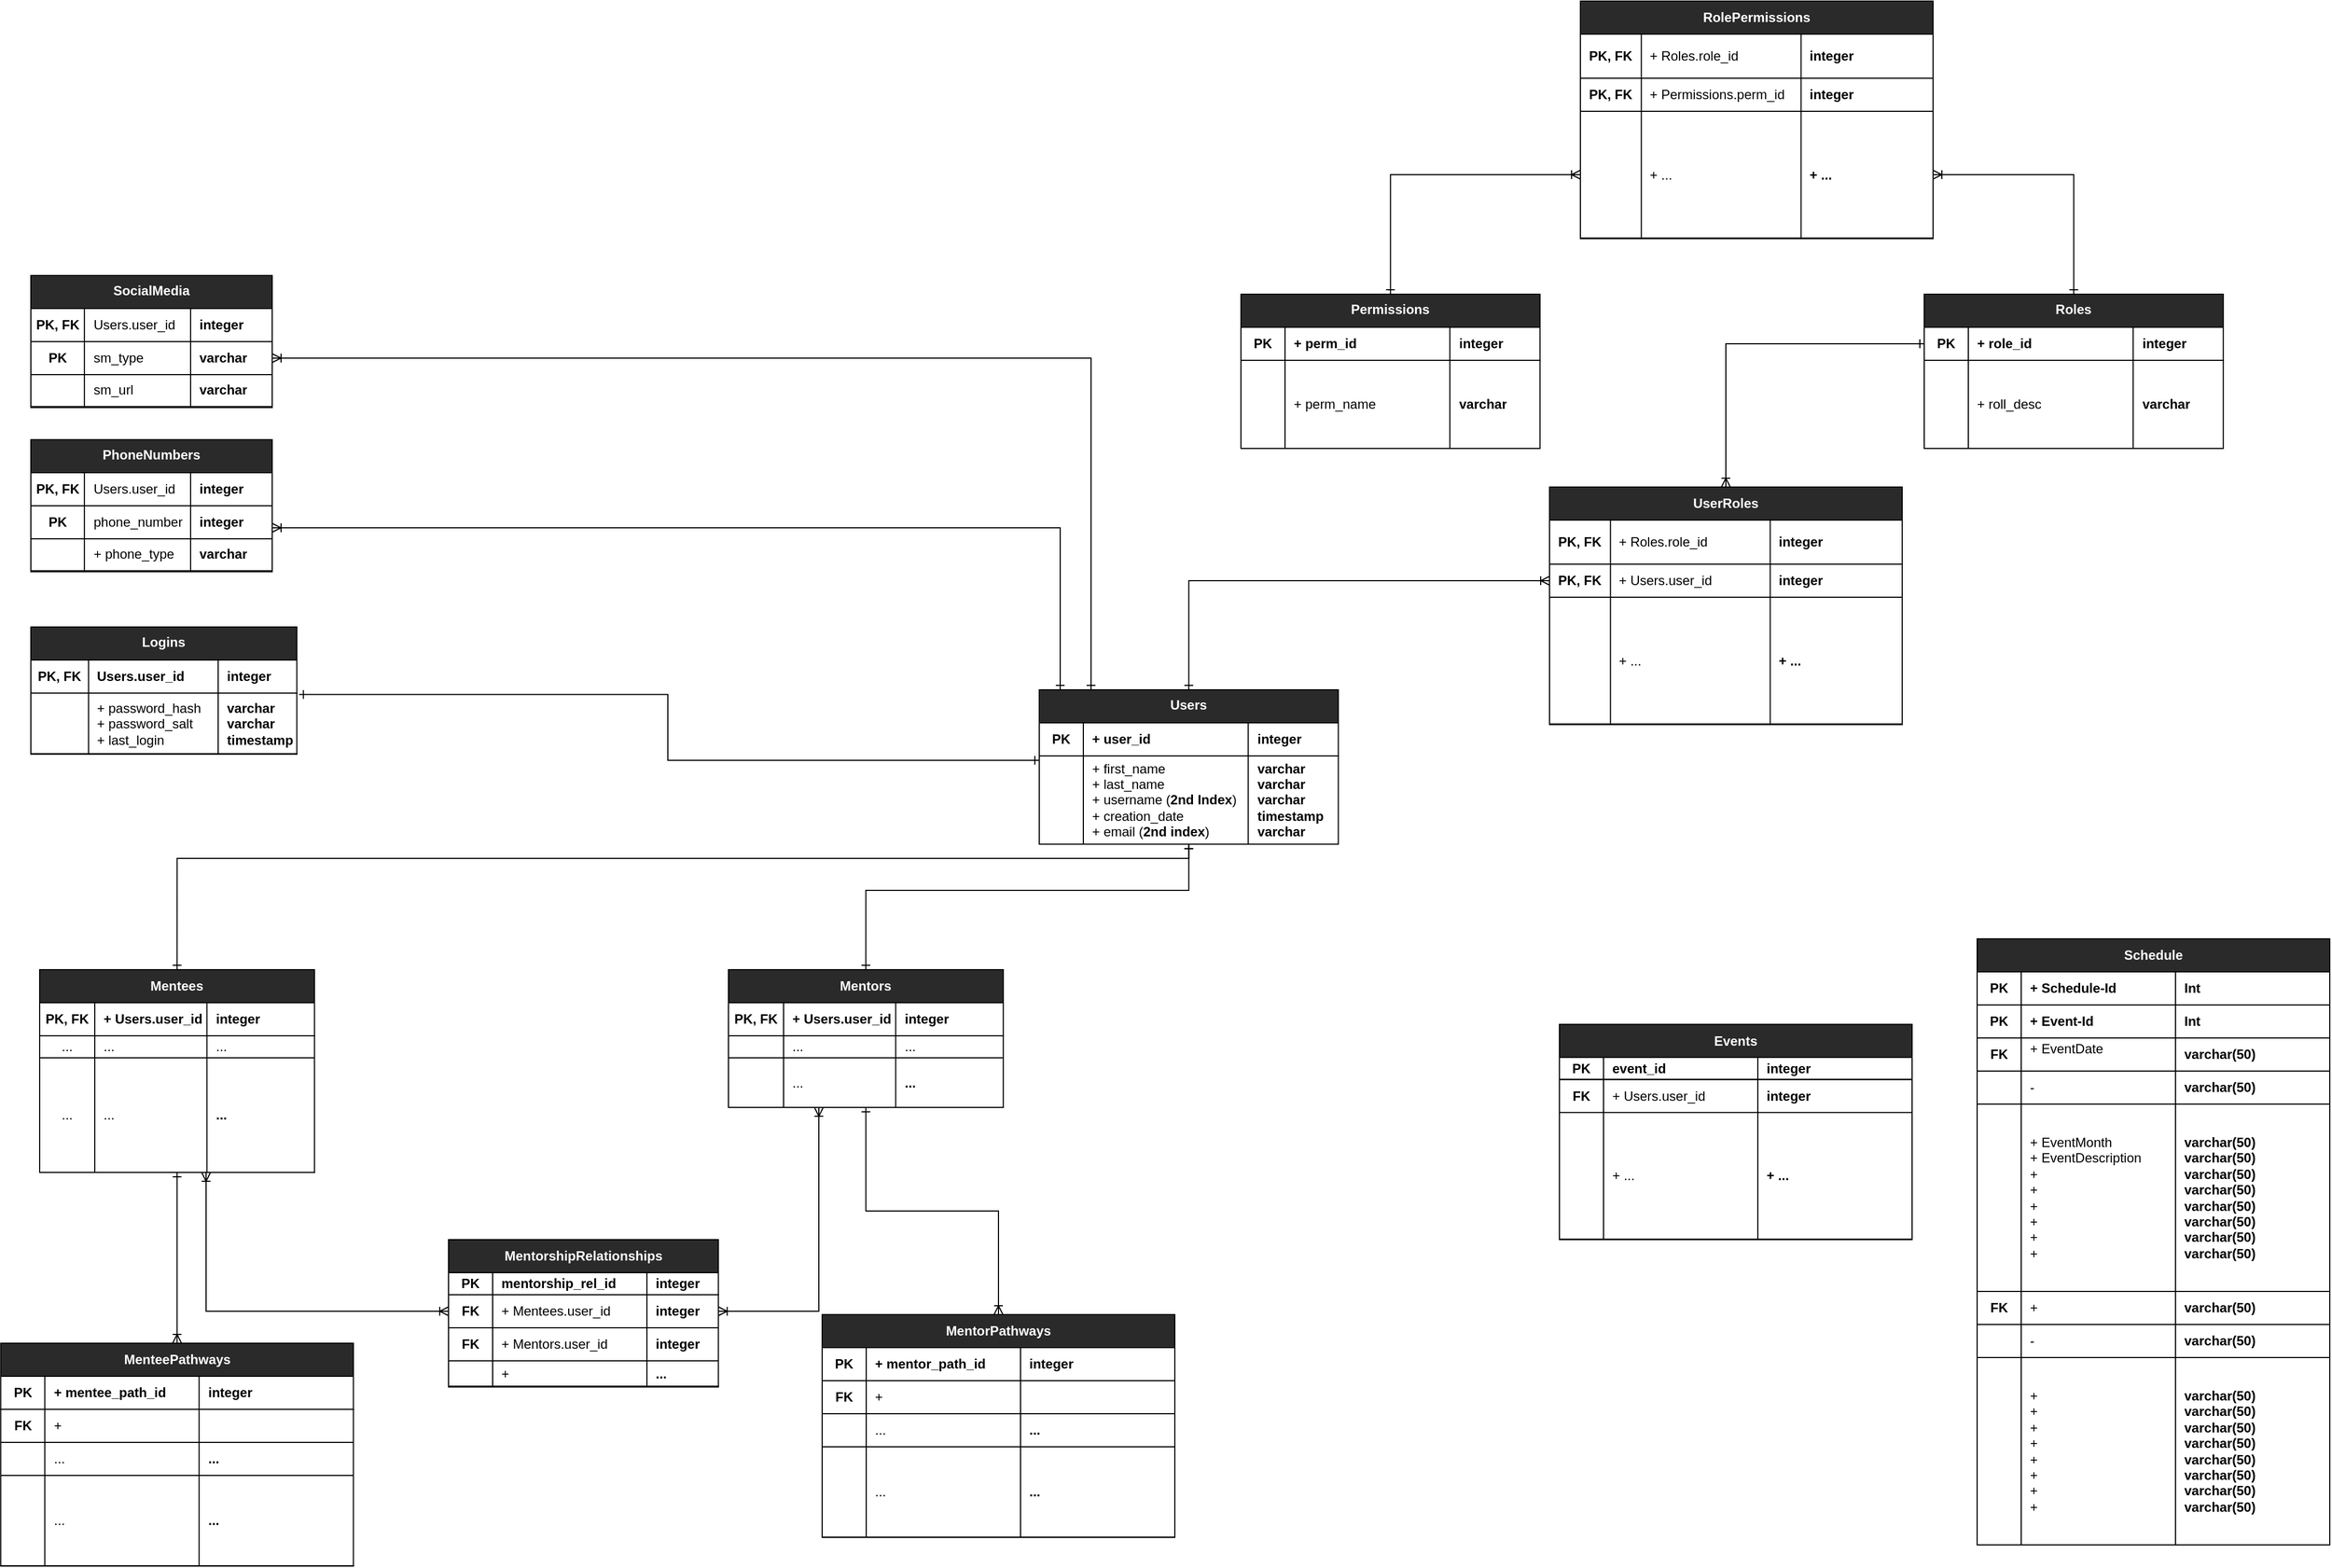 <mxfile version="13.6.5" pages="3">
    <diagram name="Page-1" id="9f46799a-70d6-7492-0946-bef42562c5a5">
        <mxGraphModel dx="930" dy="1485" grid="0" gridSize="10" guides="1" tooltips="1" connect="1" arrows="1" fold="1" page="1" pageScale="1" pageWidth="1100" pageHeight="850" background="#ffffff" math="0" shadow="0">
            <root>
                <mxCell id="0"/>
                <mxCell id="1" parent="0"/>
                <mxCell id="EAo9w8ZjqB3tLacot1_l-187" style="edgeStyle=orthogonalEdgeStyle;rounded=0;orthogonalLoop=1;jettySize=auto;html=1;startArrow=ERone;startFill=0;endArrow=ERoneToMany;endFill=0;strokeColor=#000000;" parent="1" source="1LdOg6mQmbc9WHdVqoS4-429" target="EAo9w8ZjqB3tLacot1_l-73" edge="1">
                    <mxGeometry relative="1" as="geometry">
                        <Array as="points">
                            <mxPoint x="983" y="-205"/>
                        </Array>
                    </mxGeometry>
                </mxCell>
                <mxCell id="EAo9w8ZjqB3tLacot1_l-219" style="edgeStyle=orthogonalEdgeStyle;rounded=0;orthogonalLoop=1;jettySize=auto;html=1;entryX=1.008;entryY=0.023;entryDx=0;entryDy=0;entryPerimeter=0;startArrow=ERone;startFill=0;endArrow=ERone;endFill=0;strokeColor=#000000;" parent="1" source="1LdOg6mQmbc9WHdVqoS4-436" target="EAo9w8ZjqB3tLacot1_l-212" edge="1">
                    <mxGeometry relative="1" as="geometry">
                        <Array as="points">
                            <mxPoint x="627" y="6"/>
                            <mxPoint x="627" y="-54"/>
                        </Array>
                    </mxGeometry>
                </mxCell>
                <mxCell id="6MTnUzpAJkdclAzFFLjV-17" style="edgeStyle=orthogonalEdgeStyle;rounded=0;orthogonalLoop=1;jettySize=auto;html=1;entryX=0.5;entryY=0;entryDx=0;entryDy=0;startArrow=ERone;startFill=0;endArrow=ERone;endFill=0;strokeColor=#000000;" parent="1" source="1LdOg6mQmbc9WHdVqoS4-429" target="4LwVluVdOsAo0shiaIFr-21" edge="1">
                    <mxGeometry relative="1" as="geometry">
                        <Array as="points">
                            <mxPoint x="1100" y="95"/>
                            <mxPoint x="182" y="95"/>
                        </Array>
                    </mxGeometry>
                </mxCell>
                <mxCell id="6MTnUzpAJkdclAzFFLjV-18" style="edgeStyle=orthogonalEdgeStyle;rounded=0;orthogonalLoop=1;jettySize=auto;html=1;startArrow=ERone;startFill=0;endArrow=ERone;endFill=0;strokeColor=#000000;entryX=0.5;entryY=0;entryDx=0;entryDy=0;" parent="1" source="1LdOg6mQmbc9WHdVqoS4-429" target="EAo9w8ZjqB3tLacot1_l-237" edge="1">
                    <mxGeometry relative="1" as="geometry">
                        <mxPoint x="1099.675" y="204.529" as="targetPoint"/>
                        <Array as="points">
                            <mxPoint x="1100" y="124"/>
                            <mxPoint x="807" y="124"/>
                        </Array>
                    </mxGeometry>
                </mxCell>
                <mxCell id="6MTnUzpAJkdclAzFFLjV-46" style="edgeStyle=orthogonalEdgeStyle;rounded=0;orthogonalLoop=1;jettySize=auto;html=1;startArrow=ERone;startFill=0;endArrow=ERoneToMany;endFill=0;strokeColor=#000000;entryX=1;entryY=0.5;entryDx=0;entryDy=0;" parent="1" source="1LdOg6mQmbc9WHdVqoS4-429" target="6MTnUzpAJkdclAzFFLjV-52" edge="1">
                    <mxGeometry relative="1" as="geometry">
                        <mxPoint x="325" y="-405" as="targetPoint"/>
                        <Array as="points">
                            <mxPoint x="1011" y="-359"/>
                        </Array>
                    </mxGeometry>
                </mxCell>
                <mxCell id="I1NBgXZnsubFemtzfmzF-114" style="edgeStyle=orthogonalEdgeStyle;rounded=0;orthogonalLoop=1;jettySize=auto;html=1;entryX=0;entryY=0.5;entryDx=0;entryDy=0;startArrow=ERone;startFill=0;endArrow=ERoneToMany;endFill=0;" parent="1" source="1LdOg6mQmbc9WHdVqoS4-429" target="I1NBgXZnsubFemtzfmzF-106" edge="1">
                    <mxGeometry relative="1" as="geometry"/>
                </mxCell>
                <mxCell id="1LdOg6mQmbc9WHdVqoS4-429" value="&lt;font color=&quot;#ffffff&quot;&gt;Users&lt;/font&gt;" style="shape=table;html=1;whiteSpace=wrap;startSize=30;container=1;collapsible=0;childLayout=tableLayout;fixedRows=1;rowLines=1;fontStyle=1;align=center;shadow=0;sketch=0;strokeColor=#000000;strokeWidth=1;fillColor=#2a2a2a;gradientColor=none;fontColor=#000000;columnLines=1;resizeLast=1;verticalAlign=top;" parent="1" vertex="1">
                    <mxGeometry x="964" y="-58" width="271.35" height="140.182" as="geometry"/>
                </mxCell>
                <mxCell id="1LdOg6mQmbc9WHdVqoS4-430" value="" style="shape=partialRectangle;html=1;whiteSpace=wrap;collapsible=0;dropTarget=0;pointerEvents=0;fillColor=none;top=0;left=0;bottom=1;right=0;points=[[0,0.5],[1,0.5]];portConstraint=eastwest;" parent="1LdOg6mQmbc9WHdVqoS4-429" vertex="1">
                    <mxGeometry y="30" width="271.35" height="30" as="geometry"/>
                </mxCell>
                <mxCell id="1LdOg6mQmbc9WHdVqoS4-431" value="&lt;span style=&quot;color: rgb(0 , 0 , 0) ; font-weight: 700&quot;&gt;PK&lt;/span&gt;" style="shape=partialRectangle;html=1;whiteSpace=wrap;connectable=0;fillColor=none;top=0;left=0;bottom=1;right=0;overflow=hidden;strokeColor=#000000;" parent="1LdOg6mQmbc9WHdVqoS4-430" vertex="1">
                    <mxGeometry width="40" height="30" as="geometry"/>
                </mxCell>
                <mxCell id="1LdOg6mQmbc9WHdVqoS4-445" value="&lt;font color=&quot;#000000&quot;&gt;&lt;b&gt;+ user_id&lt;/b&gt;&lt;/font&gt;" style="shape=partialRectangle;html=1;whiteSpace=wrap;connectable=0;fillColor=none;top=0;left=0;bottom=1;right=0;align=left;spacingLeft=6;overflow=hidden;strokeColor=#000000;" parent="1LdOg6mQmbc9WHdVqoS4-430" vertex="1">
                    <mxGeometry x="40" width="149.588" height="30" as="geometry"/>
                </mxCell>
                <mxCell id="1LdOg6mQmbc9WHdVqoS4-432" value="&lt;font color=&quot;#000000&quot;&gt;&lt;b&gt;integer&lt;/b&gt;&lt;/font&gt;" style="shape=partialRectangle;html=1;whiteSpace=wrap;connectable=0;fillColor=none;top=0;left=0;bottom=1;right=0;align=left;spacingLeft=6;overflow=hidden;strokeColor=#000000;" parent="1LdOg6mQmbc9WHdVqoS4-430" vertex="1">
                    <mxGeometry x="189.588" width="81.762" height="30" as="geometry"/>
                </mxCell>
                <mxCell id="1LdOg6mQmbc9WHdVqoS4-436" value="" style="shape=partialRectangle;html=1;whiteSpace=wrap;collapsible=0;dropTarget=0;pointerEvents=0;fillColor=none;top=0;left=0;bottom=0;right=0;points=[[0,0.5],[1,0.5]];portConstraint=eastwest;fontColor=#000000;" parent="1LdOg6mQmbc9WHdVqoS4-429" vertex="1">
                    <mxGeometry y="60" width="271.35" height="80" as="geometry"/>
                </mxCell>
                <mxCell id="1LdOg6mQmbc9WHdVqoS4-437" value="" style="shape=partialRectangle;html=1;whiteSpace=wrap;connectable=0;fillColor=none;top=0;left=0;bottom=0;right=0;overflow=hidden;fontColor=#000000;" parent="1LdOg6mQmbc9WHdVqoS4-436" vertex="1">
                    <mxGeometry width="40" height="80" as="geometry"/>
                </mxCell>
                <mxCell id="1LdOg6mQmbc9WHdVqoS4-447" value="&lt;span style=&quot;background-color: rgb(255 , 255 , 255)&quot;&gt;&lt;span style=&quot;color: rgb(0 , 0 , 0) ; font-family: &amp;#34;helvetica&amp;#34; ; font-size: 12px ; font-style: normal ; font-weight: 400 ; letter-spacing: normal ; text-align: left ; text-indent: 0px ; text-transform: none ; word-spacing: 0px&quot;&gt;+ first_name&lt;br&gt;+ last_name&lt;br&gt;+ username&amp;nbsp;&lt;/span&gt;&lt;span style=&quot;color: rgb(0 , 0 , 0) ; font-family: &amp;#34;helvetica&amp;#34; ; font-size: 12px ; font-style: normal ; font-weight: 400 ; letter-spacing: normal ; text-align: left ; text-indent: 0px ; text-transform: none ; word-spacing: 0px ; display: inline ; float: none&quot;&gt;(&lt;/span&gt;&lt;span style=&quot;color: rgb(0 , 0 , 0) ; font-family: &amp;#34;helvetica&amp;#34; ; font-size: 12px ; font-style: normal ; letter-spacing: normal ; text-align: left ; text-indent: 0px ; text-transform: none ; word-spacing: 0px ; display: inline ; float: none&quot;&gt;&lt;b&gt;2nd Index&lt;/b&gt;&lt;/span&gt;&lt;span style=&quot;color: rgb(0 , 0 , 0) ; font-family: &amp;#34;helvetica&amp;#34; ; font-size: 12px ; font-style: normal ; font-weight: 400 ; letter-spacing: normal ; text-align: left ; text-indent: 0px ; text-transform: none ; word-spacing: 0px ; display: inline ; float: none&quot;&gt;)&lt;/span&gt;&lt;br style=&quot;color: rgb(0 , 0 , 0) ; font-family: &amp;#34;helvetica&amp;#34; ; font-size: 12px ; font-style: normal ; font-weight: 400 ; letter-spacing: normal ; text-align: left ; text-indent: 0px ; text-transform: none ; word-spacing: 0px ; padding: 0px ; margin: 0px&quot;&gt;&lt;span style=&quot;color: rgb(0 , 0 , 0) ; font-family: &amp;#34;helvetica&amp;#34; ; font-size: 12px ; font-style: normal ; font-weight: 400 ; letter-spacing: normal ; text-align: left ; text-indent: 0px ; text-transform: none ; word-spacing: 0px&quot;&gt;+ creation_date&lt;br&gt;+ email (&lt;/span&gt;&lt;span style=&quot;color: rgb(0 , 0 , 0) ; font-family: &amp;#34;helvetica&amp;#34; ; font-size: 12px ; font-style: normal ; letter-spacing: normal ; text-align: left ; text-indent: 0px ; text-transform: none ; word-spacing: 0px&quot;&gt;&lt;b&gt;2nd index&lt;/b&gt;&lt;/span&gt;&lt;span style=&quot;color: rgb(0 , 0 , 0) ; font-family: &amp;#34;helvetica&amp;#34; ; font-size: 12px ; font-style: normal ; font-weight: 400 ; letter-spacing: normal ; text-align: left ; text-indent: 0px ; text-transform: none ; word-spacing: 0px&quot;&gt;)&lt;br&gt;&lt;/span&gt;&lt;/span&gt;" style="shape=partialRectangle;html=1;whiteSpace=wrap;connectable=0;fillColor=none;top=0;left=0;bottom=0;right=0;align=left;spacingLeft=6;overflow=hidden;fontColor=#000000;" parent="1LdOg6mQmbc9WHdVqoS4-436" vertex="1">
                    <mxGeometry x="40" width="149.588" height="80" as="geometry"/>
                </mxCell>
                <mxCell id="1LdOg6mQmbc9WHdVqoS4-438" value="&lt;b&gt;varchar&lt;br&gt;&lt;/b&gt;&lt;b&gt;varchar&lt;br&gt;&lt;/b&gt;&lt;b&gt;varchar&lt;br&gt;&lt;/b&gt;&lt;b&gt;timestamp&lt;br&gt;varchar&lt;br&gt;&lt;/b&gt;" style="shape=partialRectangle;html=1;whiteSpace=wrap;connectable=0;fillColor=none;top=0;left=0;bottom=0;right=0;align=left;spacingLeft=6;overflow=hidden;fontColor=#000000;" parent="1LdOg6mQmbc9WHdVqoS4-436" vertex="1">
                    <mxGeometry x="189.588" width="81.762" height="80" as="geometry"/>
                </mxCell>
                <mxCell id="6MTnUzpAJkdclAzFFLjV-3" style="edgeStyle=orthogonalEdgeStyle;rounded=0;orthogonalLoop=1;jettySize=auto;html=1;entryX=0;entryY=0.5;entryDx=0;entryDy=0;startArrow=ERoneToMany;startFill=0;endArrow=ERoneToMany;endFill=0;strokeColor=#000000;" parent="1" source="4LwVluVdOsAo0shiaIFr-21" target="EAo9w8ZjqB3tLacot1_l-257" edge="1">
                    <mxGeometry relative="1" as="geometry">
                        <Array as="points">
                            <mxPoint x="208" y="506"/>
                        </Array>
                    </mxGeometry>
                </mxCell>
                <mxCell id="I1NBgXZnsubFemtzfmzF-19" style="edgeStyle=orthogonalEdgeStyle;rounded=0;orthogonalLoop=1;jettySize=auto;html=1;startArrow=ERone;startFill=0;endArrow=ERoneToMany;endFill=0;strokeColor=#000000;" parent="1" source="4LwVluVdOsAo0shiaIFr-21" target="iYWgP3UckeU0uiQLs7u8-302" edge="1">
                    <mxGeometry relative="1" as="geometry"/>
                </mxCell>
                <mxCell id="4LwVluVdOsAo0shiaIFr-21" value="&lt;span style=&quot;color: rgb(255 , 255 , 255)&quot;&gt;Mentees&lt;/span&gt;" style="shape=table;html=1;whiteSpace=wrap;startSize=30;container=1;collapsible=0;childLayout=tableLayout;fixedRows=1;rowLines=1;fontStyle=1;align=center;shadow=0;sketch=0;strokeColor=#000000;strokeWidth=1;fillColor=#2a2a2a;gradientColor=none;fontColor=#000000;columnLines=1;resizeLast=1;" parent="1" vertex="1">
                    <mxGeometry x="57" y="196" width="249.35" height="184" as="geometry"/>
                </mxCell>
                <mxCell id="4LwVluVdOsAo0shiaIFr-22" value="" style="shape=partialRectangle;html=1;whiteSpace=wrap;collapsible=0;dropTarget=0;pointerEvents=0;fillColor=none;top=0;left=0;bottom=1;right=0;points=[[0,0.5],[1,0.5]];portConstraint=eastwest;" parent="4LwVluVdOsAo0shiaIFr-21" vertex="1">
                    <mxGeometry y="30" width="249.35" height="30" as="geometry"/>
                </mxCell>
                <mxCell id="4LwVluVdOsAo0shiaIFr-23" value="&lt;span style=&quot;color: rgb(0 , 0 , 0) ; font-weight: 700&quot;&gt;PK, FK&lt;/span&gt;" style="shape=partialRectangle;html=1;whiteSpace=wrap;connectable=0;fillColor=none;top=0;left=0;bottom=1;right=0;overflow=hidden;strokeColor=#000000;" parent="4LwVluVdOsAo0shiaIFr-22" vertex="1">
                    <mxGeometry width="50" height="30" as="geometry"/>
                </mxCell>
                <mxCell id="4LwVluVdOsAo0shiaIFr-24" value="&lt;span style=&quot;color: rgb(0 , 0 , 0) ; font-weight: 700&quot;&gt;+ Users.user_id&lt;/span&gt;" style="shape=partialRectangle;html=1;whiteSpace=wrap;connectable=0;fillColor=none;top=0;left=0;bottom=1;right=0;align=left;spacingLeft=6;overflow=hidden;strokeColor=#000000;" parent="4LwVluVdOsAo0shiaIFr-22" vertex="1">
                    <mxGeometry x="50" width="101.75" height="30" as="geometry"/>
                </mxCell>
                <mxCell id="4LwVluVdOsAo0shiaIFr-25" value="&lt;font color=&quot;#000000&quot;&gt;&lt;b&gt;integer&lt;/b&gt;&lt;/font&gt;" style="shape=partialRectangle;html=1;whiteSpace=wrap;connectable=0;fillColor=none;top=0;left=0;bottom=1;right=0;align=left;spacingLeft=6;overflow=hidden;strokeColor=#000000;" parent="4LwVluVdOsAo0shiaIFr-22" vertex="1">
                    <mxGeometry x="151.75" width="97.6" height="30" as="geometry"/>
                </mxCell>
                <mxCell id="4LwVluVdOsAo0shiaIFr-30" value="" style="shape=partialRectangle;html=1;whiteSpace=wrap;collapsible=0;dropTarget=0;pointerEvents=0;fillColor=none;top=0;left=0;bottom=0;right=0;points=[[0,0.5],[1,0.5]];portConstraint=eastwest;fontColor=#000000;" parent="4LwVluVdOsAo0shiaIFr-21" vertex="1">
                    <mxGeometry y="60" width="249.35" height="20" as="geometry"/>
                </mxCell>
                <mxCell id="4LwVluVdOsAo0shiaIFr-31" value="..." style="shape=partialRectangle;html=1;whiteSpace=wrap;connectable=0;fillColor=none;top=0;left=0;bottom=0;right=0;overflow=hidden;fontColor=#000000;" parent="4LwVluVdOsAo0shiaIFr-30" vertex="1">
                    <mxGeometry width="50" height="20" as="geometry"/>
                </mxCell>
                <mxCell id="4LwVluVdOsAo0shiaIFr-32" value="..." style="shape=partialRectangle;html=1;whiteSpace=wrap;connectable=0;fillColor=none;top=0;left=0;bottom=0;right=0;align=left;spacingLeft=6;overflow=hidden;fontColor=#000000;" parent="4LwVluVdOsAo0shiaIFr-30" vertex="1">
                    <mxGeometry x="50" width="101.75" height="20" as="geometry"/>
                </mxCell>
                <mxCell id="4LwVluVdOsAo0shiaIFr-33" value="..." style="shape=partialRectangle;html=1;whiteSpace=wrap;connectable=0;fillColor=none;top=0;left=0;bottom=0;right=0;align=left;spacingLeft=6;overflow=hidden;fontColor=#000000;" parent="4LwVluVdOsAo0shiaIFr-30" vertex="1">
                    <mxGeometry x="151.75" width="97.6" height="20" as="geometry"/>
                </mxCell>
                <mxCell id="4LwVluVdOsAo0shiaIFr-38" value="" style="shape=partialRectangle;html=1;whiteSpace=wrap;collapsible=0;dropTarget=0;pointerEvents=0;fillColor=none;top=0;left=0;bottom=1;right=0;points=[[0,0.5],[1,0.5]];portConstraint=eastwest;" parent="4LwVluVdOsAo0shiaIFr-21" vertex="1">
                    <mxGeometry y="80" width="249.35" height="104" as="geometry"/>
                </mxCell>
                <mxCell id="4LwVluVdOsAo0shiaIFr-39" value="..." style="shape=partialRectangle;html=1;whiteSpace=wrap;connectable=0;fillColor=none;top=0;left=0;bottom=1;right=0;overflow=hidden;strokeColor=#000000;" parent="4LwVluVdOsAo0shiaIFr-38" vertex="1">
                    <mxGeometry width="50" height="104" as="geometry"/>
                </mxCell>
                <mxCell id="4LwVluVdOsAo0shiaIFr-40" value="..." style="shape=partialRectangle;html=1;whiteSpace=wrap;connectable=0;fillColor=none;top=0;left=0;bottom=1;right=0;align=left;spacingLeft=6;overflow=hidden;strokeColor=#000000;flipH=1;" parent="4LwVluVdOsAo0shiaIFr-38" vertex="1">
                    <mxGeometry x="50" width="101.75" height="104" as="geometry"/>
                </mxCell>
                <mxCell id="4LwVluVdOsAo0shiaIFr-41" value="&lt;b style=&quot;color: rgb(0 , 0 , 0)&quot;&gt;...&lt;br&gt;&lt;/b&gt;" style="shape=partialRectangle;html=1;whiteSpace=wrap;connectable=0;fillColor=none;top=0;left=0;bottom=1;right=0;align=left;spacingLeft=6;overflow=hidden;strokeColor=#000000;flipH=1;" parent="4LwVluVdOsAo0shiaIFr-38" vertex="1">
                    <mxGeometry x="151.75" width="97.6" height="104" as="geometry"/>
                </mxCell>
                <mxCell id="6MTnUzpAJkdclAzFFLjV-2" style="edgeStyle=orthogonalEdgeStyle;rounded=0;orthogonalLoop=1;jettySize=auto;html=1;entryX=1;entryY=0.5;entryDx=0;entryDy=0;startArrow=ERoneToMany;startFill=0;endArrow=ERoneToMany;endFill=0;strokeColor=#000000;" parent="1" source="EAo9w8ZjqB3tLacot1_l-237" target="EAo9w8ZjqB3tLacot1_l-257" edge="1">
                    <mxGeometry relative="1" as="geometry">
                        <Array as="points">
                            <mxPoint x="764" y="506"/>
                        </Array>
                    </mxGeometry>
                </mxCell>
                <mxCell id="I1NBgXZnsubFemtzfmzF-18" style="edgeStyle=orthogonalEdgeStyle;rounded=0;orthogonalLoop=1;jettySize=auto;html=1;startArrow=ERone;startFill=0;endArrow=ERoneToMany;endFill=0;strokeColor=#000000;" parent="1" source="EAo9w8ZjqB3tLacot1_l-237" target="I1NBgXZnsubFemtzfmzF-1" edge="1">
                    <mxGeometry relative="1" as="geometry">
                        <mxPoint x="807" y="572" as="targetPoint"/>
                    </mxGeometry>
                </mxCell>
                <mxCell id="EAo9w8ZjqB3tLacot1_l-237" value="&lt;span style=&quot;color: rgb(255 , 255 , 255)&quot;&gt;Mentors&lt;/span&gt;" style="shape=table;html=1;whiteSpace=wrap;startSize=30;container=1;collapsible=0;childLayout=tableLayout;fixedRows=1;rowLines=1;fontStyle=1;align=center;shadow=0;sketch=0;strokeColor=#000000;strokeWidth=1;fillColor=#2a2a2a;gradientColor=none;fontColor=#000000;columnLines=1;resizeLast=1;" parent="1" vertex="1">
                    <mxGeometry x="682" y="196" width="249.35" height="125" as="geometry"/>
                </mxCell>
                <mxCell id="EAo9w8ZjqB3tLacot1_l-238" value="" style="shape=partialRectangle;html=1;whiteSpace=wrap;collapsible=0;dropTarget=0;pointerEvents=0;fillColor=none;top=0;left=0;bottom=1;right=0;points=[[0,0.5],[1,0.5]];portConstraint=eastwest;" parent="EAo9w8ZjqB3tLacot1_l-237" vertex="1">
                    <mxGeometry y="30" width="249.35" height="30" as="geometry"/>
                </mxCell>
                <mxCell id="EAo9w8ZjqB3tLacot1_l-239" value="&lt;span style=&quot;color: rgb(0 , 0 , 0) ; font-weight: 700&quot;&gt;PK, FK&lt;/span&gt;" style="shape=partialRectangle;html=1;whiteSpace=wrap;connectable=0;fillColor=none;top=0;left=0;bottom=1;right=0;overflow=hidden;strokeColor=#000000;" parent="EAo9w8ZjqB3tLacot1_l-238" vertex="1">
                    <mxGeometry width="50" height="30" as="geometry"/>
                </mxCell>
                <mxCell id="EAo9w8ZjqB3tLacot1_l-240" value="&lt;span style=&quot;color: rgb(0 , 0 , 0) ; font-weight: 700&quot;&gt;+ Users.user_id&lt;/span&gt;" style="shape=partialRectangle;html=1;whiteSpace=wrap;connectable=0;fillColor=none;top=0;left=0;bottom=1;right=0;align=left;spacingLeft=6;overflow=hidden;strokeColor=#000000;" parent="EAo9w8ZjqB3tLacot1_l-238" vertex="1">
                    <mxGeometry x="50" width="101.75" height="30" as="geometry"/>
                </mxCell>
                <mxCell id="EAo9w8ZjqB3tLacot1_l-241" value="&lt;font color=&quot;#000000&quot;&gt;&lt;b&gt;integer&lt;/b&gt;&lt;/font&gt;" style="shape=partialRectangle;html=1;whiteSpace=wrap;connectable=0;fillColor=none;top=0;left=0;bottom=1;right=0;align=left;spacingLeft=6;overflow=hidden;strokeColor=#000000;" parent="EAo9w8ZjqB3tLacot1_l-238" vertex="1">
                    <mxGeometry x="151.75" width="97.6" height="30" as="geometry"/>
                </mxCell>
                <mxCell id="EAo9w8ZjqB3tLacot1_l-242" value="" style="shape=partialRectangle;html=1;whiteSpace=wrap;collapsible=0;dropTarget=0;pointerEvents=0;fillColor=none;top=0;left=0;bottom=0;right=0;points=[[0,0.5],[1,0.5]];portConstraint=eastwest;fontColor=#000000;" parent="EAo9w8ZjqB3tLacot1_l-237" vertex="1">
                    <mxGeometry y="60" width="249.35" height="20" as="geometry"/>
                </mxCell>
                <mxCell id="EAo9w8ZjqB3tLacot1_l-243" value="" style="shape=partialRectangle;html=1;whiteSpace=wrap;connectable=0;fillColor=none;top=0;left=0;bottom=0;right=0;overflow=hidden;fontColor=#000000;" parent="EAo9w8ZjqB3tLacot1_l-242" vertex="1">
                    <mxGeometry width="50" height="20" as="geometry"/>
                </mxCell>
                <mxCell id="EAo9w8ZjqB3tLacot1_l-244" value="..." style="shape=partialRectangle;html=1;whiteSpace=wrap;connectable=0;fillColor=none;top=0;left=0;bottom=0;right=0;align=left;spacingLeft=6;overflow=hidden;fontColor=#000000;" parent="EAo9w8ZjqB3tLacot1_l-242" vertex="1">
                    <mxGeometry x="50" width="101.75" height="20" as="geometry"/>
                </mxCell>
                <mxCell id="EAo9w8ZjqB3tLacot1_l-245" value="..." style="shape=partialRectangle;html=1;whiteSpace=wrap;connectable=0;fillColor=none;top=0;left=0;bottom=0;right=0;align=left;spacingLeft=6;overflow=hidden;fontColor=#000000;" parent="EAo9w8ZjqB3tLacot1_l-242" vertex="1">
                    <mxGeometry x="151.75" width="97.6" height="20" as="geometry"/>
                </mxCell>
                <mxCell id="EAo9w8ZjqB3tLacot1_l-246" value="" style="shape=partialRectangle;html=1;whiteSpace=wrap;collapsible=0;dropTarget=0;pointerEvents=0;fillColor=none;top=0;left=0;bottom=1;right=0;points=[[0,0.5],[1,0.5]];portConstraint=eastwest;" parent="EAo9w8ZjqB3tLacot1_l-237" vertex="1">
                    <mxGeometry y="80" width="249.35" height="45" as="geometry"/>
                </mxCell>
                <mxCell id="EAo9w8ZjqB3tLacot1_l-247" value="" style="shape=partialRectangle;html=1;whiteSpace=wrap;connectable=0;fillColor=none;top=0;left=0;bottom=1;right=0;overflow=hidden;strokeColor=#000000;" parent="EAo9w8ZjqB3tLacot1_l-246" vertex="1">
                    <mxGeometry width="50" height="45" as="geometry"/>
                </mxCell>
                <mxCell id="EAo9w8ZjqB3tLacot1_l-248" value="..." style="shape=partialRectangle;html=1;whiteSpace=wrap;connectable=0;fillColor=none;top=0;left=0;bottom=1;right=0;align=left;spacingLeft=6;overflow=hidden;strokeColor=#000000;flipH=1;" parent="EAo9w8ZjqB3tLacot1_l-246" vertex="1">
                    <mxGeometry x="50" width="101.75" height="45" as="geometry"/>
                </mxCell>
                <mxCell id="EAo9w8ZjqB3tLacot1_l-249" value="&lt;b style=&quot;color: rgb(0 , 0 , 0)&quot;&gt;...&lt;br&gt;&lt;/b&gt;" style="shape=partialRectangle;html=1;whiteSpace=wrap;connectable=0;fillColor=none;top=0;left=0;bottom=1;right=0;align=left;spacingLeft=6;overflow=hidden;strokeColor=#000000;flipH=1;" parent="EAo9w8ZjqB3tLacot1_l-246" vertex="1">
                    <mxGeometry x="151.75" width="97.6" height="45" as="geometry"/>
                </mxCell>
                <mxCell id="EAo9w8ZjqB3tLacot1_l-252" value="&lt;span style=&quot;color: rgb(255 , 255 , 255)&quot;&gt;MentorshipRelationships&lt;/span&gt;" style="shape=table;html=1;whiteSpace=wrap;startSize=30;container=1;collapsible=0;childLayout=tableLayout;fixedRows=1;rowLines=1;fontStyle=1;align=center;shadow=0;sketch=0;strokeColor=#000000;strokeWidth=1;fillColor=#2a2a2a;gradientColor=none;fontColor=#000000;columnLines=1;resizeLast=1;" parent="1" vertex="1">
                    <mxGeometry x="428" y="441" width="244.824" height="133.7" as="geometry"/>
                </mxCell>
                <mxCell id="EAo9w8ZjqB3tLacot1_l-253" value="" style="shape=partialRectangle;html=1;whiteSpace=wrap;collapsible=0;dropTarget=0;pointerEvents=0;fillColor=none;top=0;left=0;bottom=1;right=0;points=[[0,0.5],[1,0.5]];portConstraint=eastwest;" parent="EAo9w8ZjqB3tLacot1_l-252" vertex="1">
                    <mxGeometry y="30" width="244.824" height="20" as="geometry"/>
                </mxCell>
                <mxCell id="EAo9w8ZjqB3tLacot1_l-254" value="&lt;span style=&quot;color: rgb(0 , 0 , 0) ; font-weight: 700&quot;&gt;PK&lt;/span&gt;" style="shape=partialRectangle;html=1;whiteSpace=wrap;connectable=0;fillColor=none;top=0;left=0;bottom=1;right=0;overflow=hidden;strokeColor=#000000;" parent="EAo9w8ZjqB3tLacot1_l-253" vertex="1">
                    <mxGeometry width="40" height="20" as="geometry"/>
                </mxCell>
                <mxCell id="EAo9w8ZjqB3tLacot1_l-255" value="&lt;span style=&quot;color: rgb(0 , 0 , 0) ; font-weight: 700&quot;&gt;mentorship_rel_id&lt;/span&gt;" style="shape=partialRectangle;html=1;whiteSpace=wrap;connectable=0;fillColor=none;top=0;left=0;bottom=1;right=0;align=left;spacingLeft=6;overflow=hidden;strokeColor=#000000;" parent="EAo9w8ZjqB3tLacot1_l-253" vertex="1">
                    <mxGeometry x="40" width="140" height="20" as="geometry"/>
                </mxCell>
                <mxCell id="EAo9w8ZjqB3tLacot1_l-256" value="&lt;font color=&quot;#000000&quot;&gt;&lt;b&gt;integer&lt;/b&gt;&lt;/font&gt;" style="shape=partialRectangle;html=1;whiteSpace=wrap;connectable=0;fillColor=none;top=0;left=0;bottom=1;right=0;align=left;spacingLeft=6;overflow=hidden;strokeColor=#000000;" parent="EAo9w8ZjqB3tLacot1_l-253" vertex="1">
                    <mxGeometry x="180" width="64.824" height="20" as="geometry"/>
                </mxCell>
                <mxCell id="EAo9w8ZjqB3tLacot1_l-257" value="" style="shape=partialRectangle;html=1;whiteSpace=wrap;collapsible=0;dropTarget=0;pointerEvents=0;fillColor=none;top=0;left=0;bottom=0;right=0;points=[[0,0.5],[1,0.5]];portConstraint=eastwest;fontColor=#000000;" parent="EAo9w8ZjqB3tLacot1_l-252" vertex="1">
                    <mxGeometry y="50" width="244.824" height="30" as="geometry"/>
                </mxCell>
                <mxCell id="EAo9w8ZjqB3tLacot1_l-258" value="&lt;span style=&quot;font-weight: 700&quot;&gt;FK&lt;/span&gt;" style="shape=partialRectangle;html=1;whiteSpace=wrap;connectable=0;fillColor=none;top=0;left=0;bottom=0;right=0;overflow=hidden;fontColor=#000000;" parent="EAo9w8ZjqB3tLacot1_l-257" vertex="1">
                    <mxGeometry width="40" height="30" as="geometry"/>
                </mxCell>
                <mxCell id="EAo9w8ZjqB3tLacot1_l-259" value="+ Mentees.user_id" style="shape=partialRectangle;html=1;whiteSpace=wrap;connectable=0;fillColor=none;top=0;left=0;bottom=0;right=0;align=left;spacingLeft=6;overflow=hidden;fontColor=#000000;" parent="EAo9w8ZjqB3tLacot1_l-257" vertex="1">
                    <mxGeometry x="40" width="140" height="30" as="geometry"/>
                </mxCell>
                <mxCell id="EAo9w8ZjqB3tLacot1_l-260" value="&lt;b&gt;integer&lt;/b&gt;" style="shape=partialRectangle;html=1;whiteSpace=wrap;connectable=0;fillColor=none;top=0;left=0;bottom=0;right=0;align=left;spacingLeft=6;overflow=hidden;fontColor=#000000;" parent="EAo9w8ZjqB3tLacot1_l-257" vertex="1">
                    <mxGeometry x="180" width="64.824" height="30" as="geometry"/>
                </mxCell>
                <mxCell id="EAo9w8ZjqB3tLacot1_l-261" value="" style="shape=partialRectangle;html=1;whiteSpace=wrap;collapsible=0;dropTarget=0;pointerEvents=0;fillColor=none;top=0;left=0;bottom=0;right=0;points=[[0,0.5],[1,0.5]];portConstraint=eastwest;fontColor=#000000;" parent="EAo9w8ZjqB3tLacot1_l-252" vertex="1">
                    <mxGeometry y="80" width="244.824" height="30" as="geometry"/>
                </mxCell>
                <mxCell id="EAo9w8ZjqB3tLacot1_l-262" value="FK" style="shape=partialRectangle;html=1;whiteSpace=wrap;connectable=0;fillColor=none;top=0;left=0;bottom=0;right=0;overflow=hidden;fontColor=#000000;fontStyle=1" parent="EAo9w8ZjqB3tLacot1_l-261" vertex="1">
                    <mxGeometry width="40" height="30" as="geometry"/>
                </mxCell>
                <mxCell id="EAo9w8ZjqB3tLacot1_l-263" value="+ Mentors.user_id" style="shape=partialRectangle;html=1;whiteSpace=wrap;connectable=0;fillColor=none;top=0;left=0;bottom=0;right=0;align=left;spacingLeft=6;overflow=hidden;fontColor=#000000;" parent="EAo9w8ZjqB3tLacot1_l-261" vertex="1">
                    <mxGeometry x="40" width="140" height="30" as="geometry"/>
                </mxCell>
                <mxCell id="EAo9w8ZjqB3tLacot1_l-264" value="&lt;b&gt;integer&lt;/b&gt;" style="shape=partialRectangle;html=1;whiteSpace=wrap;connectable=0;fillColor=none;top=0;left=0;bottom=0;right=0;align=left;spacingLeft=6;overflow=hidden;fontColor=#000000;" parent="EAo9w8ZjqB3tLacot1_l-261" vertex="1">
                    <mxGeometry x="180" width="64.824" height="30" as="geometry"/>
                </mxCell>
                <mxCell id="EAo9w8ZjqB3tLacot1_l-265" value="" style="shape=partialRectangle;html=1;whiteSpace=wrap;collapsible=0;dropTarget=0;pointerEvents=0;fillColor=none;top=0;left=0;bottom=1;right=0;points=[[0,0.5],[1,0.5]];portConstraint=eastwest;" parent="EAo9w8ZjqB3tLacot1_l-252" vertex="1">
                    <mxGeometry y="110" width="244.824" height="23" as="geometry"/>
                </mxCell>
                <mxCell id="EAo9w8ZjqB3tLacot1_l-266" value="" style="shape=partialRectangle;html=1;whiteSpace=wrap;connectable=0;fillColor=none;top=0;left=0;bottom=1;right=0;overflow=hidden;strokeColor=#000000;" parent="EAo9w8ZjqB3tLacot1_l-265" vertex="1">
                    <mxGeometry width="40" height="23" as="geometry"/>
                </mxCell>
                <mxCell id="EAo9w8ZjqB3tLacot1_l-267" value="&lt;span style=&quot;color: rgb(0 , 0 , 0)&quot;&gt;+&amp;nbsp;&lt;/span&gt;" style="shape=partialRectangle;html=1;whiteSpace=wrap;connectable=0;fillColor=none;top=0;left=0;bottom=1;right=0;align=left;spacingLeft=6;overflow=hidden;strokeColor=#000000;flipH=1;" parent="EAo9w8ZjqB3tLacot1_l-265" vertex="1">
                    <mxGeometry x="40" width="140" height="23" as="geometry"/>
                </mxCell>
                <mxCell id="EAo9w8ZjqB3tLacot1_l-268" value="&lt;b style=&quot;color: rgb(0 , 0 , 0)&quot;&gt;...&lt;br&gt;&lt;/b&gt;" style="shape=partialRectangle;html=1;whiteSpace=wrap;connectable=0;fillColor=none;top=0;left=0;bottom=1;right=0;align=left;spacingLeft=6;overflow=hidden;strokeColor=#000000;flipH=1;" parent="EAo9w8ZjqB3tLacot1_l-265" vertex="1">
                    <mxGeometry x="180" width="64.824" height="23" as="geometry"/>
                </mxCell>
                <mxCell id="EAo9w8ZjqB3tLacot1_l-203" value="&lt;font color=&quot;#ffffff&quot;&gt;Logins&lt;/font&gt;" style="shape=table;html=1;whiteSpace=wrap;startSize=30;container=1;collapsible=0;childLayout=tableLayout;fixedRows=1;rowLines=1;fontStyle=1;align=center;shadow=0;sketch=0;strokeColor=#000000;strokeWidth=1;fillColor=#2a2a2a;gradientColor=none;fontColor=#000000;columnLines=1;resizeLast=1;verticalAlign=top;" parent="1" vertex="1">
                    <mxGeometry x="49" y="-115" width="241.35" height="115.5" as="geometry"/>
                </mxCell>
                <mxCell id="EAo9w8ZjqB3tLacot1_l-204" value="" style="shape=partialRectangle;html=1;whiteSpace=wrap;collapsible=0;dropTarget=0;pointerEvents=0;fillColor=none;top=0;left=0;bottom=1;right=0;points=[[0,0.5],[1,0.5]];portConstraint=eastwest;" parent="EAo9w8ZjqB3tLacot1_l-203" vertex="1">
                    <mxGeometry y="30" width="241.35" height="30" as="geometry"/>
                </mxCell>
                <mxCell id="EAo9w8ZjqB3tLacot1_l-205" value="&lt;span style=&quot;color: rgb(0 , 0 , 0) ; font-weight: 700&quot;&gt;PK, FK&lt;/span&gt;" style="shape=partialRectangle;html=1;whiteSpace=wrap;connectable=0;fillColor=none;top=0;left=0;bottom=1;right=0;overflow=hidden;strokeColor=#000000;" parent="EAo9w8ZjqB3tLacot1_l-204" vertex="1">
                    <mxGeometry width="52.35" height="30" as="geometry"/>
                </mxCell>
                <mxCell id="EAo9w8ZjqB3tLacot1_l-206" value="&lt;font color=&quot;#000000&quot;&gt;&lt;b&gt;Users.user_id&lt;/b&gt;&lt;/font&gt;" style="shape=partialRectangle;html=1;whiteSpace=wrap;connectable=0;fillColor=none;top=0;left=0;bottom=1;right=0;align=left;spacingLeft=6;overflow=hidden;strokeColor=#000000;" parent="EAo9w8ZjqB3tLacot1_l-204" vertex="1">
                    <mxGeometry x="52.35" width="117.6" height="30" as="geometry"/>
                </mxCell>
                <mxCell id="EAo9w8ZjqB3tLacot1_l-207" value="&lt;b&gt;integer&lt;/b&gt;" style="shape=partialRectangle;html=1;whiteSpace=wrap;connectable=0;fillColor=none;top=0;left=0;bottom=1;right=0;align=left;spacingLeft=6;overflow=hidden;strokeColor=#000000;" parent="EAo9w8ZjqB3tLacot1_l-204" vertex="1">
                    <mxGeometry x="169.95" width="71.4" height="30" as="geometry"/>
                </mxCell>
                <mxCell id="EAo9w8ZjqB3tLacot1_l-212" value="" style="shape=partialRectangle;html=1;whiteSpace=wrap;collapsible=0;dropTarget=0;pointerEvents=0;fillColor=none;top=0;left=0;bottom=1;right=0;points=[[0,0.5],[1,0.5]];portConstraint=eastwest;verticalAlign=top;" parent="EAo9w8ZjqB3tLacot1_l-203" vertex="1">
                    <mxGeometry y="60" width="241.35" height="55" as="geometry"/>
                </mxCell>
                <mxCell id="EAo9w8ZjqB3tLacot1_l-213" value="&lt;br&gt;" style="shape=partialRectangle;html=1;whiteSpace=wrap;connectable=0;fillColor=none;top=0;left=0;bottom=1;right=0;overflow=hidden;strokeColor=#000000;" parent="EAo9w8ZjqB3tLacot1_l-212" vertex="1">
                    <mxGeometry width="52.35" height="55" as="geometry"/>
                </mxCell>
                <mxCell id="EAo9w8ZjqB3tLacot1_l-214" value="&lt;span style=&quot;font-family: &amp;#34;helvetica&amp;#34;&quot;&gt;+ password_hash&lt;/span&gt;&lt;br style=&quot;font-family: &amp;#34;helvetica&amp;#34; ; padding: 0px ; margin: 0px&quot;&gt;&lt;span style=&quot;font-family: &amp;#34;helvetica&amp;#34;&quot;&gt;+&amp;nbsp;&lt;/span&gt;&lt;span style=&quot;font-family: &amp;#34;helvetica&amp;#34;&quot;&gt;password_salt&lt;br&gt;+ last_login&lt;br&gt;&lt;/span&gt;" style="shape=partialRectangle;html=1;whiteSpace=wrap;connectable=0;fillColor=none;top=0;left=0;bottom=1;right=0;align=left;spacingLeft=6;overflow=hidden;strokeColor=#000000;flipH=1;verticalAlign=top;" parent="EAo9w8ZjqB3tLacot1_l-212" vertex="1">
                    <mxGeometry x="52.35" width="117.6" height="55" as="geometry"/>
                </mxCell>
                <mxCell id="EAo9w8ZjqB3tLacot1_l-215" value="&lt;b style=&quot;color: rgb(0 , 0 , 0)&quot;&gt;varchar&lt;br&gt;&lt;/b&gt;&lt;b&gt;varchar&lt;br&gt;timestamp&lt;br&gt;&lt;/b&gt;" style="shape=partialRectangle;html=1;whiteSpace=wrap;connectable=0;fillColor=none;top=0;left=0;bottom=1;right=0;align=left;spacingLeft=6;overflow=hidden;strokeColor=#000000;flipH=1;verticalAlign=top;" parent="EAo9w8ZjqB3tLacot1_l-212" vertex="1">
                    <mxGeometry x="169.95" width="71.4" height="55" as="geometry"/>
                </mxCell>
                <mxCell id="EAo9w8ZjqB3tLacot1_l-73" value="&lt;font color=&quot;#ffffff&quot;&gt;PhoneNumbers&lt;/font&gt;" style="shape=table;html=1;whiteSpace=wrap;startSize=30;container=1;collapsible=0;childLayout=tableLayout;fixedRows=1;rowLines=1;fontStyle=1;align=center;shadow=0;sketch=0;strokeColor=#000000;strokeWidth=1;fillColor=#2a2a2a;gradientColor=none;fontColor=#000000;columnLines=1;resizeLast=1;verticalAlign=top;" parent="1" vertex="1">
                    <mxGeometry x="49" y="-285" width="219" height="119.886" as="geometry"/>
                </mxCell>
                <mxCell id="EAo9w8ZjqB3tLacot1_l-74" value="" style="shape=partialRectangle;html=1;whiteSpace=wrap;collapsible=0;dropTarget=0;pointerEvents=0;fillColor=none;top=0;left=0;bottom=1;right=0;points=[[0,0.5],[1,0.5]];portConstraint=eastwest;" parent="EAo9w8ZjqB3tLacot1_l-73" vertex="1">
                    <mxGeometry y="30" width="219" height="30" as="geometry"/>
                </mxCell>
                <mxCell id="EAo9w8ZjqB3tLacot1_l-75" value="&lt;span style=&quot;color: rgb(0 , 0 , 0) ; font-weight: 700&quot;&gt;PK, FK&lt;/span&gt;" style="shape=partialRectangle;html=1;whiteSpace=wrap;connectable=0;fillColor=none;top=0;left=0;bottom=1;right=0;overflow=hidden;strokeColor=#000000;" parent="EAo9w8ZjqB3tLacot1_l-74" vertex="1">
                    <mxGeometry width="48.588" height="30" as="geometry"/>
                </mxCell>
                <mxCell id="EAo9w8ZjqB3tLacot1_l-76" value="Users.user_id" style="shape=partialRectangle;html=1;whiteSpace=wrap;connectable=0;fillColor=none;top=0;left=0;bottom=1;right=0;align=left;spacingLeft=6;overflow=hidden;strokeColor=#000000;" parent="EAo9w8ZjqB3tLacot1_l-74" vertex="1">
                    <mxGeometry x="48.588" width="96.362" height="30" as="geometry"/>
                </mxCell>
                <mxCell id="EAo9w8ZjqB3tLacot1_l-77" value="&lt;b&gt;integer&lt;/b&gt;" style="shape=partialRectangle;html=1;whiteSpace=wrap;connectable=0;fillColor=none;top=0;left=0;bottom=1;right=0;align=left;spacingLeft=6;overflow=hidden;strokeColor=#000000;" parent="EAo9w8ZjqB3tLacot1_l-74" vertex="1">
                    <mxGeometry x="144.95" width="74.05" height="30" as="geometry"/>
                </mxCell>
                <mxCell id="EAo9w8ZjqB3tLacot1_l-78" value="" style="shape=partialRectangle;html=1;whiteSpace=wrap;collapsible=0;dropTarget=0;pointerEvents=0;fillColor=none;top=0;left=0;bottom=0;right=0;points=[[0,0.5],[1,0.5]];portConstraint=eastwest;fontColor=#000000;" parent="EAo9w8ZjqB3tLacot1_l-73" vertex="1">
                    <mxGeometry y="60" width="219" height="30" as="geometry"/>
                </mxCell>
                <mxCell id="EAo9w8ZjqB3tLacot1_l-79" value="&lt;b&gt;PK&lt;/b&gt;" style="shape=partialRectangle;html=1;whiteSpace=wrap;connectable=0;fillColor=none;top=0;left=0;bottom=0;right=0;overflow=hidden;fontColor=#000000;" parent="EAo9w8ZjqB3tLacot1_l-78" vertex="1">
                    <mxGeometry width="48.588" height="30" as="geometry"/>
                </mxCell>
                <mxCell id="EAo9w8ZjqB3tLacot1_l-80" value="phone_number" style="shape=partialRectangle;html=1;whiteSpace=wrap;connectable=0;fillColor=none;top=0;left=0;bottom=0;right=0;align=left;spacingLeft=6;overflow=hidden;fontColor=#000000;" parent="EAo9w8ZjqB3tLacot1_l-78" vertex="1">
                    <mxGeometry x="48.588" width="96.362" height="30" as="geometry"/>
                </mxCell>
                <mxCell id="EAo9w8ZjqB3tLacot1_l-81" value="&lt;span&gt;&lt;b&gt;integer&lt;/b&gt;&lt;/span&gt;" style="shape=partialRectangle;html=1;whiteSpace=wrap;connectable=0;fillColor=none;top=0;left=0;bottom=0;right=0;align=left;spacingLeft=6;overflow=hidden;fontColor=#000000;" parent="EAo9w8ZjqB3tLacot1_l-78" vertex="1">
                    <mxGeometry x="144.95" width="74.05" height="30" as="geometry"/>
                </mxCell>
                <mxCell id="EAo9w8ZjqB3tLacot1_l-82" value="" style="shape=partialRectangle;html=1;whiteSpace=wrap;collapsible=0;dropTarget=0;pointerEvents=0;fillColor=none;top=0;left=0;bottom=1;right=0;points=[[0,0.5],[1,0.5]];portConstraint=eastwest;verticalAlign=top;" parent="EAo9w8ZjqB3tLacot1_l-73" vertex="1">
                    <mxGeometry y="90" width="219" height="29" as="geometry"/>
                </mxCell>
                <mxCell id="EAo9w8ZjqB3tLacot1_l-83" value="" style="shape=partialRectangle;html=1;whiteSpace=wrap;connectable=0;fillColor=none;top=0;left=0;bottom=1;right=0;overflow=hidden;strokeColor=#000000;" parent="EAo9w8ZjqB3tLacot1_l-82" vertex="1">
                    <mxGeometry width="48.588" height="29" as="geometry"/>
                </mxCell>
                <mxCell id="EAo9w8ZjqB3tLacot1_l-84" value="&lt;span style=&quot;color: rgb(0 , 0 , 0)&quot;&gt;+ phone_type&lt;br&gt;&lt;/span&gt;" style="shape=partialRectangle;html=1;whiteSpace=wrap;connectable=0;fillColor=none;top=0;left=0;bottom=1;right=0;align=left;spacingLeft=6;overflow=hidden;strokeColor=#000000;flipH=1;verticalAlign=top;" parent="EAo9w8ZjqB3tLacot1_l-82" vertex="1">
                    <mxGeometry x="48.588" width="96.362" height="29" as="geometry"/>
                </mxCell>
                <mxCell id="EAo9w8ZjqB3tLacot1_l-85" value="&lt;b&gt;varchar&lt;br&gt;&lt;/b&gt;" style="shape=partialRectangle;html=1;whiteSpace=wrap;connectable=0;fillColor=none;top=0;left=0;bottom=1;right=0;align=left;spacingLeft=6;overflow=hidden;strokeColor=#000000;flipH=1;verticalAlign=top;" parent="EAo9w8ZjqB3tLacot1_l-82" vertex="1">
                    <mxGeometry x="144.95" width="74.05" height="29" as="geometry"/>
                </mxCell>
                <mxCell id="6MTnUzpAJkdclAzFFLjV-47" value="&lt;font color=&quot;#ffffff&quot;&gt;SocialMedia&lt;/font&gt;" style="shape=table;html=1;whiteSpace=wrap;startSize=30;container=1;collapsible=0;childLayout=tableLayout;fixedRows=1;rowLines=1;fontStyle=1;align=center;shadow=0;sketch=0;strokeColor=#000000;strokeWidth=1;fillColor=#2a2a2a;gradientColor=none;fontColor=#000000;columnLines=1;resizeLast=1;verticalAlign=top;" parent="1" vertex="1">
                    <mxGeometry x="49" y="-434" width="219" height="119.886" as="geometry"/>
                </mxCell>
                <mxCell id="6MTnUzpAJkdclAzFFLjV-48" value="" style="shape=partialRectangle;html=1;whiteSpace=wrap;collapsible=0;dropTarget=0;pointerEvents=0;fillColor=none;top=0;left=0;bottom=1;right=0;points=[[0,0.5],[1,0.5]];portConstraint=eastwest;" parent="6MTnUzpAJkdclAzFFLjV-47" vertex="1">
                    <mxGeometry y="30" width="219" height="30" as="geometry"/>
                </mxCell>
                <mxCell id="6MTnUzpAJkdclAzFFLjV-49" value="&lt;span style=&quot;color: rgb(0 , 0 , 0) ; font-weight: 700&quot;&gt;PK, FK&lt;/span&gt;" style="shape=partialRectangle;html=1;whiteSpace=wrap;connectable=0;fillColor=none;top=0;left=0;bottom=1;right=0;overflow=hidden;strokeColor=#000000;" parent="6MTnUzpAJkdclAzFFLjV-48" vertex="1">
                    <mxGeometry width="48.588" height="30" as="geometry"/>
                </mxCell>
                <mxCell id="6MTnUzpAJkdclAzFFLjV-50" value="Users.user_id" style="shape=partialRectangle;html=1;whiteSpace=wrap;connectable=0;fillColor=none;top=0;left=0;bottom=1;right=0;align=left;spacingLeft=6;overflow=hidden;strokeColor=#000000;" parent="6MTnUzpAJkdclAzFFLjV-48" vertex="1">
                    <mxGeometry x="48.588" width="96.362" height="30" as="geometry"/>
                </mxCell>
                <mxCell id="6MTnUzpAJkdclAzFFLjV-51" value="&lt;b&gt;integer&lt;/b&gt;" style="shape=partialRectangle;html=1;whiteSpace=wrap;connectable=0;fillColor=none;top=0;left=0;bottom=1;right=0;align=left;spacingLeft=6;overflow=hidden;strokeColor=#000000;" parent="6MTnUzpAJkdclAzFFLjV-48" vertex="1">
                    <mxGeometry x="144.95" width="74.05" height="30" as="geometry"/>
                </mxCell>
                <mxCell id="6MTnUzpAJkdclAzFFLjV-52" value="" style="shape=partialRectangle;html=1;whiteSpace=wrap;collapsible=0;dropTarget=0;pointerEvents=0;fillColor=none;top=0;left=0;bottom=0;right=0;points=[[0,0.5],[1,0.5]];portConstraint=eastwest;fontColor=#000000;" parent="6MTnUzpAJkdclAzFFLjV-47" vertex="1">
                    <mxGeometry y="60" width="219" height="30" as="geometry"/>
                </mxCell>
                <mxCell id="6MTnUzpAJkdclAzFFLjV-53" value="&lt;b&gt;PK&lt;/b&gt;" style="shape=partialRectangle;html=1;whiteSpace=wrap;connectable=0;fillColor=none;top=0;left=0;bottom=0;right=0;overflow=hidden;fontColor=#000000;" parent="6MTnUzpAJkdclAzFFLjV-52" vertex="1">
                    <mxGeometry width="48.588" height="30" as="geometry"/>
                </mxCell>
                <mxCell id="6MTnUzpAJkdclAzFFLjV-54" value="sm_type" style="shape=partialRectangle;html=1;whiteSpace=wrap;connectable=0;fillColor=none;top=0;left=0;bottom=0;right=0;align=left;spacingLeft=6;overflow=hidden;fontColor=#000000;" parent="6MTnUzpAJkdclAzFFLjV-52" vertex="1">
                    <mxGeometry x="48.588" width="96.362" height="30" as="geometry"/>
                </mxCell>
                <mxCell id="6MTnUzpAJkdclAzFFLjV-55" value="&lt;span&gt;&lt;b&gt;varchar&lt;/b&gt;&lt;/span&gt;" style="shape=partialRectangle;html=1;whiteSpace=wrap;connectable=0;fillColor=none;top=0;left=0;bottom=0;right=0;align=left;spacingLeft=6;overflow=hidden;fontColor=#000000;" parent="6MTnUzpAJkdclAzFFLjV-52" vertex="1">
                    <mxGeometry x="144.95" width="74.05" height="30" as="geometry"/>
                </mxCell>
                <mxCell id="6MTnUzpAJkdclAzFFLjV-56" value="" style="shape=partialRectangle;html=1;whiteSpace=wrap;collapsible=0;dropTarget=0;pointerEvents=0;fillColor=none;top=0;left=0;bottom=1;right=0;points=[[0,0.5],[1,0.5]];portConstraint=eastwest;verticalAlign=top;" parent="6MTnUzpAJkdclAzFFLjV-47" vertex="1">
                    <mxGeometry y="90" width="219" height="29" as="geometry"/>
                </mxCell>
                <mxCell id="6MTnUzpAJkdclAzFFLjV-57" value="" style="shape=partialRectangle;html=1;whiteSpace=wrap;connectable=0;fillColor=none;top=0;left=0;bottom=1;right=0;overflow=hidden;strokeColor=#000000;" parent="6MTnUzpAJkdclAzFFLjV-56" vertex="1">
                    <mxGeometry width="48.588" height="29" as="geometry"/>
                </mxCell>
                <mxCell id="6MTnUzpAJkdclAzFFLjV-58" value="&lt;span style=&quot;color: rgb(0 , 0 , 0)&quot;&gt;sm_url&lt;br&gt;&lt;/span&gt;" style="shape=partialRectangle;html=1;whiteSpace=wrap;connectable=0;fillColor=none;top=0;left=0;bottom=1;right=0;align=left;spacingLeft=6;overflow=hidden;strokeColor=#000000;flipH=1;verticalAlign=top;" parent="6MTnUzpAJkdclAzFFLjV-56" vertex="1">
                    <mxGeometry x="48.588" width="96.362" height="29" as="geometry"/>
                </mxCell>
                <mxCell id="6MTnUzpAJkdclAzFFLjV-59" value="&lt;b&gt;varchar&lt;br&gt;&lt;/b&gt;" style="shape=partialRectangle;html=1;whiteSpace=wrap;connectable=0;fillColor=none;top=0;left=0;bottom=1;right=0;align=left;spacingLeft=6;overflow=hidden;strokeColor=#000000;flipH=1;verticalAlign=top;" parent="6MTnUzpAJkdclAzFFLjV-56" vertex="1">
                    <mxGeometry x="144.95" width="74.05" height="29" as="geometry"/>
                </mxCell>
                <mxCell id="iYWgP3UckeU0uiQLs7u8-302" value="&lt;span style=&quot;color: rgb(255 , 255 , 255)&quot;&gt;MenteePathways&lt;/span&gt;" style="shape=table;html=1;whiteSpace=wrap;startSize=30;container=1;collapsible=0;childLayout=tableLayout;fixedRows=1;rowLines=1;fontStyle=1;align=center;shadow=0;sketch=0;strokeColor=#000000;strokeWidth=1;fillColor=#2a2a2a;gradientColor=none;fontColor=#000000;columnLines=1;resizeLast=1;" parent="1" vertex="1">
                    <mxGeometry x="21.67" y="535" width="320" height="202.235" as="geometry"/>
                </mxCell>
                <mxCell id="iYWgP3UckeU0uiQLs7u8-303" value="" style="shape=partialRectangle;html=1;whiteSpace=wrap;collapsible=0;dropTarget=0;pointerEvents=0;fillColor=none;top=0;left=0;bottom=1;right=0;points=[[0,0.5],[1,0.5]];portConstraint=eastwest;" parent="iYWgP3UckeU0uiQLs7u8-302" vertex="1">
                    <mxGeometry y="30" width="320" height="30" as="geometry"/>
                </mxCell>
                <mxCell id="iYWgP3UckeU0uiQLs7u8-304" value="&lt;span style=&quot;color: rgb(0 , 0 , 0) ; font-weight: 700&quot;&gt;PK&lt;/span&gt;" style="shape=partialRectangle;html=1;whiteSpace=wrap;connectable=0;fillColor=none;top=0;left=0;bottom=1;right=0;overflow=hidden;strokeColor=#000000;" parent="iYWgP3UckeU0uiQLs7u8-303" vertex="1">
                    <mxGeometry width="40" height="30" as="geometry"/>
                </mxCell>
                <mxCell id="iYWgP3UckeU0uiQLs7u8-305" value="&lt;span style=&quot;color: rgb(0 , 0 , 0) ; font-weight: 700&quot;&gt;+ mentee_path_id&lt;/span&gt;" style="shape=partialRectangle;html=1;whiteSpace=wrap;connectable=0;fillColor=none;top=0;left=0;bottom=1;right=0;align=left;spacingLeft=6;overflow=hidden;strokeColor=#000000;" parent="iYWgP3UckeU0uiQLs7u8-303" vertex="1">
                    <mxGeometry x="40" width="140" height="30" as="geometry"/>
                </mxCell>
                <mxCell id="iYWgP3UckeU0uiQLs7u8-306" value="&lt;font color=&quot;#000000&quot;&gt;&lt;b&gt;integer&lt;/b&gt;&lt;/font&gt;" style="shape=partialRectangle;html=1;whiteSpace=wrap;connectable=0;fillColor=none;top=0;left=0;bottom=1;right=0;align=left;spacingLeft=6;overflow=hidden;strokeColor=#000000;" parent="iYWgP3UckeU0uiQLs7u8-303" vertex="1">
                    <mxGeometry x="180" width="140" height="30" as="geometry"/>
                </mxCell>
                <mxCell id="iYWgP3UckeU0uiQLs7u8-307" value="" style="shape=partialRectangle;html=1;whiteSpace=wrap;collapsible=0;dropTarget=0;pointerEvents=0;fillColor=none;top=0;left=0;bottom=0;right=0;points=[[0,0.5],[1,0.5]];portConstraint=eastwest;fontColor=#000000;" parent="iYWgP3UckeU0uiQLs7u8-302" vertex="1">
                    <mxGeometry y="60" width="320" height="30" as="geometry"/>
                </mxCell>
                <mxCell id="iYWgP3UckeU0uiQLs7u8-308" value="&lt;span style=&quot;font-weight: 700&quot;&gt;FK&lt;/span&gt;" style="shape=partialRectangle;html=1;whiteSpace=wrap;connectable=0;fillColor=none;top=0;left=0;bottom=0;right=0;overflow=hidden;fontColor=#000000;" parent="iYWgP3UckeU0uiQLs7u8-307" vertex="1">
                    <mxGeometry width="40" height="30" as="geometry"/>
                </mxCell>
                <mxCell id="iYWgP3UckeU0uiQLs7u8-309" value="+&amp;nbsp;" style="shape=partialRectangle;html=1;whiteSpace=wrap;connectable=0;fillColor=none;top=0;left=0;bottom=0;right=0;align=left;spacingLeft=6;overflow=hidden;fontColor=#000000;" parent="iYWgP3UckeU0uiQLs7u8-307" vertex="1">
                    <mxGeometry x="40" width="140" height="30" as="geometry"/>
                </mxCell>
                <mxCell id="iYWgP3UckeU0uiQLs7u8-310" value="" style="shape=partialRectangle;html=1;whiteSpace=wrap;connectable=0;fillColor=none;top=0;left=0;bottom=0;right=0;align=left;spacingLeft=6;overflow=hidden;fontColor=#000000;" parent="iYWgP3UckeU0uiQLs7u8-307" vertex="1">
                    <mxGeometry x="180" width="140" height="30" as="geometry"/>
                </mxCell>
                <mxCell id="iYWgP3UckeU0uiQLs7u8-311" value="" style="shape=partialRectangle;html=1;whiteSpace=wrap;collapsible=0;dropTarget=0;pointerEvents=0;fillColor=none;top=0;left=0;bottom=0;right=0;points=[[0,0.5],[1,0.5]];portConstraint=eastwest;fontColor=#000000;" parent="iYWgP3UckeU0uiQLs7u8-302" vertex="1">
                    <mxGeometry y="90" width="320" height="30" as="geometry"/>
                </mxCell>
                <mxCell id="iYWgP3UckeU0uiQLs7u8-312" value="" style="shape=partialRectangle;html=1;whiteSpace=wrap;connectable=0;fillColor=none;top=0;left=0;bottom=0;right=0;overflow=hidden;fontColor=#000000;" parent="iYWgP3UckeU0uiQLs7u8-311" vertex="1">
                    <mxGeometry width="40" height="30" as="geometry"/>
                </mxCell>
                <mxCell id="iYWgP3UckeU0uiQLs7u8-313" value="..." style="shape=partialRectangle;html=1;whiteSpace=wrap;connectable=0;fillColor=none;top=0;left=0;bottom=0;right=0;align=left;spacingLeft=6;overflow=hidden;fontColor=#000000;" parent="iYWgP3UckeU0uiQLs7u8-311" vertex="1">
                    <mxGeometry x="40" width="140" height="30" as="geometry"/>
                </mxCell>
                <mxCell id="iYWgP3UckeU0uiQLs7u8-314" value="&lt;b&gt;...&lt;/b&gt;" style="shape=partialRectangle;html=1;whiteSpace=wrap;connectable=0;fillColor=none;top=0;left=0;bottom=0;right=0;align=left;spacingLeft=6;overflow=hidden;fontColor=#000000;" parent="iYWgP3UckeU0uiQLs7u8-311" vertex="1">
                    <mxGeometry x="180" width="140" height="30" as="geometry"/>
                </mxCell>
                <mxCell id="iYWgP3UckeU0uiQLs7u8-315" value="" style="shape=partialRectangle;html=1;whiteSpace=wrap;collapsible=0;dropTarget=0;pointerEvents=0;fillColor=none;top=0;left=0;bottom=1;right=0;points=[[0,0.5],[1,0.5]];portConstraint=eastwest;" parent="iYWgP3UckeU0uiQLs7u8-302" vertex="1">
                    <mxGeometry y="120" width="320" height="82" as="geometry"/>
                </mxCell>
                <mxCell id="iYWgP3UckeU0uiQLs7u8-316" value="" style="shape=partialRectangle;html=1;whiteSpace=wrap;connectable=0;fillColor=none;top=0;left=0;bottom=1;right=0;overflow=hidden;strokeColor=#000000;" parent="iYWgP3UckeU0uiQLs7u8-315" vertex="1">
                    <mxGeometry width="40" height="82" as="geometry"/>
                </mxCell>
                <mxCell id="iYWgP3UckeU0uiQLs7u8-317" value="..." style="shape=partialRectangle;html=1;whiteSpace=wrap;connectable=0;fillColor=none;top=0;left=0;bottom=1;right=0;align=left;spacingLeft=6;overflow=hidden;strokeColor=#000000;flipH=1;" parent="iYWgP3UckeU0uiQLs7u8-315" vertex="1">
                    <mxGeometry x="40" width="140" height="82" as="geometry"/>
                </mxCell>
                <mxCell id="iYWgP3UckeU0uiQLs7u8-318" value="&lt;b style=&quot;color: rgb(0 , 0 , 0)&quot;&gt;...&lt;br&gt;&lt;/b&gt;" style="shape=partialRectangle;html=1;whiteSpace=wrap;connectable=0;fillColor=none;top=0;left=0;bottom=1;right=0;align=left;spacingLeft=6;overflow=hidden;strokeColor=#000000;flipH=1;" parent="iYWgP3UckeU0uiQLs7u8-315" vertex="1">
                    <mxGeometry x="180" width="140" height="82" as="geometry"/>
                </mxCell>
                <mxCell id="I1NBgXZnsubFemtzfmzF-1" value="&lt;span style=&quot;color: rgb(255 , 255 , 255)&quot;&gt;MentorPathways&lt;/span&gt;" style="shape=table;html=1;whiteSpace=wrap;startSize=30;container=1;collapsible=0;childLayout=tableLayout;fixedRows=1;rowLines=1;fontStyle=1;align=center;shadow=0;sketch=0;strokeColor=#000000;strokeWidth=1;fillColor=#2a2a2a;gradientColor=none;fontColor=#000000;columnLines=1;resizeLast=1;" parent="1" vertex="1">
                    <mxGeometry x="767" y="509" width="320" height="202.235" as="geometry"/>
                </mxCell>
                <mxCell id="I1NBgXZnsubFemtzfmzF-2" value="" style="shape=partialRectangle;html=1;whiteSpace=wrap;collapsible=0;dropTarget=0;pointerEvents=0;fillColor=none;top=0;left=0;bottom=1;right=0;points=[[0,0.5],[1,0.5]];portConstraint=eastwest;" parent="I1NBgXZnsubFemtzfmzF-1" vertex="1">
                    <mxGeometry y="30" width="320" height="30" as="geometry"/>
                </mxCell>
                <mxCell id="I1NBgXZnsubFemtzfmzF-3" value="&lt;span style=&quot;color: rgb(0 , 0 , 0) ; font-weight: 700&quot;&gt;PK&lt;/span&gt;" style="shape=partialRectangle;html=1;whiteSpace=wrap;connectable=0;fillColor=none;top=0;left=0;bottom=1;right=0;overflow=hidden;strokeColor=#000000;" parent="I1NBgXZnsubFemtzfmzF-2" vertex="1">
                    <mxGeometry width="40" height="30" as="geometry"/>
                </mxCell>
                <mxCell id="I1NBgXZnsubFemtzfmzF-4" value="&lt;span style=&quot;color: rgb(0 , 0 , 0) ; font-weight: 700&quot;&gt;+ mentor_path_id&lt;/span&gt;" style="shape=partialRectangle;html=1;whiteSpace=wrap;connectable=0;fillColor=none;top=0;left=0;bottom=1;right=0;align=left;spacingLeft=6;overflow=hidden;strokeColor=#000000;" parent="I1NBgXZnsubFemtzfmzF-2" vertex="1">
                    <mxGeometry x="40" width="140" height="30" as="geometry"/>
                </mxCell>
                <mxCell id="I1NBgXZnsubFemtzfmzF-5" value="&lt;font color=&quot;#000000&quot;&gt;&lt;b&gt;integer&lt;/b&gt;&lt;/font&gt;" style="shape=partialRectangle;html=1;whiteSpace=wrap;connectable=0;fillColor=none;top=0;left=0;bottom=1;right=0;align=left;spacingLeft=6;overflow=hidden;strokeColor=#000000;" parent="I1NBgXZnsubFemtzfmzF-2" vertex="1">
                    <mxGeometry x="180" width="140" height="30" as="geometry"/>
                </mxCell>
                <mxCell id="I1NBgXZnsubFemtzfmzF-6" value="" style="shape=partialRectangle;html=1;whiteSpace=wrap;collapsible=0;dropTarget=0;pointerEvents=0;fillColor=none;top=0;left=0;bottom=0;right=0;points=[[0,0.5],[1,0.5]];portConstraint=eastwest;fontColor=#000000;" parent="I1NBgXZnsubFemtzfmzF-1" vertex="1">
                    <mxGeometry y="60" width="320" height="30" as="geometry"/>
                </mxCell>
                <mxCell id="I1NBgXZnsubFemtzfmzF-7" value="&lt;span style=&quot;font-weight: 700&quot;&gt;FK&lt;/span&gt;" style="shape=partialRectangle;html=1;whiteSpace=wrap;connectable=0;fillColor=none;top=0;left=0;bottom=0;right=0;overflow=hidden;fontColor=#000000;" parent="I1NBgXZnsubFemtzfmzF-6" vertex="1">
                    <mxGeometry width="40" height="30" as="geometry"/>
                </mxCell>
                <mxCell id="I1NBgXZnsubFemtzfmzF-8" value="+&amp;nbsp;" style="shape=partialRectangle;html=1;whiteSpace=wrap;connectable=0;fillColor=none;top=0;left=0;bottom=0;right=0;align=left;spacingLeft=6;overflow=hidden;fontColor=#000000;" parent="I1NBgXZnsubFemtzfmzF-6" vertex="1">
                    <mxGeometry x="40" width="140" height="30" as="geometry"/>
                </mxCell>
                <mxCell id="I1NBgXZnsubFemtzfmzF-9" value="" style="shape=partialRectangle;html=1;whiteSpace=wrap;connectable=0;fillColor=none;top=0;left=0;bottom=0;right=0;align=left;spacingLeft=6;overflow=hidden;fontColor=#000000;" parent="I1NBgXZnsubFemtzfmzF-6" vertex="1">
                    <mxGeometry x="180" width="140" height="30" as="geometry"/>
                </mxCell>
                <mxCell id="I1NBgXZnsubFemtzfmzF-10" value="" style="shape=partialRectangle;html=1;whiteSpace=wrap;collapsible=0;dropTarget=0;pointerEvents=0;fillColor=none;top=0;left=0;bottom=0;right=0;points=[[0,0.5],[1,0.5]];portConstraint=eastwest;fontColor=#000000;" parent="I1NBgXZnsubFemtzfmzF-1" vertex="1">
                    <mxGeometry y="90" width="320" height="30" as="geometry"/>
                </mxCell>
                <mxCell id="I1NBgXZnsubFemtzfmzF-11" value="" style="shape=partialRectangle;html=1;whiteSpace=wrap;connectable=0;fillColor=none;top=0;left=0;bottom=0;right=0;overflow=hidden;fontColor=#000000;" parent="I1NBgXZnsubFemtzfmzF-10" vertex="1">
                    <mxGeometry width="40" height="30" as="geometry"/>
                </mxCell>
                <mxCell id="I1NBgXZnsubFemtzfmzF-12" value="..." style="shape=partialRectangle;html=1;whiteSpace=wrap;connectable=0;fillColor=none;top=0;left=0;bottom=0;right=0;align=left;spacingLeft=6;overflow=hidden;fontColor=#000000;" parent="I1NBgXZnsubFemtzfmzF-10" vertex="1">
                    <mxGeometry x="40" width="140" height="30" as="geometry"/>
                </mxCell>
                <mxCell id="I1NBgXZnsubFemtzfmzF-13" value="&lt;b&gt;...&lt;/b&gt;" style="shape=partialRectangle;html=1;whiteSpace=wrap;connectable=0;fillColor=none;top=0;left=0;bottom=0;right=0;align=left;spacingLeft=6;overflow=hidden;fontColor=#000000;" parent="I1NBgXZnsubFemtzfmzF-10" vertex="1">
                    <mxGeometry x="180" width="140" height="30" as="geometry"/>
                </mxCell>
                <mxCell id="I1NBgXZnsubFemtzfmzF-14" value="" style="shape=partialRectangle;html=1;whiteSpace=wrap;collapsible=0;dropTarget=0;pointerEvents=0;fillColor=none;top=0;left=0;bottom=1;right=0;points=[[0,0.5],[1,0.5]];portConstraint=eastwest;" parent="I1NBgXZnsubFemtzfmzF-1" vertex="1">
                    <mxGeometry y="120" width="320" height="82" as="geometry"/>
                </mxCell>
                <mxCell id="I1NBgXZnsubFemtzfmzF-15" value="" style="shape=partialRectangle;html=1;whiteSpace=wrap;connectable=0;fillColor=none;top=0;left=0;bottom=1;right=0;overflow=hidden;strokeColor=#000000;" parent="I1NBgXZnsubFemtzfmzF-14" vertex="1">
                    <mxGeometry width="40" height="82" as="geometry"/>
                </mxCell>
                <mxCell id="I1NBgXZnsubFemtzfmzF-16" value="..." style="shape=partialRectangle;html=1;whiteSpace=wrap;connectable=0;fillColor=none;top=0;left=0;bottom=1;right=0;align=left;spacingLeft=6;overflow=hidden;strokeColor=#000000;flipH=1;" parent="I1NBgXZnsubFemtzfmzF-14" vertex="1">
                    <mxGeometry x="40" width="140" height="82" as="geometry"/>
                </mxCell>
                <mxCell id="I1NBgXZnsubFemtzfmzF-17" value="&lt;b style=&quot;color: rgb(0 , 0 , 0)&quot;&gt;...&lt;br&gt;&lt;/b&gt;" style="shape=partialRectangle;html=1;whiteSpace=wrap;connectable=0;fillColor=none;top=0;left=0;bottom=1;right=0;align=left;spacingLeft=6;overflow=hidden;strokeColor=#000000;flipH=1;" parent="I1NBgXZnsubFemtzfmzF-14" vertex="1">
                    <mxGeometry x="180" width="140" height="82" as="geometry"/>
                </mxCell>
                <mxCell id="8AqKABZhVZUc1JRrgyvb-357" value="&lt;span style=&quot;color: rgb(255 , 255 , 255)&quot;&gt;Schedule&lt;/span&gt;" style="shape=table;html=1;whiteSpace=wrap;startSize=30;container=1;collapsible=0;childLayout=tableLayout;fixedRows=1;rowLines=1;fontStyle=1;align=center;shadow=0;sketch=0;strokeColor=#000000;strokeWidth=1;fillColor=#2a2a2a;gradientColor=none;fontColor=#000000;columnLines=1;resizeLast=1;" parent="1" vertex="1">
                    <mxGeometry x="1815" y="168" width="320" height="550" as="geometry"/>
                </mxCell>
                <mxCell id="8AqKABZhVZUc1JRrgyvb-358" value="" style="shape=partialRectangle;html=1;whiteSpace=wrap;collapsible=0;dropTarget=0;pointerEvents=0;fillColor=none;top=0;left=0;bottom=1;right=0;points=[[0,0.5],[1,0.5]];portConstraint=eastwest;" parent="8AqKABZhVZUc1JRrgyvb-357" vertex="1">
                    <mxGeometry y="30" width="320" height="30" as="geometry"/>
                </mxCell>
                <mxCell id="8AqKABZhVZUc1JRrgyvb-359" value="&lt;span style=&quot;color: rgb(0 , 0 , 0) ; font-weight: 700&quot;&gt;PK&lt;/span&gt;" style="shape=partialRectangle;html=1;whiteSpace=wrap;connectable=0;fillColor=none;top=0;left=0;bottom=1;right=0;overflow=hidden;strokeColor=#000000;" parent="8AqKABZhVZUc1JRrgyvb-358" vertex="1">
                    <mxGeometry width="40" height="30" as="geometry"/>
                </mxCell>
                <mxCell id="8AqKABZhVZUc1JRrgyvb-360" value="&lt;span style=&quot;color: rgb(0 , 0 , 0) ; font-weight: 700&quot;&gt;+ Schedule-Id&lt;/span&gt;" style="shape=partialRectangle;html=1;whiteSpace=wrap;connectable=0;fillColor=none;top=0;left=0;bottom=1;right=0;align=left;spacingLeft=6;overflow=hidden;strokeColor=#000000;" parent="8AqKABZhVZUc1JRrgyvb-358" vertex="1">
                    <mxGeometry x="40" width="140" height="30" as="geometry"/>
                </mxCell>
                <mxCell id="8AqKABZhVZUc1JRrgyvb-361" value="&lt;font color=&quot;#000000&quot;&gt;&lt;b&gt;Int&lt;/b&gt;&lt;/font&gt;" style="shape=partialRectangle;html=1;whiteSpace=wrap;connectable=0;fillColor=none;top=0;left=0;bottom=1;right=0;align=left;spacingLeft=6;overflow=hidden;strokeColor=#000000;" parent="8AqKABZhVZUc1JRrgyvb-358" vertex="1">
                    <mxGeometry x="180" width="140" height="30" as="geometry"/>
                </mxCell>
                <mxCell id="8AqKABZhVZUc1JRrgyvb-341" value="" style="shape=partialRectangle;html=1;whiteSpace=wrap;collapsible=0;dropTarget=0;pointerEvents=0;fillColor=none;top=0;left=0;bottom=1;right=0;points=[[0,0.5],[1,0.5]];portConstraint=eastwest;" parent="8AqKABZhVZUc1JRrgyvb-357" vertex="1">
                    <mxGeometry y="60" width="320" height="30" as="geometry"/>
                </mxCell>
                <mxCell id="8AqKABZhVZUc1JRrgyvb-342" value="&lt;span style=&quot;color: rgb(0 , 0 , 0) ; font-weight: 700&quot;&gt;PK&lt;/span&gt;" style="shape=partialRectangle;html=1;whiteSpace=wrap;connectable=0;fillColor=none;top=0;left=0;bottom=1;right=0;overflow=hidden;strokeColor=#000000;" parent="8AqKABZhVZUc1JRrgyvb-341" vertex="1">
                    <mxGeometry width="40" height="30" as="geometry"/>
                </mxCell>
                <mxCell id="8AqKABZhVZUc1JRrgyvb-343" value="&lt;span style=&quot;color: rgb(0 , 0 , 0) ; font-weight: 700&quot;&gt;+ Event-Id&lt;/span&gt;" style="shape=partialRectangle;html=1;whiteSpace=wrap;connectable=0;fillColor=none;top=0;left=0;bottom=1;right=0;align=left;spacingLeft=6;overflow=hidden;strokeColor=#000000;" parent="8AqKABZhVZUc1JRrgyvb-341" vertex="1">
                    <mxGeometry x="40" width="140" height="30" as="geometry"/>
                </mxCell>
                <mxCell id="8AqKABZhVZUc1JRrgyvb-344" value="&lt;font color=&quot;#000000&quot;&gt;&lt;b&gt;Int&lt;/b&gt;&lt;/font&gt;" style="shape=partialRectangle;html=1;whiteSpace=wrap;connectable=0;fillColor=none;top=0;left=0;bottom=1;right=0;align=left;spacingLeft=6;overflow=hidden;strokeColor=#000000;" parent="8AqKABZhVZUc1JRrgyvb-341" vertex="1">
                    <mxGeometry x="180" width="140" height="30" as="geometry"/>
                </mxCell>
                <mxCell id="8AqKABZhVZUc1JRrgyvb-345" value="" style="shape=partialRectangle;html=1;whiteSpace=wrap;collapsible=0;dropTarget=0;pointerEvents=0;fillColor=none;top=0;left=0;bottom=0;right=0;points=[[0,0.5],[1,0.5]];portConstraint=eastwest;fontColor=#000000;" parent="8AqKABZhVZUc1JRrgyvb-357" vertex="1">
                    <mxGeometry y="90" width="320" height="30" as="geometry"/>
                </mxCell>
                <mxCell id="8AqKABZhVZUc1JRrgyvb-346" value="&lt;span style=&quot;font-weight: 700&quot;&gt;FK&lt;/span&gt;" style="shape=partialRectangle;html=1;whiteSpace=wrap;connectable=0;fillColor=none;top=0;left=0;bottom=0;right=0;overflow=hidden;fontColor=#000000;" parent="8AqKABZhVZUc1JRrgyvb-345" vertex="1">
                    <mxGeometry width="40" height="30" as="geometry"/>
                </mxCell>
                <mxCell id="8AqKABZhVZUc1JRrgyvb-347" value="+ EventDate&lt;div style=&quot;padding: 0px ; margin: 0px&quot;&gt;&lt;br style=&quot;padding: 0px ; margin: 0px&quot;&gt;&lt;/div&gt;" style="shape=partialRectangle;html=1;whiteSpace=wrap;connectable=0;fillColor=none;top=0;left=0;bottom=0;right=0;align=left;spacingLeft=6;overflow=hidden;fontColor=#000000;" parent="8AqKABZhVZUc1JRrgyvb-345" vertex="1">
                    <mxGeometry x="40" width="140" height="30" as="geometry"/>
                </mxCell>
                <mxCell id="8AqKABZhVZUc1JRrgyvb-348" value="&lt;b&gt;varchar(50)&lt;/b&gt;" style="shape=partialRectangle;html=1;whiteSpace=wrap;connectable=0;fillColor=none;top=0;left=0;bottom=0;right=0;align=left;spacingLeft=6;overflow=hidden;fontColor=#000000;" parent="8AqKABZhVZUc1JRrgyvb-345" vertex="1">
                    <mxGeometry x="180" width="140" height="30" as="geometry"/>
                </mxCell>
                <mxCell id="8AqKABZhVZUc1JRrgyvb-349" value="" style="shape=partialRectangle;html=1;whiteSpace=wrap;collapsible=0;dropTarget=0;pointerEvents=0;fillColor=none;top=0;left=0;bottom=0;right=0;points=[[0,0.5],[1,0.5]];portConstraint=eastwest;fontColor=#000000;" parent="8AqKABZhVZUc1JRrgyvb-357" vertex="1">
                    <mxGeometry y="120" width="320" height="30" as="geometry"/>
                </mxCell>
                <mxCell id="8AqKABZhVZUc1JRrgyvb-350" value="" style="shape=partialRectangle;html=1;whiteSpace=wrap;connectable=0;fillColor=none;top=0;left=0;bottom=0;right=0;overflow=hidden;fontColor=#000000;" parent="8AqKABZhVZUc1JRrgyvb-349" vertex="1">
                    <mxGeometry width="40" height="30" as="geometry"/>
                </mxCell>
                <mxCell id="8AqKABZhVZUc1JRrgyvb-351" value="-&amp;nbsp;" style="shape=partialRectangle;html=1;whiteSpace=wrap;connectable=0;fillColor=none;top=0;left=0;bottom=0;right=0;align=left;spacingLeft=6;overflow=hidden;fontColor=#000000;" parent="8AqKABZhVZUc1JRrgyvb-349" vertex="1">
                    <mxGeometry x="40" width="140" height="30" as="geometry"/>
                </mxCell>
                <mxCell id="8AqKABZhVZUc1JRrgyvb-352" value="&lt;b&gt;varchar(50)&lt;/b&gt;" style="shape=partialRectangle;html=1;whiteSpace=wrap;connectable=0;fillColor=none;top=0;left=0;bottom=0;right=0;align=left;spacingLeft=6;overflow=hidden;fontColor=#000000;" parent="8AqKABZhVZUc1JRrgyvb-349" vertex="1">
                    <mxGeometry x="180" width="140" height="30" as="geometry"/>
                </mxCell>
                <mxCell id="8AqKABZhVZUc1JRrgyvb-353" value="" style="shape=partialRectangle;html=1;whiteSpace=wrap;collapsible=0;dropTarget=0;pointerEvents=0;fillColor=none;top=0;left=0;bottom=1;right=0;points=[[0,0.5],[1,0.5]];portConstraint=eastwest;" parent="8AqKABZhVZUc1JRrgyvb-357" vertex="1">
                    <mxGeometry y="150" width="320" height="170" as="geometry"/>
                </mxCell>
                <mxCell id="8AqKABZhVZUc1JRrgyvb-354" value="" style="shape=partialRectangle;html=1;whiteSpace=wrap;connectable=0;fillColor=none;top=0;left=0;bottom=1;right=0;overflow=hidden;strokeColor=#000000;" parent="8AqKABZhVZUc1JRrgyvb-353" vertex="1">
                    <mxGeometry width="40" height="170" as="geometry"/>
                </mxCell>
                <mxCell id="8AqKABZhVZUc1JRrgyvb-355" value="&lt;span style=&quot;color: rgb(0 , 0 , 0)&quot;&gt;+&amp;nbsp;&lt;/span&gt;&lt;span style=&quot;color: rgb(0 , 0 , 0)&quot;&gt;EventMonth&lt;/span&gt;&lt;br style=&quot;padding: 0px ; margin: 0px ; color: rgb(0 , 0 , 0)&quot;&gt;&lt;span style=&quot;color: rgb(0 , 0 , 0)&quot;&gt;+ EventDescription&lt;/span&gt;&lt;br style=&quot;padding: 0px ; margin: 0px ; color: rgb(0 , 0 , 0)&quot;&gt;&lt;span style=&quot;color: rgb(0 , 0 , 0)&quot;&gt;+&amp;nbsp;&lt;/span&gt;&lt;br style=&quot;padding: 0px ; margin: 0px ; color: rgb(0 , 0 , 0)&quot;&gt;&lt;span style=&quot;color: rgb(0 , 0 , 0)&quot;&gt;+&amp;nbsp;&lt;/span&gt;&lt;br style=&quot;padding: 0px ; margin: 0px ; color: rgb(0 , 0 , 0)&quot;&gt;&lt;span style=&quot;color: rgb(0 , 0 , 0)&quot;&gt;+&amp;nbsp;&lt;/span&gt;&lt;br style=&quot;padding: 0px ; margin: 0px ; color: rgb(0 , 0 , 0)&quot;&gt;&lt;span style=&quot;color: rgb(0 , 0 , 0)&quot;&gt;+&amp;nbsp;&lt;/span&gt;&lt;br style=&quot;padding: 0px ; margin: 0px ; color: rgb(0 , 0 , 0)&quot;&gt;&lt;span style=&quot;color: rgb(0 , 0 , 0)&quot;&gt;+&amp;nbsp;&lt;/span&gt;&lt;br style=&quot;padding: 0px ; margin: 0px ; color: rgb(0 , 0 , 0)&quot;&gt;&lt;span style=&quot;color: rgb(0 , 0 , 0)&quot;&gt;+&lt;/span&gt;" style="shape=partialRectangle;html=1;whiteSpace=wrap;connectable=0;fillColor=none;top=0;left=0;bottom=1;right=0;align=left;spacingLeft=6;overflow=hidden;strokeColor=#000000;flipH=1;" parent="8AqKABZhVZUc1JRrgyvb-353" vertex="1">
                    <mxGeometry x="40" width="140" height="170" as="geometry"/>
                </mxCell>
                <mxCell id="8AqKABZhVZUc1JRrgyvb-356" value="&lt;b style=&quot;color: rgb(0 , 0 , 0)&quot;&gt;varchar(50)&lt;br&gt;&lt;/b&gt;&lt;b style=&quot;color: rgb(0 , 0 , 0)&quot;&gt;varchar(50)&lt;br&gt;&lt;/b&gt;&lt;b style=&quot;color: rgb(0 , 0 , 0)&quot;&gt;varchar(50)&lt;br&gt;&lt;/b&gt;&lt;b style=&quot;color: rgb(0 , 0 , 0)&quot;&gt;varchar(50)&lt;br&gt;&lt;/b&gt;&lt;b style=&quot;color: rgb(0 , 0 , 0)&quot;&gt;varchar(50)&lt;br&gt;&lt;/b&gt;&lt;b style=&quot;color: rgb(0 , 0 , 0)&quot;&gt;varchar(50)&lt;br&gt;&lt;/b&gt;&lt;b style=&quot;color: rgb(0 , 0 , 0)&quot;&gt;varchar(50)&lt;br&gt;&lt;/b&gt;&lt;b style=&quot;color: rgb(0 , 0 , 0)&quot;&gt;varchar(50)&lt;/b&gt;&lt;b style=&quot;color: rgb(0 , 0 , 0)&quot;&gt;&lt;br&gt;&lt;/b&gt;" style="shape=partialRectangle;html=1;whiteSpace=wrap;connectable=0;fillColor=none;top=0;left=0;bottom=1;right=0;align=left;spacingLeft=6;overflow=hidden;strokeColor=#000000;flipH=1;" parent="8AqKABZhVZUc1JRrgyvb-353" vertex="1">
                    <mxGeometry x="180" width="140" height="170" as="geometry"/>
                </mxCell>
                <mxCell id="8AqKABZhVZUc1JRrgyvb-362" value="" style="shape=partialRectangle;html=1;whiteSpace=wrap;collapsible=0;dropTarget=0;pointerEvents=0;fillColor=none;top=0;left=0;bottom=0;right=0;points=[[0,0.5],[1,0.5]];portConstraint=eastwest;fontColor=#000000;" parent="8AqKABZhVZUc1JRrgyvb-357" vertex="1">
                    <mxGeometry y="320" width="320" height="30" as="geometry"/>
                </mxCell>
                <mxCell id="8AqKABZhVZUc1JRrgyvb-363" value="&lt;span style=&quot;font-weight: 700&quot;&gt;FK&lt;/span&gt;" style="shape=partialRectangle;html=1;whiteSpace=wrap;connectable=0;fillColor=none;top=0;left=0;bottom=0;right=0;overflow=hidden;fontColor=#000000;" parent="8AqKABZhVZUc1JRrgyvb-362" vertex="1">
                    <mxGeometry width="40" height="30" as="geometry"/>
                </mxCell>
                <mxCell id="8AqKABZhVZUc1JRrgyvb-364" value="+&amp;nbsp;" style="shape=partialRectangle;html=1;whiteSpace=wrap;connectable=0;fillColor=none;top=0;left=0;bottom=0;right=0;align=left;spacingLeft=6;overflow=hidden;fontColor=#000000;" parent="8AqKABZhVZUc1JRrgyvb-362" vertex="1">
                    <mxGeometry x="40" width="140" height="30" as="geometry"/>
                </mxCell>
                <mxCell id="8AqKABZhVZUc1JRrgyvb-365" value="&lt;b&gt;varchar(50)&lt;/b&gt;" style="shape=partialRectangle;html=1;whiteSpace=wrap;connectable=0;fillColor=none;top=0;left=0;bottom=0;right=0;align=left;spacingLeft=6;overflow=hidden;fontColor=#000000;" parent="8AqKABZhVZUc1JRrgyvb-362" vertex="1">
                    <mxGeometry x="180" width="140" height="30" as="geometry"/>
                </mxCell>
                <mxCell id="8AqKABZhVZUc1JRrgyvb-366" value="" style="shape=partialRectangle;html=1;whiteSpace=wrap;collapsible=0;dropTarget=0;pointerEvents=0;fillColor=none;top=0;left=0;bottom=0;right=0;points=[[0,0.5],[1,0.5]];portConstraint=eastwest;fontColor=#000000;" parent="8AqKABZhVZUc1JRrgyvb-357" vertex="1">
                    <mxGeometry y="350" width="320" height="30" as="geometry"/>
                </mxCell>
                <mxCell id="8AqKABZhVZUc1JRrgyvb-367" value="" style="shape=partialRectangle;html=1;whiteSpace=wrap;connectable=0;fillColor=none;top=0;left=0;bottom=0;right=0;overflow=hidden;fontColor=#000000;" parent="8AqKABZhVZUc1JRrgyvb-366" vertex="1">
                    <mxGeometry width="40" height="30" as="geometry"/>
                </mxCell>
                <mxCell id="8AqKABZhVZUc1JRrgyvb-368" value="-&amp;nbsp;" style="shape=partialRectangle;html=1;whiteSpace=wrap;connectable=0;fillColor=none;top=0;left=0;bottom=0;right=0;align=left;spacingLeft=6;overflow=hidden;fontColor=#000000;" parent="8AqKABZhVZUc1JRrgyvb-366" vertex="1">
                    <mxGeometry x="40" width="140" height="30" as="geometry"/>
                </mxCell>
                <mxCell id="8AqKABZhVZUc1JRrgyvb-369" value="&lt;b&gt;varchar(50)&lt;/b&gt;" style="shape=partialRectangle;html=1;whiteSpace=wrap;connectable=0;fillColor=none;top=0;left=0;bottom=0;right=0;align=left;spacingLeft=6;overflow=hidden;fontColor=#000000;" parent="8AqKABZhVZUc1JRrgyvb-366" vertex="1">
                    <mxGeometry x="180" width="140" height="30" as="geometry"/>
                </mxCell>
                <mxCell id="8AqKABZhVZUc1JRrgyvb-370" value="" style="shape=partialRectangle;html=1;whiteSpace=wrap;collapsible=0;dropTarget=0;pointerEvents=0;fillColor=none;top=0;left=0;bottom=1;right=0;points=[[0,0.5],[1,0.5]];portConstraint=eastwest;" parent="8AqKABZhVZUc1JRrgyvb-357" vertex="1">
                    <mxGeometry y="380" width="320" height="170" as="geometry"/>
                </mxCell>
                <mxCell id="8AqKABZhVZUc1JRrgyvb-371" value="" style="shape=partialRectangle;html=1;whiteSpace=wrap;connectable=0;fillColor=none;top=0;left=0;bottom=1;right=0;overflow=hidden;strokeColor=#000000;" parent="8AqKABZhVZUc1JRrgyvb-370" vertex="1">
                    <mxGeometry width="40" height="170" as="geometry"/>
                </mxCell>
                <mxCell id="8AqKABZhVZUc1JRrgyvb-372" value="&lt;span style=&quot;color: rgb(0 , 0 , 0)&quot;&gt;+&amp;nbsp;&lt;/span&gt;&lt;br style=&quot;padding: 0px ; margin: 0px ; color: rgb(0 , 0 , 0)&quot;&gt;&lt;span style=&quot;color: rgb(0 , 0 , 0)&quot;&gt;+&amp;nbsp;&lt;/span&gt;&lt;br style=&quot;padding: 0px ; margin: 0px ; color: rgb(0 , 0 , 0)&quot;&gt;&lt;span style=&quot;color: rgb(0 , 0 , 0)&quot;&gt;+&amp;nbsp;&lt;/span&gt;&lt;br style=&quot;padding: 0px ; margin: 0px ; color: rgb(0 , 0 , 0)&quot;&gt;&lt;span style=&quot;color: rgb(0 , 0 , 0)&quot;&gt;+&amp;nbsp;&lt;/span&gt;&lt;br style=&quot;padding: 0px ; margin: 0px ; color: rgb(0 , 0 , 0)&quot;&gt;&lt;span style=&quot;color: rgb(0 , 0 , 0)&quot;&gt;+&amp;nbsp;&lt;/span&gt;&lt;br style=&quot;padding: 0px ; margin: 0px ; color: rgb(0 , 0 , 0)&quot;&gt;&lt;span style=&quot;color: rgb(0 , 0 , 0)&quot;&gt;+&amp;nbsp;&lt;/span&gt;&lt;br style=&quot;padding: 0px ; margin: 0px ; color: rgb(0 , 0 , 0)&quot;&gt;&lt;span style=&quot;color: rgb(0 , 0 , 0)&quot;&gt;+&amp;nbsp;&lt;/span&gt;&lt;br style=&quot;padding: 0px ; margin: 0px ; color: rgb(0 , 0 , 0)&quot;&gt;&lt;span style=&quot;color: rgb(0 , 0 , 0)&quot;&gt;+&lt;/span&gt;" style="shape=partialRectangle;html=1;whiteSpace=wrap;connectable=0;fillColor=none;top=0;left=0;bottom=1;right=0;align=left;spacingLeft=6;overflow=hidden;strokeColor=#000000;flipH=1;" parent="8AqKABZhVZUc1JRrgyvb-370" vertex="1">
                    <mxGeometry x="40" width="140" height="170" as="geometry"/>
                </mxCell>
                <mxCell id="8AqKABZhVZUc1JRrgyvb-373" value="&lt;b style=&quot;color: rgb(0 , 0 , 0)&quot;&gt;varchar(50)&lt;br&gt;&lt;/b&gt;&lt;b style=&quot;color: rgb(0 , 0 , 0)&quot;&gt;varchar(50)&lt;br&gt;&lt;/b&gt;&lt;b style=&quot;color: rgb(0 , 0 , 0)&quot;&gt;varchar(50)&lt;br&gt;&lt;/b&gt;&lt;b style=&quot;color: rgb(0 , 0 , 0)&quot;&gt;varchar(50)&lt;br&gt;&lt;/b&gt;&lt;b style=&quot;color: rgb(0 , 0 , 0)&quot;&gt;varchar(50)&lt;br&gt;&lt;/b&gt;&lt;b style=&quot;color: rgb(0 , 0 , 0)&quot;&gt;varchar(50)&lt;br&gt;&lt;/b&gt;&lt;b style=&quot;color: rgb(0 , 0 , 0)&quot;&gt;varchar(50)&lt;br&gt;&lt;/b&gt;&lt;b style=&quot;color: rgb(0 , 0 , 0)&quot;&gt;varchar(50)&lt;/b&gt;&lt;b style=&quot;color: rgb(0 , 0 , 0)&quot;&gt;&lt;br&gt;&lt;/b&gt;" style="shape=partialRectangle;html=1;whiteSpace=wrap;connectable=0;fillColor=none;top=0;left=0;bottom=1;right=0;align=left;spacingLeft=6;overflow=hidden;strokeColor=#000000;flipH=1;" parent="8AqKABZhVZUc1JRrgyvb-370" vertex="1">
                    <mxGeometry x="180" width="140" height="170" as="geometry"/>
                </mxCell>
                <mxCell id="EAo9w8ZjqB3tLacot1_l-169" value="&lt;span style=&quot;color: rgb(255 , 255 , 255)&quot;&gt;Events&lt;/span&gt;" style="shape=table;html=1;whiteSpace=wrap;startSize=30;container=1;collapsible=0;childLayout=tableLayout;fixedRows=1;rowLines=1;fontStyle=1;align=center;shadow=0;sketch=0;strokeColor=#000000;strokeWidth=1;fillColor=#2a2a2a;gradientColor=none;fontColor=#000000;columnLines=1;resizeLast=1;" parent="1" vertex="1">
                    <mxGeometry x="1436" y="245.65" width="320" height="195.353" as="geometry"/>
                </mxCell>
                <mxCell id="EAo9w8ZjqB3tLacot1_l-170" value="" style="shape=partialRectangle;html=1;whiteSpace=wrap;collapsible=0;dropTarget=0;pointerEvents=0;fillColor=none;top=0;left=0;bottom=1;right=0;points=[[0,0.5],[1,0.5]];portConstraint=eastwest;" parent="EAo9w8ZjqB3tLacot1_l-169" vertex="1">
                    <mxGeometry y="30" width="320" height="20" as="geometry"/>
                </mxCell>
                <mxCell id="EAo9w8ZjqB3tLacot1_l-171" value="&lt;span style=&quot;color: rgb(0 , 0 , 0) ; font-weight: 700&quot;&gt;PK&lt;/span&gt;" style="shape=partialRectangle;html=1;whiteSpace=wrap;connectable=0;fillColor=none;top=0;left=0;bottom=1;right=0;overflow=hidden;strokeColor=#000000;" parent="EAo9w8ZjqB3tLacot1_l-170" vertex="1">
                    <mxGeometry width="40" height="20" as="geometry"/>
                </mxCell>
                <mxCell id="EAo9w8ZjqB3tLacot1_l-172" value="&lt;span style=&quot;color: rgb(0 , 0 , 0) ; font-weight: 700&quot;&gt;event_id&lt;/span&gt;" style="shape=partialRectangle;html=1;whiteSpace=wrap;connectable=0;fillColor=none;top=0;left=0;bottom=1;right=0;align=left;spacingLeft=6;overflow=hidden;strokeColor=#000000;" parent="EAo9w8ZjqB3tLacot1_l-170" vertex="1">
                    <mxGeometry x="40" width="140" height="20" as="geometry"/>
                </mxCell>
                <mxCell id="EAo9w8ZjqB3tLacot1_l-173" value="&lt;font color=&quot;#000000&quot;&gt;&lt;b&gt;integer&lt;/b&gt;&lt;/font&gt;" style="shape=partialRectangle;html=1;whiteSpace=wrap;connectable=0;fillColor=none;top=0;left=0;bottom=1;right=0;align=left;spacingLeft=6;overflow=hidden;strokeColor=#000000;" parent="EAo9w8ZjqB3tLacot1_l-170" vertex="1">
                    <mxGeometry x="180" width="140" height="20" as="geometry"/>
                </mxCell>
                <mxCell id="EAo9w8ZjqB3tLacot1_l-174" value="" style="shape=partialRectangle;html=1;whiteSpace=wrap;collapsible=0;dropTarget=0;pointerEvents=0;fillColor=none;top=0;left=0;bottom=0;right=0;points=[[0,0.5],[1,0.5]];portConstraint=eastwest;fontColor=#000000;" parent="EAo9w8ZjqB3tLacot1_l-169" vertex="1">
                    <mxGeometry y="50" width="320" height="30" as="geometry"/>
                </mxCell>
                <mxCell id="EAo9w8ZjqB3tLacot1_l-175" value="&lt;span style=&quot;font-weight: 700&quot;&gt;FK&lt;/span&gt;" style="shape=partialRectangle;html=1;whiteSpace=wrap;connectable=0;fillColor=none;top=0;left=0;bottom=0;right=0;overflow=hidden;fontColor=#000000;" parent="EAo9w8ZjqB3tLacot1_l-174" vertex="1">
                    <mxGeometry width="40" height="30" as="geometry"/>
                </mxCell>
                <mxCell id="EAo9w8ZjqB3tLacot1_l-176" value="+ Users.user_id" style="shape=partialRectangle;html=1;whiteSpace=wrap;connectable=0;fillColor=none;top=0;left=0;bottom=0;right=0;align=left;spacingLeft=6;overflow=hidden;fontColor=#000000;" parent="EAo9w8ZjqB3tLacot1_l-174" vertex="1">
                    <mxGeometry x="40" width="140" height="30" as="geometry"/>
                </mxCell>
                <mxCell id="EAo9w8ZjqB3tLacot1_l-177" value="&lt;b&gt;integer&lt;/b&gt;" style="shape=partialRectangle;html=1;whiteSpace=wrap;connectable=0;fillColor=none;top=0;left=0;bottom=0;right=0;align=left;spacingLeft=6;overflow=hidden;fontColor=#000000;" parent="EAo9w8ZjqB3tLacot1_l-174" vertex="1">
                    <mxGeometry x="180" width="140" height="30" as="geometry"/>
                </mxCell>
                <mxCell id="EAo9w8ZjqB3tLacot1_l-182" value="" style="shape=partialRectangle;html=1;whiteSpace=wrap;collapsible=0;dropTarget=0;pointerEvents=0;fillColor=none;top=0;left=0;bottom=1;right=0;points=[[0,0.5],[1,0.5]];portConstraint=eastwest;" parent="EAo9w8ZjqB3tLacot1_l-169" vertex="1">
                    <mxGeometry y="80" width="320" height="115" as="geometry"/>
                </mxCell>
                <mxCell id="EAo9w8ZjqB3tLacot1_l-183" value="" style="shape=partialRectangle;html=1;whiteSpace=wrap;connectable=0;fillColor=none;top=0;left=0;bottom=1;right=0;overflow=hidden;strokeColor=#000000;" parent="EAo9w8ZjqB3tLacot1_l-182" vertex="1">
                    <mxGeometry width="40" height="115" as="geometry"/>
                </mxCell>
                <mxCell id="EAo9w8ZjqB3tLacot1_l-184" value="+ ..." style="shape=partialRectangle;html=1;whiteSpace=wrap;connectable=0;fillColor=none;top=0;left=0;bottom=1;right=0;align=left;spacingLeft=6;overflow=hidden;strokeColor=#000000;flipH=1;" parent="EAo9w8ZjqB3tLacot1_l-182" vertex="1">
                    <mxGeometry x="40" width="140" height="115" as="geometry"/>
                </mxCell>
                <mxCell id="EAo9w8ZjqB3tLacot1_l-185" value="&lt;b style=&quot;color: rgb(0 , 0 , 0)&quot;&gt;+ ...&lt;/b&gt;&lt;b style=&quot;color: rgb(0 , 0 , 0)&quot;&gt;&lt;br&gt;&lt;/b&gt;" style="shape=partialRectangle;html=1;whiteSpace=wrap;connectable=0;fillColor=none;top=0;left=0;bottom=1;right=0;align=left;spacingLeft=6;overflow=hidden;strokeColor=#000000;flipH=1;" parent="EAo9w8ZjqB3tLacot1_l-182" vertex="1">
                    <mxGeometry x="180" width="140" height="115" as="geometry"/>
                </mxCell>
                <mxCell id="I1NBgXZnsubFemtzfmzF-98" style="edgeStyle=orthogonalEdgeStyle;rounded=0;orthogonalLoop=1;jettySize=auto;html=1;startArrow=ERone;startFill=0;endArrow=ERoneToMany;endFill=0;" parent="1" source="I1NBgXZnsubFemtzfmzF-64" target="I1NBgXZnsubFemtzfmzF-91" edge="1">
                    <mxGeometry relative="1" as="geometry"/>
                </mxCell>
                <mxCell id="I1NBgXZnsubFemtzfmzF-97" style="edgeStyle=orthogonalEdgeStyle;rounded=0;orthogonalLoop=1;jettySize=auto;html=1;startArrow=ERone;startFill=0;endArrow=ERoneToMany;endFill=0;" parent="1" source="I1NBgXZnsubFemtzfmzF-73" target="I1NBgXZnsubFemtzfmzF-91" edge="1">
                    <mxGeometry relative="1" as="geometry"/>
                </mxCell>
                <mxCell id="I1NBgXZnsubFemtzfmzF-73" value="&lt;font color=&quot;#ffffff&quot;&gt;Permissions&lt;/font&gt;" style="shape=table;html=1;whiteSpace=wrap;startSize=30;container=1;collapsible=0;childLayout=tableLayout;fixedRows=1;rowLines=1;fontStyle=1;align=center;shadow=0;sketch=0;strokeColor=#000000;strokeWidth=1;fillColor=#2a2a2a;gradientColor=none;fontColor=#000000;columnLines=1;resizeLast=1;verticalAlign=top;" parent="1" vertex="1">
                    <mxGeometry x="1147" y="-417" width="271.35" height="140" as="geometry"/>
                </mxCell>
                <mxCell id="I1NBgXZnsubFemtzfmzF-74" value="" style="shape=partialRectangle;html=1;whiteSpace=wrap;collapsible=0;dropTarget=0;pointerEvents=0;fillColor=none;top=0;left=0;bottom=1;right=0;points=[[0,0.5],[1,0.5]];portConstraint=eastwest;" parent="I1NBgXZnsubFemtzfmzF-73" vertex="1">
                    <mxGeometry y="30" width="271.35" height="30" as="geometry"/>
                </mxCell>
                <mxCell id="I1NBgXZnsubFemtzfmzF-75" value="&lt;span style=&quot;color: rgb(0 , 0 , 0) ; font-weight: 700&quot;&gt;PK&lt;/span&gt;" style="shape=partialRectangle;html=1;whiteSpace=wrap;connectable=0;fillColor=none;top=0;left=0;bottom=1;right=0;overflow=hidden;strokeColor=#000000;" parent="I1NBgXZnsubFemtzfmzF-74" vertex="1">
                    <mxGeometry width="40" height="30" as="geometry"/>
                </mxCell>
                <mxCell id="I1NBgXZnsubFemtzfmzF-76" value="&lt;font color=&quot;#000000&quot;&gt;&lt;b&gt;+ perm_id&lt;/b&gt;&lt;/font&gt;" style="shape=partialRectangle;html=1;whiteSpace=wrap;connectable=0;fillColor=none;top=0;left=0;bottom=1;right=0;align=left;spacingLeft=6;overflow=hidden;strokeColor=#000000;" parent="I1NBgXZnsubFemtzfmzF-74" vertex="1">
                    <mxGeometry x="40" width="149.588" height="30" as="geometry"/>
                </mxCell>
                <mxCell id="I1NBgXZnsubFemtzfmzF-77" value="&lt;font color=&quot;#000000&quot;&gt;&lt;b&gt;integer&lt;/b&gt;&lt;/font&gt;" style="shape=partialRectangle;html=1;whiteSpace=wrap;connectable=0;fillColor=none;top=0;left=0;bottom=1;right=0;align=left;spacingLeft=6;overflow=hidden;strokeColor=#000000;" parent="I1NBgXZnsubFemtzfmzF-74" vertex="1">
                    <mxGeometry x="189.588" width="81.762" height="30" as="geometry"/>
                </mxCell>
                <mxCell id="I1NBgXZnsubFemtzfmzF-78" value="" style="shape=partialRectangle;html=1;whiteSpace=wrap;collapsible=0;dropTarget=0;pointerEvents=0;fillColor=none;top=0;left=0;bottom=0;right=0;points=[[0,0.5],[1,0.5]];portConstraint=eastwest;fontColor=#000000;" parent="I1NBgXZnsubFemtzfmzF-73" vertex="1">
                    <mxGeometry y="60" width="271.35" height="80" as="geometry"/>
                </mxCell>
                <mxCell id="I1NBgXZnsubFemtzfmzF-79" value="" style="shape=partialRectangle;html=1;whiteSpace=wrap;connectable=0;fillColor=none;top=0;left=0;bottom=0;right=0;overflow=hidden;fontColor=#000000;" parent="I1NBgXZnsubFemtzfmzF-78" vertex="1">
                    <mxGeometry width="40" height="80" as="geometry"/>
                </mxCell>
                <mxCell id="I1NBgXZnsubFemtzfmzF-80" value="&lt;span style=&quot;background-color: rgb(255 , 255 , 255)&quot;&gt;&lt;span style=&quot;color: rgb(0 , 0 , 0) ; font-family: &amp;#34;helvetica&amp;#34; ; font-size: 12px ; font-style: normal ; font-weight: 400 ; letter-spacing: normal ; text-align: left ; text-indent: 0px ; text-transform: none ; word-spacing: 0px&quot;&gt;+ perm_name&lt;/span&gt;&lt;span style=&quot;color: rgb(0 , 0 , 0) ; font-family: &amp;#34;helvetica&amp;#34; ; font-size: 12px ; font-style: normal ; font-weight: 400 ; letter-spacing: normal ; text-align: left ; text-indent: 0px ; text-transform: none ; word-spacing: 0px&quot;&gt;&lt;br&gt;&lt;/span&gt;&lt;/span&gt;" style="shape=partialRectangle;html=1;whiteSpace=wrap;connectable=0;fillColor=none;top=0;left=0;bottom=0;right=0;align=left;spacingLeft=6;overflow=hidden;fontColor=#000000;" parent="I1NBgXZnsubFemtzfmzF-78" vertex="1">
                    <mxGeometry x="40" width="149.588" height="80" as="geometry"/>
                </mxCell>
                <mxCell id="I1NBgXZnsubFemtzfmzF-81" value="&lt;b&gt;varchar&lt;br&gt;&lt;/b&gt;" style="shape=partialRectangle;html=1;whiteSpace=wrap;connectable=0;fillColor=none;top=0;left=0;bottom=0;right=0;align=left;spacingLeft=6;overflow=hidden;fontColor=#000000;" parent="I1NBgXZnsubFemtzfmzF-78" vertex="1">
                    <mxGeometry x="189.588" width="81.762" height="80" as="geometry"/>
                </mxCell>
                <mxCell id="I1NBgXZnsubFemtzfmzF-82" value="&lt;span style=&quot;color: rgb(255 , 255 , 255)&quot;&gt;RolePermissions&lt;/span&gt;" style="shape=table;html=1;whiteSpace=wrap;startSize=30;container=1;collapsible=0;childLayout=tableLayout;fixedRows=1;rowLines=1;fontStyle=1;align=center;shadow=0;sketch=0;strokeColor=#000000;strokeWidth=1;fillColor=#2a2a2a;gradientColor=none;fontColor=#000000;columnLines=1;resizeLast=1;" parent="1" vertex="1">
                    <mxGeometry x="1455" y="-683" width="320" height="215.647" as="geometry"/>
                </mxCell>
                <mxCell id="I1NBgXZnsubFemtzfmzF-83" value="" style="shape=partialRectangle;html=1;whiteSpace=wrap;collapsible=0;dropTarget=0;pointerEvents=0;fillColor=none;top=0;left=0;bottom=1;right=0;points=[[0,0.5],[1,0.5]];portConstraint=eastwest;" parent="I1NBgXZnsubFemtzfmzF-82" vertex="1">
                    <mxGeometry y="30" width="320" height="40" as="geometry"/>
                </mxCell>
                <mxCell id="I1NBgXZnsubFemtzfmzF-84" value="&lt;span style=&quot;color: rgb(0 , 0 , 0) ; font-weight: 700&quot;&gt;PK, FK&lt;/span&gt;" style="shape=partialRectangle;html=1;whiteSpace=wrap;connectable=0;fillColor=none;top=0;left=0;bottom=1;right=0;overflow=hidden;strokeColor=#000000;" parent="I1NBgXZnsubFemtzfmzF-83" vertex="1">
                    <mxGeometry width="55.294" height="40" as="geometry"/>
                </mxCell>
                <mxCell id="I1NBgXZnsubFemtzfmzF-85" value="&lt;span style=&quot;color: rgb(0 , 0 , 0)&quot;&gt;+ Roles.role_id&lt;/span&gt;" style="shape=partialRectangle;html=1;whiteSpace=wrap;connectable=0;fillColor=none;top=0;left=0;bottom=1;right=0;align=left;spacingLeft=6;overflow=hidden;strokeColor=#000000;" parent="I1NBgXZnsubFemtzfmzF-83" vertex="1">
                    <mxGeometry x="55.294" width="144.941" height="40" as="geometry"/>
                </mxCell>
                <mxCell id="I1NBgXZnsubFemtzfmzF-86" value="&lt;font color=&quot;#000000&quot;&gt;&lt;b&gt;integer&lt;/b&gt;&lt;/font&gt;" style="shape=partialRectangle;html=1;whiteSpace=wrap;connectable=0;fillColor=none;top=0;left=0;bottom=1;right=0;align=left;spacingLeft=6;overflow=hidden;strokeColor=#000000;" parent="I1NBgXZnsubFemtzfmzF-83" vertex="1">
                    <mxGeometry x="200.235" width="119.765" height="40" as="geometry"/>
                </mxCell>
                <mxCell id="I1NBgXZnsubFemtzfmzF-87" value="" style="shape=partialRectangle;html=1;whiteSpace=wrap;collapsible=0;dropTarget=0;pointerEvents=0;fillColor=none;top=0;left=0;bottom=0;right=0;points=[[0,0.5],[1,0.5]];portConstraint=eastwest;fontColor=#000000;" parent="I1NBgXZnsubFemtzfmzF-82" vertex="1">
                    <mxGeometry y="70" width="320" height="30" as="geometry"/>
                </mxCell>
                <mxCell id="I1NBgXZnsubFemtzfmzF-88" value="&lt;span style=&quot;font-weight: 700&quot;&gt;PK, FK&lt;/span&gt;" style="shape=partialRectangle;html=1;whiteSpace=wrap;connectable=0;fillColor=none;top=0;left=0;bottom=0;right=0;overflow=hidden;fontColor=#000000;" parent="I1NBgXZnsubFemtzfmzF-87" vertex="1">
                    <mxGeometry width="55.294" height="30" as="geometry"/>
                </mxCell>
                <mxCell id="I1NBgXZnsubFemtzfmzF-89" value="+ Permissions.perm_id" style="shape=partialRectangle;html=1;whiteSpace=wrap;connectable=0;fillColor=none;top=0;left=0;bottom=0;right=0;align=left;spacingLeft=6;overflow=hidden;fontColor=#000000;" parent="I1NBgXZnsubFemtzfmzF-87" vertex="1">
                    <mxGeometry x="55.294" width="144.941" height="30" as="geometry"/>
                </mxCell>
                <mxCell id="I1NBgXZnsubFemtzfmzF-90" value="&lt;b&gt;integer&lt;/b&gt;" style="shape=partialRectangle;html=1;whiteSpace=wrap;connectable=0;fillColor=none;top=0;left=0;bottom=0;right=0;align=left;spacingLeft=6;overflow=hidden;fontColor=#000000;" parent="I1NBgXZnsubFemtzfmzF-87" vertex="1">
                    <mxGeometry x="200.235" width="119.765" height="30" as="geometry"/>
                </mxCell>
                <mxCell id="I1NBgXZnsubFemtzfmzF-91" value="" style="shape=partialRectangle;html=1;whiteSpace=wrap;collapsible=0;dropTarget=0;pointerEvents=0;fillColor=none;top=0;left=0;bottom=1;right=0;points=[[0,0.5],[1,0.5]];portConstraint=eastwest;" parent="I1NBgXZnsubFemtzfmzF-82" vertex="1">
                    <mxGeometry y="100" width="320" height="115" as="geometry"/>
                </mxCell>
                <mxCell id="I1NBgXZnsubFemtzfmzF-92" value="" style="shape=partialRectangle;html=1;whiteSpace=wrap;connectable=0;fillColor=none;top=0;left=0;bottom=1;right=0;overflow=hidden;strokeColor=#000000;" parent="I1NBgXZnsubFemtzfmzF-91" vertex="1">
                    <mxGeometry width="55.294" height="115" as="geometry"/>
                </mxCell>
                <mxCell id="I1NBgXZnsubFemtzfmzF-93" value="+ ..." style="shape=partialRectangle;html=1;whiteSpace=wrap;connectable=0;fillColor=none;top=0;left=0;bottom=1;right=0;align=left;spacingLeft=6;overflow=hidden;strokeColor=#000000;flipH=1;" parent="I1NBgXZnsubFemtzfmzF-91" vertex="1">
                    <mxGeometry x="55.294" width="144.941" height="115" as="geometry"/>
                </mxCell>
                <mxCell id="I1NBgXZnsubFemtzfmzF-94" value="&lt;b style=&quot;color: rgb(0 , 0 , 0)&quot;&gt;+ ...&lt;/b&gt;&lt;b style=&quot;color: rgb(0 , 0 , 0)&quot;&gt;&lt;br&gt;&lt;/b&gt;" style="shape=partialRectangle;html=1;whiteSpace=wrap;connectable=0;fillColor=none;top=0;left=0;bottom=1;right=0;align=left;spacingLeft=6;overflow=hidden;strokeColor=#000000;flipH=1;" parent="I1NBgXZnsubFemtzfmzF-91" vertex="1">
                    <mxGeometry x="200.235" width="119.765" height="115" as="geometry"/>
                </mxCell>
                <mxCell id="I1NBgXZnsubFemtzfmzF-64" value="&lt;font color=&quot;#ffffff&quot;&gt;Roles&lt;/font&gt;" style="shape=table;html=1;whiteSpace=wrap;startSize=30;container=1;collapsible=0;childLayout=tableLayout;fixedRows=1;rowLines=1;fontStyle=1;align=center;shadow=0;sketch=0;strokeColor=#000000;strokeWidth=1;fillColor=#2a2a2a;gradientColor=none;fontColor=#000000;columnLines=1;resizeLast=1;verticalAlign=top;" parent="1" vertex="1">
                    <mxGeometry x="1767" y="-417" width="271.35" height="140" as="geometry"/>
                </mxCell>
                <mxCell id="I1NBgXZnsubFemtzfmzF-65" value="" style="shape=partialRectangle;html=1;whiteSpace=wrap;collapsible=0;dropTarget=0;pointerEvents=0;fillColor=none;top=0;left=0;bottom=1;right=0;points=[[0,0.5],[1,0.5]];portConstraint=eastwest;" parent="I1NBgXZnsubFemtzfmzF-64" vertex="1">
                    <mxGeometry y="30" width="271.35" height="30" as="geometry"/>
                </mxCell>
                <mxCell id="I1NBgXZnsubFemtzfmzF-66" value="&lt;span style=&quot;color: rgb(0 , 0 , 0) ; font-weight: 700&quot;&gt;PK&lt;/span&gt;" style="shape=partialRectangle;html=1;whiteSpace=wrap;connectable=0;fillColor=none;top=0;left=0;bottom=1;right=0;overflow=hidden;strokeColor=#000000;" parent="I1NBgXZnsubFemtzfmzF-65" vertex="1">
                    <mxGeometry width="40" height="30" as="geometry"/>
                </mxCell>
                <mxCell id="I1NBgXZnsubFemtzfmzF-67" value="&lt;font color=&quot;#000000&quot;&gt;&lt;b&gt;+ role_id&lt;/b&gt;&lt;/font&gt;" style="shape=partialRectangle;html=1;whiteSpace=wrap;connectable=0;fillColor=none;top=0;left=0;bottom=1;right=0;align=left;spacingLeft=6;overflow=hidden;strokeColor=#000000;" parent="I1NBgXZnsubFemtzfmzF-65" vertex="1">
                    <mxGeometry x="40" width="149.588" height="30" as="geometry"/>
                </mxCell>
                <mxCell id="I1NBgXZnsubFemtzfmzF-68" value="&lt;font color=&quot;#000000&quot;&gt;&lt;b&gt;integer&lt;/b&gt;&lt;/font&gt;" style="shape=partialRectangle;html=1;whiteSpace=wrap;connectable=0;fillColor=none;top=0;left=0;bottom=1;right=0;align=left;spacingLeft=6;overflow=hidden;strokeColor=#000000;" parent="I1NBgXZnsubFemtzfmzF-65" vertex="1">
                    <mxGeometry x="189.588" width="81.762" height="30" as="geometry"/>
                </mxCell>
                <mxCell id="I1NBgXZnsubFemtzfmzF-69" value="" style="shape=partialRectangle;html=1;whiteSpace=wrap;collapsible=0;dropTarget=0;pointerEvents=0;fillColor=none;top=0;left=0;bottom=0;right=0;points=[[0,0.5],[1,0.5]];portConstraint=eastwest;fontColor=#000000;" parent="I1NBgXZnsubFemtzfmzF-64" vertex="1">
                    <mxGeometry y="60" width="271.35" height="80" as="geometry"/>
                </mxCell>
                <mxCell id="I1NBgXZnsubFemtzfmzF-70" value="" style="shape=partialRectangle;html=1;whiteSpace=wrap;connectable=0;fillColor=none;top=0;left=0;bottom=0;right=0;overflow=hidden;fontColor=#000000;" parent="I1NBgXZnsubFemtzfmzF-69" vertex="1">
                    <mxGeometry width="40" height="80" as="geometry"/>
                </mxCell>
                <mxCell id="I1NBgXZnsubFemtzfmzF-71" value="&lt;span style=&quot;background-color: rgb(255 , 255 , 255)&quot;&gt;&lt;span style=&quot;color: rgb(0 , 0 , 0) ; font-family: &amp;#34;helvetica&amp;#34; ; font-size: 12px ; font-style: normal ; font-weight: 400 ; letter-spacing: normal ; text-align: left ; text-indent: 0px ; text-transform: none ; word-spacing: 0px&quot;&gt;+ roll_desc&lt;/span&gt;&lt;span style=&quot;color: rgb(0 , 0 , 0) ; font-family: &amp;#34;helvetica&amp;#34; ; font-size: 12px ; font-style: normal ; font-weight: 400 ; letter-spacing: normal ; text-align: left ; text-indent: 0px ; text-transform: none ; word-spacing: 0px&quot;&gt;&lt;br&gt;&lt;/span&gt;&lt;/span&gt;" style="shape=partialRectangle;html=1;whiteSpace=wrap;connectable=0;fillColor=none;top=0;left=0;bottom=0;right=0;align=left;spacingLeft=6;overflow=hidden;fontColor=#000000;" parent="I1NBgXZnsubFemtzfmzF-69" vertex="1">
                    <mxGeometry x="40" width="149.588" height="80" as="geometry"/>
                </mxCell>
                <mxCell id="I1NBgXZnsubFemtzfmzF-72" value="&lt;b&gt;varchar&lt;br&gt;&lt;/b&gt;" style="shape=partialRectangle;html=1;whiteSpace=wrap;connectable=0;fillColor=none;top=0;left=0;bottom=0;right=0;align=left;spacingLeft=6;overflow=hidden;fontColor=#000000;" parent="I1NBgXZnsubFemtzfmzF-69" vertex="1">
                    <mxGeometry x="189.588" width="81.762" height="80" as="geometry"/>
                </mxCell>
                <mxCell id="I1NBgXZnsubFemtzfmzF-101" value="&lt;span style=&quot;color: rgb(255 , 255 , 255)&quot;&gt;UserRoles&lt;/span&gt;" style="shape=table;html=1;whiteSpace=wrap;startSize=30;container=1;collapsible=0;childLayout=tableLayout;fixedRows=1;rowLines=1;fontStyle=1;align=center;shadow=0;sketch=0;strokeColor=#000000;strokeWidth=1;fillColor=#2a2a2a;gradientColor=none;fontColor=#000000;columnLines=1;resizeLast=1;" parent="1" vertex="1">
                    <mxGeometry x="1427" y="-242" width="320" height="215.647" as="geometry"/>
                </mxCell>
                <mxCell id="I1NBgXZnsubFemtzfmzF-102" value="" style="shape=partialRectangle;html=1;whiteSpace=wrap;collapsible=0;dropTarget=0;pointerEvents=0;fillColor=none;top=0;left=0;bottom=1;right=0;points=[[0,0.5],[1,0.5]];portConstraint=eastwest;" parent="I1NBgXZnsubFemtzfmzF-101" vertex="1">
                    <mxGeometry y="30" width="320" height="40" as="geometry"/>
                </mxCell>
                <mxCell id="I1NBgXZnsubFemtzfmzF-103" value="&lt;span style=&quot;color: rgb(0 , 0 , 0) ; font-weight: 700&quot;&gt;PK, FK&lt;/span&gt;" style="shape=partialRectangle;html=1;whiteSpace=wrap;connectable=0;fillColor=none;top=0;left=0;bottom=1;right=0;overflow=hidden;strokeColor=#000000;" parent="I1NBgXZnsubFemtzfmzF-102" vertex="1">
                    <mxGeometry width="55.294" height="40" as="geometry"/>
                </mxCell>
                <mxCell id="I1NBgXZnsubFemtzfmzF-104" value="&lt;span style=&quot;color: rgb(0 , 0 , 0)&quot;&gt;+ Roles.role_id&lt;/span&gt;" style="shape=partialRectangle;html=1;whiteSpace=wrap;connectable=0;fillColor=none;top=0;left=0;bottom=1;right=0;align=left;spacingLeft=6;overflow=hidden;strokeColor=#000000;" parent="I1NBgXZnsubFemtzfmzF-102" vertex="1">
                    <mxGeometry x="55.294" width="144.941" height="40" as="geometry"/>
                </mxCell>
                <mxCell id="I1NBgXZnsubFemtzfmzF-105" value="&lt;font color=&quot;#000000&quot;&gt;&lt;b&gt;integer&lt;/b&gt;&lt;/font&gt;" style="shape=partialRectangle;html=1;whiteSpace=wrap;connectable=0;fillColor=none;top=0;left=0;bottom=1;right=0;align=left;spacingLeft=6;overflow=hidden;strokeColor=#000000;" parent="I1NBgXZnsubFemtzfmzF-102" vertex="1">
                    <mxGeometry x="200.235" width="119.765" height="40" as="geometry"/>
                </mxCell>
                <mxCell id="I1NBgXZnsubFemtzfmzF-106" value="" style="shape=partialRectangle;html=1;whiteSpace=wrap;collapsible=0;dropTarget=0;pointerEvents=0;fillColor=none;top=0;left=0;bottom=0;right=0;points=[[0,0.5],[1,0.5]];portConstraint=eastwest;fontColor=#000000;" parent="I1NBgXZnsubFemtzfmzF-101" vertex="1">
                    <mxGeometry y="70" width="320" height="30" as="geometry"/>
                </mxCell>
                <mxCell id="I1NBgXZnsubFemtzfmzF-107" value="&lt;span style=&quot;font-weight: 700&quot;&gt;PK, FK&lt;/span&gt;" style="shape=partialRectangle;html=1;whiteSpace=wrap;connectable=0;fillColor=none;top=0;left=0;bottom=0;right=0;overflow=hidden;fontColor=#000000;" parent="I1NBgXZnsubFemtzfmzF-106" vertex="1">
                    <mxGeometry width="55.294" height="30" as="geometry"/>
                </mxCell>
                <mxCell id="I1NBgXZnsubFemtzfmzF-108" value="+ Users.user_id" style="shape=partialRectangle;html=1;whiteSpace=wrap;connectable=0;fillColor=none;top=0;left=0;bottom=0;right=0;align=left;spacingLeft=6;overflow=hidden;fontColor=#000000;" parent="I1NBgXZnsubFemtzfmzF-106" vertex="1">
                    <mxGeometry x="55.294" width="144.941" height="30" as="geometry"/>
                </mxCell>
                <mxCell id="I1NBgXZnsubFemtzfmzF-109" value="&lt;b&gt;integer&lt;/b&gt;" style="shape=partialRectangle;html=1;whiteSpace=wrap;connectable=0;fillColor=none;top=0;left=0;bottom=0;right=0;align=left;spacingLeft=6;overflow=hidden;fontColor=#000000;" parent="I1NBgXZnsubFemtzfmzF-106" vertex="1">
                    <mxGeometry x="200.235" width="119.765" height="30" as="geometry"/>
                </mxCell>
                <mxCell id="I1NBgXZnsubFemtzfmzF-110" value="" style="shape=partialRectangle;html=1;whiteSpace=wrap;collapsible=0;dropTarget=0;pointerEvents=0;fillColor=none;top=0;left=0;bottom=1;right=0;points=[[0,0.5],[1,0.5]];portConstraint=eastwest;" parent="I1NBgXZnsubFemtzfmzF-101" vertex="1">
                    <mxGeometry y="100" width="320" height="115" as="geometry"/>
                </mxCell>
                <mxCell id="I1NBgXZnsubFemtzfmzF-111" value="" style="shape=partialRectangle;html=1;whiteSpace=wrap;connectable=0;fillColor=none;top=0;left=0;bottom=1;right=0;overflow=hidden;strokeColor=#000000;" parent="I1NBgXZnsubFemtzfmzF-110" vertex="1">
                    <mxGeometry width="55.294" height="115" as="geometry"/>
                </mxCell>
                <mxCell id="I1NBgXZnsubFemtzfmzF-112" value="+ ..." style="shape=partialRectangle;html=1;whiteSpace=wrap;connectable=0;fillColor=none;top=0;left=0;bottom=1;right=0;align=left;spacingLeft=6;overflow=hidden;strokeColor=#000000;flipH=1;" parent="I1NBgXZnsubFemtzfmzF-110" vertex="1">
                    <mxGeometry x="55.294" width="144.941" height="115" as="geometry"/>
                </mxCell>
                <mxCell id="I1NBgXZnsubFemtzfmzF-113" value="&lt;b style=&quot;color: rgb(0 , 0 , 0)&quot;&gt;+ ...&lt;/b&gt;&lt;b style=&quot;color: rgb(0 , 0 , 0)&quot;&gt;&lt;br&gt;&lt;/b&gt;" style="shape=partialRectangle;html=1;whiteSpace=wrap;connectable=0;fillColor=none;top=0;left=0;bottom=1;right=0;align=left;spacingLeft=6;overflow=hidden;strokeColor=#000000;flipH=1;" parent="I1NBgXZnsubFemtzfmzF-110" vertex="1">
                    <mxGeometry x="200.235" width="119.765" height="115" as="geometry"/>
                </mxCell>
                <mxCell id="I1NBgXZnsubFemtzfmzF-115" style="edgeStyle=orthogonalEdgeStyle;rounded=0;orthogonalLoop=1;jettySize=auto;html=1;startArrow=ERone;startFill=0;endArrow=ERoneToMany;endFill=0;" parent="1" source="I1NBgXZnsubFemtzfmzF-65" target="I1NBgXZnsubFemtzfmzF-101" edge="1">
                    <mxGeometry relative="1" as="geometry"/>
                </mxCell>
            </root>
        </mxGraphModel>
    </diagram>
    <diagram name="Copy of Page-1" id="Mgyg5OfmxUAOT0k-bXdi">
        &#xa;
        <mxGraphModel dx="2202" dy="635" grid="1" gridSize="10" guides="1" tooltips="1" connect="1" arrows="1" fold="1" page="1" pageScale="1" pageWidth="1100" pageHeight="850" background="#ffffff" math="0" shadow="0">
            &#xa;
            <root>
                &#xa;
                <mxCell id="JrACWeJc-KHIJ33elT-4-0"/>
                &#xa;
                <mxCell id="JrACWeJc-KHIJ33elT-4-1" parent="JrACWeJc-KHIJ33elT-4-0"/>
                &#xa;
                <mxCell id="JrACWeJc-KHIJ33elT-4-2" style="edgeStyle=orthogonalEdgeStyle;rounded=0;orthogonalLoop=1;jettySize=auto;html=1;strokeColor=#000000;fontColor=#000000;entryX=0.75;entryY=0;entryDx=0;entryDy=0;exitX=0;exitY=0.5;exitDx=0;exitDy=0;endSize=9;startSize=9;" parent="JrACWeJc-KHIJ33elT-4-1" source="JrACWeJc-KHIJ33elT-4-65" target="JrACWeJc-KHIJ33elT-4-74" edge="1">
                    &#xa;
                    <mxGeometry relative="1" as="geometry">
                        &#xa;
                        <mxPoint x="199" y="531.98" as="targetPoint"/>
                        &#xa;
                        <mxPoint x="390" y="485" as="sourcePoint"/>
                        &#xa;
                        <Array as="points">
                            &#xa;
                            <mxPoint x="420" y="485"/>
                            &#xa;
                            <mxPoint x="245" y="485"/>
                            &#xa;
                        </Array>
                        &#xa;
                    </mxGeometry>
                    &#xa;
                </mxCell>
                &#xa;
                <mxCell id="JrACWeJc-KHIJ33elT-4-3" style="edgeStyle=orthogonalEdgeStyle;rounded=0;orthogonalLoop=1;jettySize=auto;html=1;strokeColor=#000000;fontColor=#000000;exitX=1;exitY=0.5;exitDx=0;exitDy=0;entryX=0.427;entryY=-0.016;entryDx=0;entryDy=0;entryPerimeter=0;endSize=9;startSize=9;" parent="JrACWeJc-KHIJ33elT-4-1" source="JrACWeJc-KHIJ33elT-4-92" target="JrACWeJc-KHIJ33elT-4-74" edge="1">
                    &#xa;
                    <mxGeometry relative="1" as="geometry">
                        &#xa;
                        <mxPoint x="50" y="440" as="sourcePoint"/>
                        &#xa;
                        <mxPoint x="190" y="530" as="targetPoint"/>
                        &#xa;
                        <Array as="points">
                            &#xa;
                            <mxPoint x="60" y="380"/>
                            &#xa;
                            <mxPoint x="60" y="480"/>
                            &#xa;
                            <mxPoint x="187" y="480"/>
                            &#xa;
                        </Array>
                        &#xa;
                    </mxGeometry>
                    &#xa;
                </mxCell>
                &#xa;
                <mxCell id="JrACWeJc-KHIJ33elT-4-4" value="" style="endArrow=none;html=1;entryX=1;entryY=0.5;entryDx=0;entryDy=0;exitX=0;exitY=0.5;exitDx=0;exitDy=0;" parent="JrACWeJc-KHIJ33elT-4-1" edge="1">
                    &#xa;
                    <mxGeometry width="50" height="50" relative="1" as="geometry">
                        &#xa;
                        <mxPoint x="120" y="335" as="sourcePoint"/>
                        &#xa;
                        <mxPoint x="280" y="335" as="targetPoint"/>
                        &#xa;
                    </mxGeometry>
                    &#xa;
                </mxCell>
                &#xa;
                <mxCell id="JrACWeJc-KHIJ33elT-4-5" value="" style="endArrow=none;html=1;" parent="JrACWeJc-KHIJ33elT-4-1" edge="1">
                    &#xa;
                    <mxGeometry width="50" height="50" relative="1" as="geometry">
                        &#xa;
                        <mxPoint x="520" y="360" as="sourcePoint"/>
                        &#xa;
                        <mxPoint x="580" y="350" as="targetPoint"/>
                        &#xa;
                    </mxGeometry>
                    &#xa;
                </mxCell>
                &#xa;
                <mxCell id="JrACWeJc-KHIJ33elT-4-6" value="Membership" style="shape=table;startSize=30;container=1;collapsible=1;childLayout=tableLayout;fixedRows=1;rowLines=0;fontStyle=1;align=center;resizeLast=1;strokeColor=#000000;fontColor=#FFFFFF;" parent="JrACWeJc-KHIJ33elT-4-1" vertex="1">
                    &#xa;
                    <mxGeometry x="420" y="80" width="180" height="260" as="geometry"/>
                    &#xa;
                </mxCell>
                &#xa;
                <mxCell id="JrACWeJc-KHIJ33elT-4-7" value="" style="shape=partialRectangle;collapsible=0;dropTarget=0;pointerEvents=0;fillColor=none;top=0;left=0;bottom=1;right=0;points=[[0,0.5],[1,0.5]];portConstraint=eastwest;" parent="JrACWeJc-KHIJ33elT-4-6" vertex="1">
                    &#xa;
                    <mxGeometry y="30" width="180" height="30" as="geometry"/>
                    &#xa;
                </mxCell>
                &#xa;
                <mxCell id="JrACWeJc-KHIJ33elT-4-8" value="PK" style="shape=partialRectangle;connectable=0;fillColor=none;top=0;left=0;bottom=1;right=0;fontStyle=1;overflow=hidden;fontColor=#000000;strokeColor=#000000;" parent="JrACWeJc-KHIJ33elT-4-7" vertex="1">
                    &#xa;
                    <mxGeometry width="30" height="30" as="geometry"/>
                    &#xa;
                </mxCell>
                &#xa;
                <mxCell id="JrACWeJc-KHIJ33elT-4-9" value="+ MemberType" style="shape=partialRectangle;connectable=0;fillColor=none;top=0;left=0;bottom=1;right=0;align=left;spacingLeft=6;fontStyle=1;overflow=hidden;fontColor=#000000;strokeColor=#000000;strokeWidth=1;perimeterSpacing=1;shadow=0;sketch=0;" parent="JrACWeJc-KHIJ33elT-4-7" vertex="1">
                    &#xa;
                    <mxGeometry x="30" width="150" height="30" as="geometry"/>
                    &#xa;
                </mxCell>
                &#xa;
                <mxCell id="JrACWeJc-KHIJ33elT-4-10" value="" style="shape=partialRectangle;collapsible=0;dropTarget=0;pointerEvents=0;fillColor=none;top=0;left=0;bottom=0;right=0;points=[[0,0.5],[1,0.5]];portConstraint=eastwest;fontColor=#000000;" parent="JrACWeJc-KHIJ33elT-4-6" vertex="1">
                    &#xa;
                    <mxGeometry y="60" width="180" height="20" as="geometry"/>
                    &#xa;
                </mxCell>
                &#xa;
                <mxCell id="JrACWeJc-KHIJ33elT-4-11" value="FK" style="shape=partialRectangle;connectable=0;fillColor=none;top=0;left=0;bottom=1;right=0;editable=1;overflow=hidden;fontColor=#000000;fontStyle=1;strokeColor=#000000;" parent="JrACWeJc-KHIJ33elT-4-10" vertex="1">
                    &#xa;
                    <mxGeometry width="30" height="20" as="geometry"/>
                    &#xa;
                </mxCell>
                &#xa;
                <mxCell id="JrACWeJc-KHIJ33elT-4-12" value="+ &#10;" style="shape=partialRectangle;connectable=0;fillColor=none;top=0;left=0;bottom=1;right=0;align=left;spacingLeft=6;overflow=hidden;fontColor=#000000;strokeColor=#000000;" parent="JrACWeJc-KHIJ33elT-4-10" vertex="1">
                    &#xa;
                    <mxGeometry x="30" width="150" height="20" as="geometry"/>
                    &#xa;
                </mxCell>
                &#xa;
                <mxCell id="JrACWeJc-KHIJ33elT-4-13" value="" style="shape=partialRectangle;collapsible=0;dropTarget=0;pointerEvents=0;fillColor=none;top=0;left=0;bottom=0;right=0;points=[[0,0.5],[1,0.5]];portConstraint=eastwest;fontColor=#000000;" parent="JrACWeJc-KHIJ33elT-4-6" vertex="1">
                    &#xa;
                    <mxGeometry y="80" width="180" height="20" as="geometry"/>
                    &#xa;
                </mxCell>
                &#xa;
                <mxCell id="JrACWeJc-KHIJ33elT-4-14" value="" style="shape=partialRectangle;connectable=0;fillColor=none;top=0;left=0;bottom=0;right=0;editable=1;overflow=hidden;fontColor=#000000;" parent="JrACWeJc-KHIJ33elT-4-13" vertex="1">
                    &#xa;
                    <mxGeometry width="30" height="20" as="geometry"/>
                    &#xa;
                </mxCell>
                &#xa;
                <mxCell id="JrACWeJc-KHIJ33elT-4-15" value="- " style="shape=partialRectangle;connectable=0;fillColor=none;top=0;left=0;bottom=1;right=0;align=left;spacingLeft=6;overflow=hidden;fontColor=#000000;strokeColor=#000000;" parent="JrACWeJc-KHIJ33elT-4-13" vertex="1">
                    &#xa;
                    <mxGeometry x="30" width="150" height="20" as="geometry"/>
                    &#xa;
                </mxCell>
                &#xa;
                <mxCell id="JrACWeJc-KHIJ33elT-4-16" value="" style="shape=partialRectangle;collapsible=0;dropTarget=0;pointerEvents=0;fillColor=none;top=0;left=0;bottom=0;right=0;points=[[0,0.5],[1,0.5]];portConstraint=eastwest;fontColor=#000000;" parent="JrACWeJc-KHIJ33elT-4-6" vertex="1">
                    &#xa;
                    <mxGeometry y="100" width="180" height="140" as="geometry"/>
                    &#xa;
                </mxCell>
                &#xa;
                <mxCell id="JrACWeJc-KHIJ33elT-4-17" value="" style="shape=partialRectangle;connectable=0;fillColor=none;top=0;left=0;bottom=0;right=0;editable=1;overflow=hidden;fontColor=#000000;" parent="JrACWeJc-KHIJ33elT-4-16" vertex="1">
                    &#xa;
                    <mxGeometry width="30" height="140" as="geometry"/>
                    &#xa;
                </mxCell>
                &#xa;
                <mxCell id="JrACWeJc-KHIJ33elT-4-18" value="+&#10;+&#10;+" style="shape=partialRectangle;connectable=0;fillColor=none;top=0;left=0;bottom=0;right=0;align=left;spacingLeft=6;overflow=hidden;fontColor=#000000;" parent="JrACWeJc-KHIJ33elT-4-16" vertex="1">
                    &#xa;
                    <mxGeometry x="30" width="150" height="140" as="geometry"/>
                    &#xa;
                </mxCell>
                &#xa;
                <mxCell id="JrACWeJc-KHIJ33elT-4-19" value="Users" style="shape=table;startSize=30;container=1;collapsible=1;childLayout=tableLayout;fixedRows=1;rowLines=0;fontStyle=1;align=center;resizeLast=1;strokeColor=#000000;fontColor=#FFFFFF;" parent="JrACWeJc-KHIJ33elT-4-1" vertex="1">
                    &#xa;
                    <mxGeometry x="100" y="70" width="220" height="260" as="geometry"/>
                    &#xa;
                </mxCell>
                &#xa;
                <mxCell id="JrACWeJc-KHIJ33elT-4-20" value="" style="shape=partialRectangle;collapsible=0;dropTarget=0;pointerEvents=0;fillColor=none;top=0;left=0;bottom=1;right=0;points=[[0,0.5],[1,0.5]];portConstraint=eastwest;" parent="JrACWeJc-KHIJ33elT-4-19" vertex="1">
                    &#xa;
                    <mxGeometry y="30" width="220" height="30" as="geometry"/>
                    &#xa;
                </mxCell>
                &#xa;
                <mxCell id="JrACWeJc-KHIJ33elT-4-21" value="PK" style="shape=partialRectangle;connectable=0;fillColor=none;top=0;left=0;bottom=1;right=0;fontStyle=1;overflow=hidden;fontColor=#000000;strokeColor=#000000;" parent="JrACWeJc-KHIJ33elT-4-20" vertex="1">
                    &#xa;
                    <mxGeometry width="30" height="30" as="geometry"/>
                    &#xa;
                </mxCell>
                &#xa;
                <mxCell id="JrACWeJc-KHIJ33elT-4-22" value="+ User-Id" style="shape=partialRectangle;connectable=0;fillColor=none;top=0;left=0;bottom=1;right=0;align=left;spacingLeft=6;fontStyle=1;overflow=hidden;fontColor=#000000;strokeColor=#000000;strokeWidth=1;perimeterSpacing=1;shadow=0;sketch=0;" parent="JrACWeJc-KHIJ33elT-4-20" vertex="1">
                    &#xa;
                    <mxGeometry x="30" width="190" height="30" as="geometry"/>
                    &#xa;
                </mxCell>
                &#xa;
                <mxCell id="JrACWeJc-KHIJ33elT-4-23" value="" style="shape=partialRectangle;collapsible=0;dropTarget=0;pointerEvents=0;fillColor=none;top=0;left=0;bottom=0;right=0;points=[[0,0.5],[1,0.5]];portConstraint=eastwest;fontColor=#000000;" parent="JrACWeJc-KHIJ33elT-4-19" vertex="1">
                    &#xa;
                    <mxGeometry y="60" width="220" height="20" as="geometry"/>
                    &#xa;
                </mxCell>
                &#xa;
                <mxCell id="JrACWeJc-KHIJ33elT-4-24" value="FK" style="shape=partialRectangle;connectable=0;fillColor=none;top=0;left=0;bottom=1;right=0;editable=1;overflow=hidden;fontColor=#000000;fontStyle=1;strokeColor=#000000;" parent="JrACWeJc-KHIJ33elT-4-23" vertex="1">
                    &#xa;
                    <mxGeometry width="30" height="20" as="geometry"/>
                    &#xa;
                </mxCell>
                &#xa;
                <mxCell id="JrACWeJc-KHIJ33elT-4-25" value="+ Username&#10;" style="shape=partialRectangle;connectable=0;fillColor=none;top=0;left=0;bottom=1;right=0;align=left;spacingLeft=6;overflow=hidden;fontColor=#000000;strokeColor=#000000;" parent="JrACWeJc-KHIJ33elT-4-23" vertex="1">
                    &#xa;
                    <mxGeometry x="30" width="190" height="20" as="geometry"/>
                    &#xa;
                </mxCell>
                &#xa;
                <mxCell id="JrACWeJc-KHIJ33elT-4-26" value="" style="shape=partialRectangle;collapsible=0;dropTarget=0;pointerEvents=0;fillColor=none;top=0;left=0;bottom=0;right=0;points=[[0,0.5],[1,0.5]];portConstraint=eastwest;fontColor=#000000;" parent="JrACWeJc-KHIJ33elT-4-19" vertex="1">
                    &#xa;
                    <mxGeometry y="80" width="220" height="20" as="geometry"/>
                    &#xa;
                </mxCell>
                &#xa;
                <mxCell id="JrACWeJc-KHIJ33elT-4-27" value="" style="shape=partialRectangle;connectable=0;fillColor=none;top=0;left=0;bottom=0;right=0;editable=1;overflow=hidden;fontColor=#000000;" parent="JrACWeJc-KHIJ33elT-4-26" vertex="1">
                    &#xa;
                    <mxGeometry width="30" height="20" as="geometry"/>
                    &#xa;
                </mxCell>
                &#xa;
                <mxCell id="JrACWeJc-KHIJ33elT-4-28" value="- limited to class" style="shape=partialRectangle;connectable=0;fillColor=none;top=0;left=0;bottom=1;right=0;align=left;spacingLeft=6;overflow=hidden;fontColor=#000000;strokeColor=#000000;" parent="JrACWeJc-KHIJ33elT-4-26" vertex="1">
                    &#xa;
                    <mxGeometry x="30" width="190" height="20" as="geometry"/>
                    &#xa;
                </mxCell>
                &#xa;
                <mxCell id="JrACWeJc-KHIJ33elT-4-29" value="" style="shape=partialRectangle;collapsible=0;dropTarget=0;pointerEvents=0;fillColor=none;top=0;left=0;bottom=0;right=0;points=[[0,0.5],[1,0.5]];portConstraint=eastwest;fontColor=#000000;" parent="JrACWeJc-KHIJ33elT-4-19" vertex="1">
                    &#xa;
                    <mxGeometry y="100" width="220" height="140" as="geometry"/>
                    &#xa;
                </mxCell>
                &#xa;
                <mxCell id="JrACWeJc-KHIJ33elT-4-30" value="" style="shape=partialRectangle;connectable=0;fillColor=none;top=0;left=0;bottom=0;right=0;editable=1;overflow=hidden;fontColor=#000000;" parent="JrACWeJc-KHIJ33elT-4-29" vertex="1">
                    &#xa;
                    <mxGeometry width="30" height="140" as="geometry"/>
                    &#xa;
                </mxCell>
                &#xa;
                <mxCell id="JrACWeJc-KHIJ33elT-4-31" value="+ Password&#10;+ PasswordFormat&#10;+ PasswordQuestion&#10;+ PasswordAnswer&#10;+ CreationDate&#10;+ LastLoginDate&#10;+ UserType&#10;+ Email" style="shape=partialRectangle;connectable=0;fillColor=none;top=0;left=0;bottom=0;right=0;align=left;spacingLeft=6;overflow=hidden;fontColor=#000000;" parent="JrACWeJc-KHIJ33elT-4-29" vertex="1">
                    &#xa;
                    <mxGeometry x="30" width="190" height="140" as="geometry"/>
                    &#xa;
                </mxCell>
                &#xa;
                <mxCell id="JrACWeJc-KHIJ33elT-4-32" style="edgeStyle=orthogonalEdgeStyle;rounded=0;orthogonalLoop=1;jettySize=auto;html=1;exitX=1;exitY=0.5;exitDx=0;exitDy=0;strokeColor=#000000;entryX=0;entryY=0.5;entryDx=0;entryDy=0;startArrow=ERoneToMany;startFill=0;strokeWidth=1;endSize=9;startSize=9;" parent="JrACWeJc-KHIJ33elT-4-1" source="JrACWeJc-KHIJ33elT-4-23" target="JrACWeJc-KHIJ33elT-4-62" edge="1">
                    &#xa;
                    <mxGeometry relative="1" as="geometry">
                        &#xa;
                        <mxPoint x="390" y="445" as="targetPoint"/>
                        &#xa;
                    </mxGeometry>
                    &#xa;
                </mxCell>
                &#xa;
                <mxCell id="JrACWeJc-KHIJ33elT-4-33" style="edgeStyle=orthogonalEdgeStyle;rounded=0;orthogonalLoop=1;jettySize=auto;html=1;entryX=1;entryY=0.5;entryDx=0;entryDy=0;strokeColor=#000000;startSize=9;endSize=9;" parent="JrACWeJc-KHIJ33elT-4-1" source="JrACWeJc-KHIJ33elT-4-23" target="JrACWeJc-KHIJ33elT-4-89" edge="1">
                    &#xa;
                    <mxGeometry relative="1" as="geometry">
                        &#xa;
                        <mxPoint x="50" y="355" as="targetPoint"/>
                        &#xa;
                    </mxGeometry>
                    &#xa;
                </mxCell>
                &#xa;
                <mxCell id="JrACWeJc-KHIJ33elT-4-34" value="Events" style="shape=table;startSize=30;container=1;collapsible=1;childLayout=tableLayout;fixedRows=1;rowLines=0;fontStyle=1;align=center;resizeLast=1;strokeColor=#000000;fontColor=#FFFFFF;" parent="JrACWeJc-KHIJ33elT-4-1" vertex="1">
                    &#xa;
                    <mxGeometry x="660" y="40" width="180" height="260" as="geometry"/>
                    &#xa;
                </mxCell>
                &#xa;
                <mxCell id="JrACWeJc-KHIJ33elT-4-35" value="" style="shape=partialRectangle;collapsible=0;dropTarget=0;pointerEvents=0;fillColor=none;top=0;left=0;bottom=1;right=0;points=[[0,0.5],[1,0.5]];portConstraint=eastwest;" parent="JrACWeJc-KHIJ33elT-4-34" vertex="1">
                    &#xa;
                    <mxGeometry y="30" width="180" height="30" as="geometry"/>
                    &#xa;
                </mxCell>
                &#xa;
                <mxCell id="JrACWeJc-KHIJ33elT-4-36" value="PK" style="shape=partialRectangle;connectable=0;fillColor=none;top=0;left=0;bottom=1;right=0;fontStyle=1;overflow=hidden;fontColor=#000000;strokeColor=#000000;" parent="JrACWeJc-KHIJ33elT-4-35" vertex="1">
                    &#xa;
                    <mxGeometry width="30" height="30" as="geometry"/>
                    &#xa;
                </mxCell>
                &#xa;
                <mxCell id="JrACWeJc-KHIJ33elT-4-37" value="+ Event-Id" style="shape=partialRectangle;connectable=0;fillColor=none;top=0;left=0;bottom=1;right=0;align=left;spacingLeft=6;fontStyle=1;overflow=hidden;fontColor=#000000;strokeColor=#000000;strokeWidth=1;perimeterSpacing=1;shadow=0;sketch=0;" parent="JrACWeJc-KHIJ33elT-4-35" vertex="1">
                    &#xa;
                    <mxGeometry x="30" width="150" height="30" as="geometry"/>
                    &#xa;
                </mxCell>
                &#xa;
                <mxCell id="JrACWeJc-KHIJ33elT-4-38" value="" style="shape=partialRectangle;collapsible=0;dropTarget=0;pointerEvents=0;fillColor=none;top=0;left=0;bottom=0;right=0;points=[[0,0.5],[1,0.5]];portConstraint=eastwest;fontColor=#000000;" parent="JrACWeJc-KHIJ33elT-4-34" vertex="1">
                    &#xa;
                    <mxGeometry y="60" width="180" height="20" as="geometry"/>
                    &#xa;
                </mxCell>
                &#xa;
                <mxCell id="JrACWeJc-KHIJ33elT-4-39" value="FK" style="shape=partialRectangle;connectable=0;fillColor=none;top=0;left=0;bottom=1;right=0;editable=1;overflow=hidden;fontColor=#000000;fontStyle=1;strokeColor=#000000;" parent="JrACWeJc-KHIJ33elT-4-38" vertex="1">
                    &#xa;
                    <mxGeometry width="30" height="20" as="geometry"/>
                    &#xa;
                </mxCell>
                &#xa;
                <mxCell id="JrACWeJc-KHIJ33elT-4-40" value="+ EventDate&#10;" style="shape=partialRectangle;connectable=0;fillColor=none;top=0;left=0;bottom=1;right=0;align=left;spacingLeft=6;overflow=hidden;fontColor=#000000;strokeColor=#000000;" parent="JrACWeJc-KHIJ33elT-4-38" vertex="1">
                    &#xa;
                    <mxGeometry x="30" width="150" height="20" as="geometry"/>
                    &#xa;
                </mxCell>
                &#xa;
                <mxCell id="JrACWeJc-KHIJ33elT-4-41" value="" style="shape=partialRectangle;collapsible=0;dropTarget=0;pointerEvents=0;fillColor=none;top=0;left=0;bottom=0;right=0;points=[[0,0.5],[1,0.5]];portConstraint=eastwest;fontColor=#000000;" parent="JrACWeJc-KHIJ33elT-4-34" vertex="1">
                    &#xa;
                    <mxGeometry y="80" width="180" height="20" as="geometry"/>
                    &#xa;
                </mxCell>
                &#xa;
                <mxCell id="JrACWeJc-KHIJ33elT-4-42" value="" style="shape=partialRectangle;connectable=0;fillColor=none;top=0;left=0;bottom=0;right=0;editable=1;overflow=hidden;fontColor=#000000;" parent="JrACWeJc-KHIJ33elT-4-41" vertex="1">
                    &#xa;
                    <mxGeometry width="30" height="20" as="geometry"/>
                    &#xa;
                </mxCell>
                &#xa;
                <mxCell id="JrACWeJc-KHIJ33elT-4-43" value="- " style="shape=partialRectangle;connectable=0;fillColor=none;top=0;left=0;bottom=1;right=0;align=left;spacingLeft=6;overflow=hidden;fontColor=#000000;strokeColor=#000000;" parent="JrACWeJc-KHIJ33elT-4-41" vertex="1">
                    &#xa;
                    <mxGeometry x="30" width="150" height="20" as="geometry"/>
                    &#xa;
                </mxCell>
                &#xa;
                <mxCell id="JrACWeJc-KHIJ33elT-4-44" value="" style="shape=partialRectangle;collapsible=0;dropTarget=0;pointerEvents=0;fillColor=none;top=0;left=0;bottom=0;right=0;points=[[0,0.5],[1,0.5]];portConstraint=eastwest;fontColor=#000000;" parent="JrACWeJc-KHIJ33elT-4-34" vertex="1">
                    &#xa;
                    <mxGeometry y="100" width="180" height="140" as="geometry"/>
                    &#xa;
                </mxCell>
                &#xa;
                <mxCell id="JrACWeJc-KHIJ33elT-4-45" value="" style="shape=partialRectangle;connectable=0;fillColor=none;top=0;left=0;bottom=0;right=0;editable=1;overflow=hidden;fontColor=#000000;" parent="JrACWeJc-KHIJ33elT-4-44" vertex="1">
                    &#xa;
                    <mxGeometry width="30" height="140" as="geometry"/>
                    &#xa;
                </mxCell>
                &#xa;
                <mxCell id="JrACWeJc-KHIJ33elT-4-46" value="+ EventMonth&#10;+&#10;+" style="shape=partialRectangle;connectable=0;fillColor=none;top=0;left=0;bottom=0;right=0;align=left;spacingLeft=6;overflow=hidden;fontColor=#000000;" parent="JrACWeJc-KHIJ33elT-4-44" vertex="1">
                    &#xa;
                    <mxGeometry x="30" width="150" height="140" as="geometry"/>
                    &#xa;
                </mxCell>
                &#xa;
                <mxCell id="JrACWeJc-KHIJ33elT-4-47" value="Schedule" style="shape=table;startSize=30;container=1;collapsible=1;childLayout=tableLayout;fixedRows=1;rowLines=0;fontStyle=1;align=center;resizeLast=1;strokeColor=#000000;fontColor=#FFFFFF;" parent="JrACWeJc-KHIJ33elT-4-1" vertex="1">
                    &#xa;
                    <mxGeometry x="700" y="340" width="180" height="260" as="geometry"/>
                    &#xa;
                </mxCell>
                &#xa;
                <mxCell id="JrACWeJc-KHIJ33elT-4-48" value="" style="shape=partialRectangle;collapsible=0;dropTarget=0;pointerEvents=0;fillColor=none;top=0;left=0;bottom=1;right=0;points=[[0,0.5],[1,0.5]];portConstraint=eastwest;" parent="JrACWeJc-KHIJ33elT-4-47" vertex="1">
                    &#xa;
                    <mxGeometry y="30" width="180" height="30" as="geometry"/>
                    &#xa;
                </mxCell>
                &#xa;
                <mxCell id="JrACWeJc-KHIJ33elT-4-49" value="PK" style="shape=partialRectangle;connectable=0;fillColor=none;top=0;left=0;bottom=1;right=0;fontStyle=1;overflow=hidden;fontColor=#000000;strokeColor=#000000;" parent="JrACWeJc-KHIJ33elT-4-48" vertex="1">
                    &#xa;
                    <mxGeometry width="30" height="30" as="geometry"/>
                    &#xa;
                </mxCell>
                &#xa;
                <mxCell id="JrACWeJc-KHIJ33elT-4-50" value="+ Schedule-Id" style="shape=partialRectangle;connectable=0;fillColor=none;top=0;left=0;bottom=1;right=0;align=left;spacingLeft=6;fontStyle=1;overflow=hidden;fontColor=#000000;strokeColor=#000000;strokeWidth=1;perimeterSpacing=1;shadow=0;sketch=0;" parent="JrACWeJc-KHIJ33elT-4-48" vertex="1">
                    &#xa;
                    <mxGeometry x="30" width="150" height="30" as="geometry"/>
                    &#xa;
                </mxCell>
                &#xa;
                <mxCell id="JrACWeJc-KHIJ33elT-4-51" value="" style="shape=partialRectangle;collapsible=0;dropTarget=0;pointerEvents=0;fillColor=none;top=0;left=0;bottom=0;right=0;points=[[0,0.5],[1,0.5]];portConstraint=eastwest;fontColor=#000000;" parent="JrACWeJc-KHIJ33elT-4-47" vertex="1">
                    &#xa;
                    <mxGeometry y="60" width="180" height="20" as="geometry"/>
                    &#xa;
                </mxCell>
                &#xa;
                <mxCell id="JrACWeJc-KHIJ33elT-4-52" value="FK" style="shape=partialRectangle;connectable=0;fillColor=none;top=0;left=0;bottom=1;right=0;editable=1;overflow=hidden;fontColor=#000000;fontStyle=1;strokeColor=#000000;" parent="JrACWeJc-KHIJ33elT-4-51" vertex="1">
                    &#xa;
                    <mxGeometry width="30" height="20" as="geometry"/>
                    &#xa;
                </mxCell>
                &#xa;
                <mxCell id="JrACWeJc-KHIJ33elT-4-53" value="+ &#10;" style="shape=partialRectangle;connectable=0;fillColor=none;top=0;left=0;bottom=1;right=0;align=left;spacingLeft=6;overflow=hidden;fontColor=#000000;strokeColor=#000000;" parent="JrACWeJc-KHIJ33elT-4-51" vertex="1">
                    &#xa;
                    <mxGeometry x="30" width="150" height="20" as="geometry"/>
                    &#xa;
                </mxCell>
                &#xa;
                <mxCell id="JrACWeJc-KHIJ33elT-4-54" value="" style="shape=partialRectangle;collapsible=0;dropTarget=0;pointerEvents=0;fillColor=none;top=0;left=0;bottom=0;right=0;points=[[0,0.5],[1,0.5]];portConstraint=eastwest;fontColor=#000000;" parent="JrACWeJc-KHIJ33elT-4-47" vertex="1">
                    &#xa;
                    <mxGeometry y="80" width="180" height="20" as="geometry"/>
                    &#xa;
                </mxCell>
                &#xa;
                <mxCell id="JrACWeJc-KHIJ33elT-4-55" value="" style="shape=partialRectangle;connectable=0;fillColor=none;top=0;left=0;bottom=0;right=0;editable=1;overflow=hidden;fontColor=#000000;" parent="JrACWeJc-KHIJ33elT-4-54" vertex="1">
                    &#xa;
                    <mxGeometry width="30" height="20" as="geometry"/>
                    &#xa;
                </mxCell>
                &#xa;
                <mxCell id="JrACWeJc-KHIJ33elT-4-56" value="- " style="shape=partialRectangle;connectable=0;fillColor=none;top=0;left=0;bottom=1;right=0;align=left;spacingLeft=6;overflow=hidden;fontColor=#000000;strokeColor=#000000;" parent="JrACWeJc-KHIJ33elT-4-54" vertex="1">
                    &#xa;
                    <mxGeometry x="30" width="150" height="20" as="geometry"/>
                    &#xa;
                </mxCell>
                &#xa;
                <mxCell id="JrACWeJc-KHIJ33elT-4-57" value="" style="shape=partialRectangle;collapsible=0;dropTarget=0;pointerEvents=0;fillColor=none;top=0;left=0;bottom=0;right=0;points=[[0,0.5],[1,0.5]];portConstraint=eastwest;fontColor=#000000;" parent="JrACWeJc-KHIJ33elT-4-47" vertex="1">
                    &#xa;
                    <mxGeometry y="100" width="180" height="140" as="geometry"/>
                    &#xa;
                </mxCell>
                &#xa;
                <mxCell id="JrACWeJc-KHIJ33elT-4-58" value="" style="shape=partialRectangle;connectable=0;fillColor=none;top=0;left=0;bottom=0;right=0;editable=1;overflow=hidden;fontColor=#000000;" parent="JrACWeJc-KHIJ33elT-4-57" vertex="1">
                    &#xa;
                    <mxGeometry width="30" height="140" as="geometry"/>
                    &#xa;
                </mxCell>
                &#xa;
                <mxCell id="JrACWeJc-KHIJ33elT-4-59" value="+&#10;+&#10;+" style="shape=partialRectangle;connectable=0;fillColor=none;top=0;left=0;bottom=0;right=0;align=left;spacingLeft=6;overflow=hidden;fontColor=#000000;" parent="JrACWeJc-KHIJ33elT-4-57" vertex="1">
                    &#xa;
                    <mxGeometry x="30" width="150" height="140" as="geometry"/>
                    &#xa;
                </mxCell>
                &#xa;
                <mxCell id="JrACWeJc-KHIJ33elT-4-60" style="edgeStyle=orthogonalEdgeStyle;rounded=0;orthogonalLoop=1;jettySize=auto;html=1;exitX=0.5;exitY=1;exitDx=0;exitDy=0;startArrow=ERoneToMany;startFill=0;startSize=9;endSize=9;strokeWidth=1;strokeColor=#000000;entryX=0.75;entryY=1;entryDx=0;entryDy=0;" parent="JrACWeJc-KHIJ33elT-4-1" source="JrACWeJc-KHIJ33elT-4-61" target="JrACWeJc-KHIJ33elT-4-101" edge="1">
                    &#xa;
                    <mxGeometry relative="1" as="geometry">
                        &#xa;
                        <Array as="points">
                            &#xa;
                            <mxPoint x="510" y="840"/>
                            &#xa;
                            <mxPoint x="-170" y="840"/>
                            &#xa;
                            <mxPoint x="-170" y="450"/>
                            &#xa;
                            <mxPoint x="-245" y="450"/>
                            &#xa;
                        </Array>
                        &#xa;
                    </mxGeometry>
                    &#xa;
                </mxCell>
                &#xa;
                <mxCell id="JrACWeJc-KHIJ33elT-4-61" value="Mentees" style="shape=table;startSize=30;container=1;collapsible=1;childLayout=tableLayout;fixedRows=1;rowLines=0;fontStyle=1;align=center;resizeLast=1;strokeColor=#000000;fontColor=#FFFFFF;" parent="JrACWeJc-KHIJ33elT-4-1" vertex="1">
                    &#xa;
                    <mxGeometry x="420" y="410" width="180" height="260" as="geometry"/>
                    &#xa;
                </mxCell>
                &#xa;
                <mxCell id="JrACWeJc-KHIJ33elT-4-62" value="" style="shape=partialRectangle;collapsible=0;dropTarget=0;pointerEvents=0;fillColor=none;top=0;left=0;bottom=1;right=0;points=[[0,0.5],[1,0.5]];portConstraint=eastwest;" parent="JrACWeJc-KHIJ33elT-4-61" vertex="1">
                    &#xa;
                    <mxGeometry y="30" width="180" height="30" as="geometry"/>
                    &#xa;
                </mxCell>
                &#xa;
                <mxCell id="JrACWeJc-KHIJ33elT-4-63" value="PK" style="shape=partialRectangle;connectable=0;fillColor=none;top=0;left=0;bottom=1;right=0;fontStyle=1;overflow=hidden;fontColor=#000000;strokeColor=#000000;" parent="JrACWeJc-KHIJ33elT-4-62" vertex="1">
                    &#xa;
                    <mxGeometry width="30" height="30" as="geometry"/>
                    &#xa;
                </mxCell>
                &#xa;
                <mxCell id="JrACWeJc-KHIJ33elT-4-64" value="+ MenteesUsername" style="shape=partialRectangle;connectable=0;fillColor=none;top=0;left=0;bottom=1;right=0;align=left;spacingLeft=6;fontStyle=1;overflow=hidden;fontColor=#000000;strokeColor=#000000;strokeWidth=1;perimeterSpacing=1;shadow=0;sketch=0;" parent="JrACWeJc-KHIJ33elT-4-62" vertex="1">
                    &#xa;
                    <mxGeometry x="30" width="150" height="30" as="geometry"/>
                    &#xa;
                </mxCell>
                &#xa;
                <mxCell id="JrACWeJc-KHIJ33elT-4-65" value="" style="shape=partialRectangle;collapsible=0;dropTarget=0;pointerEvents=0;fillColor=none;top=0;left=0;bottom=0;right=0;points=[[0,0.5],[1,0.5]];portConstraint=eastwest;fontColor=#000000;" parent="JrACWeJc-KHIJ33elT-4-61" vertex="1">
                    &#xa;
                    <mxGeometry y="60" width="180" height="20" as="geometry"/>
                    &#xa;
                </mxCell>
                &#xa;
                <mxCell id="JrACWeJc-KHIJ33elT-4-66" value="FK" style="shape=partialRectangle;connectable=0;fillColor=none;top=0;left=0;bottom=1;right=0;editable=1;overflow=hidden;fontColor=#000000;fontStyle=1;strokeColor=#000000;" parent="JrACWeJc-KHIJ33elT-4-65" vertex="1">
                    &#xa;
                    <mxGeometry width="30" height="20" as="geometry"/>
                    &#xa;
                </mxCell>
                &#xa;
                <mxCell id="JrACWeJc-KHIJ33elT-4-67" value="+ &#10;" style="shape=partialRectangle;connectable=0;fillColor=none;top=0;left=0;bottom=1;right=0;align=left;spacingLeft=6;overflow=hidden;fontColor=#000000;strokeColor=#000000;" parent="JrACWeJc-KHIJ33elT-4-65" vertex="1">
                    &#xa;
                    <mxGeometry x="30" width="150" height="20" as="geometry"/>
                    &#xa;
                </mxCell>
                &#xa;
                <mxCell id="JrACWeJc-KHIJ33elT-4-68" value="" style="shape=partialRectangle;collapsible=0;dropTarget=0;pointerEvents=0;fillColor=none;top=0;left=0;bottom=0;right=0;points=[[0,0.5],[1,0.5]];portConstraint=eastwest;fontColor=#000000;" parent="JrACWeJc-KHIJ33elT-4-61" vertex="1">
                    &#xa;
                    <mxGeometry y="80" width="180" height="20" as="geometry"/>
                    &#xa;
                </mxCell>
                &#xa;
                <mxCell id="JrACWeJc-KHIJ33elT-4-69" value="" style="shape=partialRectangle;connectable=0;fillColor=none;top=0;left=0;bottom=0;right=0;editable=1;overflow=hidden;fontColor=#000000;" parent="JrACWeJc-KHIJ33elT-4-68" vertex="1">
                    &#xa;
                    <mxGeometry width="30" height="20" as="geometry"/>
                    &#xa;
                </mxCell>
                &#xa;
                <mxCell id="JrACWeJc-KHIJ33elT-4-70" value="- " style="shape=partialRectangle;connectable=0;fillColor=none;top=0;left=0;bottom=1;right=0;align=left;spacingLeft=6;overflow=hidden;fontColor=#000000;strokeColor=#000000;" parent="JrACWeJc-KHIJ33elT-4-68" vertex="1">
                    &#xa;
                    <mxGeometry x="30" width="150" height="20" as="geometry"/>
                    &#xa;
                </mxCell>
                &#xa;
                <mxCell id="JrACWeJc-KHIJ33elT-4-71" value="" style="shape=partialRectangle;collapsible=0;dropTarget=0;pointerEvents=0;fillColor=none;top=0;left=0;bottom=0;right=0;points=[[0,0.5],[1,0.5]];portConstraint=eastwest;fontColor=#000000;" parent="JrACWeJc-KHIJ33elT-4-61" vertex="1">
                    &#xa;
                    <mxGeometry y="100" width="180" height="140" as="geometry"/>
                    &#xa;
                </mxCell>
                &#xa;
                <mxCell id="JrACWeJc-KHIJ33elT-4-72" value="" style="shape=partialRectangle;connectable=0;fillColor=none;top=0;left=0;bottom=0;right=0;editable=1;overflow=hidden;fontColor=#000000;" parent="JrACWeJc-KHIJ33elT-4-71" vertex="1">
                    &#xa;
                    <mxGeometry width="30" height="140" as="geometry"/>
                    &#xa;
                </mxCell>
                &#xa;
                <mxCell id="JrACWeJc-KHIJ33elT-4-73" value="+&#10;+&#10;+" style="shape=partialRectangle;connectable=0;fillColor=none;top=0;left=0;bottom=0;right=0;align=left;spacingLeft=6;overflow=hidden;fontColor=#000000;" parent="JrACWeJc-KHIJ33elT-4-71" vertex="1">
                    &#xa;
                    <mxGeometry x="30" width="150" height="140" as="geometry"/>
                    &#xa;
                </mxCell>
                &#xa;
                <mxCell id="JrACWeJc-KHIJ33elT-4-74" value="Matches" style="shape=table;startSize=30;container=1;collapsible=1;childLayout=tableLayout;fixedRows=1;rowLines=0;fontStyle=1;align=center;resizeLast=1;strokeColor=#000000;fontColor=#FFFFFF;" parent="JrACWeJc-KHIJ33elT-4-1" vertex="1">
                    &#xa;
                    <mxGeometry x="110" y="540" width="180" height="280" as="geometry"/>
                    &#xa;
                </mxCell>
                &#xa;
                <mxCell id="JrACWeJc-KHIJ33elT-4-75" value="" style="shape=partialRectangle;collapsible=0;dropTarget=0;pointerEvents=0;fillColor=none;top=0;left=0;bottom=1;right=0;points=[[0,0.5],[1,0.5]];portConstraint=eastwest;" parent="JrACWeJc-KHIJ33elT-4-74" vertex="1">
                    &#xa;
                    <mxGeometry y="30" width="180" height="30" as="geometry"/>
                    &#xa;
                </mxCell>
                &#xa;
                <mxCell id="JrACWeJc-KHIJ33elT-4-76" value="PK" style="shape=partialRectangle;connectable=0;fillColor=none;top=0;left=0;bottom=1;right=0;fontStyle=1;overflow=hidden;fontColor=#000000;strokeColor=#000000;" parent="JrACWeJc-KHIJ33elT-4-75" vertex="1">
                    &#xa;
                    <mxGeometry width="30" height="30" as="geometry"/>
                    &#xa;
                </mxCell>
                &#xa;
                <mxCell id="JrACWeJc-KHIJ33elT-4-77" value="Match-Id" style="shape=partialRectangle;connectable=0;fillColor=none;top=0;left=0;bottom=1;right=0;align=left;spacingLeft=6;fontStyle=1;overflow=hidden;fontColor=#000000;strokeColor=#000000;strokeWidth=1;perimeterSpacing=1;shadow=0;sketch=0;" parent="JrACWeJc-KHIJ33elT-4-75" vertex="1">
                    &#xa;
                    <mxGeometry x="30" width="150" height="30" as="geometry"/>
                    &#xa;
                </mxCell>
                &#xa;
                <mxCell id="JrACWeJc-KHIJ33elT-4-78" value="" style="shape=partialRectangle;collapsible=0;dropTarget=0;pointerEvents=0;fillColor=none;top=0;left=0;bottom=0;right=0;points=[[0,0.5],[1,0.5]];portConstraint=eastwest;fontColor=#000000;" parent="JrACWeJc-KHIJ33elT-4-74" vertex="1">
                    &#xa;
                    <mxGeometry y="60" width="180" height="20" as="geometry"/>
                    &#xa;
                </mxCell>
                &#xa;
                <mxCell id="JrACWeJc-KHIJ33elT-4-79" value="FK" style="shape=partialRectangle;connectable=0;fillColor=none;top=0;left=0;bottom=1;right=0;editable=1;overflow=hidden;fontColor=#000000;fontStyle=1;strokeColor=#000000;" parent="JrACWeJc-KHIJ33elT-4-78" vertex="1">
                    &#xa;
                    <mxGeometry width="30" height="20" as="geometry"/>
                    &#xa;
                </mxCell>
                &#xa;
                <mxCell id="JrACWeJc-KHIJ33elT-4-80" value="+ &#10;" style="shape=partialRectangle;connectable=0;fillColor=none;top=0;left=0;bottom=1;right=0;align=left;spacingLeft=6;overflow=hidden;fontColor=#000000;strokeColor=#000000;" parent="JrACWeJc-KHIJ33elT-4-78" vertex="1">
                    &#xa;
                    <mxGeometry x="30" width="150" height="20" as="geometry"/>
                    &#xa;
                </mxCell>
                &#xa;
                <mxCell id="JrACWeJc-KHIJ33elT-4-81" value="" style="shape=partialRectangle;collapsible=0;dropTarget=0;pointerEvents=0;fillColor=none;top=0;left=0;bottom=0;right=0;points=[[0,0.5],[1,0.5]];portConstraint=eastwest;fontColor=#000000;" parent="JrACWeJc-KHIJ33elT-4-74" vertex="1">
                    &#xa;
                    <mxGeometry y="80" width="180" height="20" as="geometry"/>
                    &#xa;
                </mxCell>
                &#xa;
                <mxCell id="JrACWeJc-KHIJ33elT-4-82" value="" style="shape=partialRectangle;connectable=0;fillColor=none;top=0;left=0;bottom=0;right=0;editable=1;overflow=hidden;fontColor=#000000;" parent="JrACWeJc-KHIJ33elT-4-81" vertex="1">
                    &#xa;
                    <mxGeometry width="30" height="20" as="geometry"/>
                    &#xa;
                </mxCell>
                &#xa;
                <mxCell id="JrACWeJc-KHIJ33elT-4-83" value="- " style="shape=partialRectangle;connectable=0;fillColor=none;top=0;left=0;bottom=1;right=0;align=left;spacingLeft=6;overflow=hidden;fontColor=#000000;strokeColor=#000000;" parent="JrACWeJc-KHIJ33elT-4-81" vertex="1">
                    &#xa;
                    <mxGeometry x="30" width="150" height="20" as="geometry"/>
                    &#xa;
                </mxCell>
                &#xa;
                <mxCell id="JrACWeJc-KHIJ33elT-4-84" value="" style="shape=partialRectangle;collapsible=0;dropTarget=0;pointerEvents=0;fillColor=none;top=0;left=0;bottom=0;right=0;points=[[0,0.5],[1,0.5]];portConstraint=eastwest;fontColor=#000000;" parent="JrACWeJc-KHIJ33elT-4-74" vertex="1">
                    &#xa;
                    <mxGeometry y="100" width="180" height="180" as="geometry"/>
                    &#xa;
                </mxCell>
                &#xa;
                <mxCell id="JrACWeJc-KHIJ33elT-4-85" value="" style="shape=partialRectangle;connectable=0;fillColor=none;top=0;left=0;bottom=0;right=0;editable=1;overflow=hidden;fontColor=#000000;" parent="JrACWeJc-KHIJ33elT-4-84" vertex="1">
                    &#xa;
                    <mxGeometry width="30" height="180" as="geometry"/>
                    &#xa;
                </mxCell>
                &#xa;
                <mxCell id="JrACWeJc-KHIJ33elT-4-86" value="+&#10;+&#10;+" style="shape=partialRectangle;connectable=0;fillColor=none;top=0;left=0;bottom=0;right=0;align=left;spacingLeft=6;overflow=hidden;fontColor=#000000;" parent="JrACWeJc-KHIJ33elT-4-84" vertex="1">
                    &#xa;
                    <mxGeometry x="30" width="150" height="180" as="geometry"/>
                    &#xa;
                </mxCell>
                &#xa;
                <mxCell id="JrACWeJc-KHIJ33elT-4-87" style="edgeStyle=orthogonalEdgeStyle;rounded=0;orthogonalLoop=1;jettySize=auto;html=1;entryX=0.5;entryY=1;entryDx=0;entryDy=0;startArrow=ERoneToMany;startFill=0;startSize=9;endSize=9;strokeColor=#000000;strokeWidth=1;exitX=0.558;exitY=1;exitDx=0;exitDy=0;exitPerimeter=0;" parent="JrACWeJc-KHIJ33elT-4-1" source="JrACWeJc-KHIJ33elT-4-98" target="JrACWeJc-KHIJ33elT-4-101" edge="1">
                    &#xa;
                    <mxGeometry relative="1" as="geometry"/>
                    &#xa;
                </mxCell>
                &#xa;
                <mxCell id="JrACWeJc-KHIJ33elT-4-88" value="Mentors" style="shape=table;startSize=30;container=1;collapsible=1;childLayout=tableLayout;fixedRows=1;rowLines=0;fontStyle=1;align=center;resizeLast=1;strokeColor=#000000;fontColor=#FFFFFF;" parent="JrACWeJc-KHIJ33elT-4-1" vertex="1">
                    &#xa;
                    <mxGeometry x="-140" y="310" width="180" height="240" as="geometry"/>
                    &#xa;
                </mxCell>
                &#xa;
                <mxCell id="JrACWeJc-KHIJ33elT-4-89" value="" style="shape=partialRectangle;collapsible=0;dropTarget=0;pointerEvents=0;fillColor=none;top=0;left=0;bottom=1;right=0;points=[[0,0.5],[1,0.5]];portConstraint=eastwest;" parent="JrACWeJc-KHIJ33elT-4-88" vertex="1">
                    &#xa;
                    <mxGeometry y="30" width="180" height="30" as="geometry"/>
                    &#xa;
                </mxCell>
                &#xa;
                <mxCell id="JrACWeJc-KHIJ33elT-4-90" value="PK" style="shape=partialRectangle;connectable=0;fillColor=none;top=0;left=0;bottom=1;right=0;fontStyle=1;overflow=hidden;fontColor=#000000;strokeColor=#000000;" parent="JrACWeJc-KHIJ33elT-4-89" vertex="1">
                    &#xa;
                    <mxGeometry width="30" height="30" as="geometry"/>
                    &#xa;
                </mxCell>
                &#xa;
                <mxCell id="JrACWeJc-KHIJ33elT-4-91" value="+ MentorsUsername" style="shape=partialRectangle;connectable=0;fillColor=none;top=0;left=0;bottom=1;right=0;align=left;spacingLeft=6;fontStyle=1;overflow=hidden;fontColor=#000000;strokeColor=#000000;strokeWidth=1;perimeterSpacing=1;shadow=0;sketch=0;" parent="JrACWeJc-KHIJ33elT-4-89" vertex="1">
                    &#xa;
                    <mxGeometry x="30" width="150" height="30" as="geometry"/>
                    &#xa;
                </mxCell>
                &#xa;
                <mxCell id="JrACWeJc-KHIJ33elT-4-92" value="" style="shape=partialRectangle;collapsible=0;dropTarget=0;pointerEvents=0;fillColor=none;top=0;left=0;bottom=0;right=0;points=[[0,0.5],[1,0.5]];portConstraint=eastwest;fontColor=#000000;" parent="JrACWeJc-KHIJ33elT-4-88" vertex="1">
                    &#xa;
                    <mxGeometry y="60" width="180" height="20" as="geometry"/>
                    &#xa;
                </mxCell>
                &#xa;
                <mxCell id="JrACWeJc-KHIJ33elT-4-93" value="FK" style="shape=partialRectangle;connectable=0;fillColor=none;top=0;left=0;bottom=1;right=0;editable=1;overflow=hidden;fontColor=#000000;fontStyle=1;strokeColor=#000000;" parent="JrACWeJc-KHIJ33elT-4-92" vertex="1">
                    &#xa;
                    <mxGeometry width="30" height="20" as="geometry"/>
                    &#xa;
                </mxCell>
                &#xa;
                <mxCell id="JrACWeJc-KHIJ33elT-4-94" value="+ &#10;" style="shape=partialRectangle;connectable=0;fillColor=none;top=0;left=0;bottom=1;right=0;align=left;spacingLeft=6;overflow=hidden;fontColor=#000000;strokeColor=#000000;" parent="JrACWeJc-KHIJ33elT-4-92" vertex="1">
                    &#xa;
                    <mxGeometry x="30" width="150" height="20" as="geometry"/>
                    &#xa;
                </mxCell>
                &#xa;
                <mxCell id="JrACWeJc-KHIJ33elT-4-95" value="" style="shape=partialRectangle;collapsible=0;dropTarget=0;pointerEvents=0;fillColor=none;top=0;left=0;bottom=0;right=0;points=[[0,0.5],[1,0.5]];portConstraint=eastwest;fontColor=#000000;" parent="JrACWeJc-KHIJ33elT-4-88" vertex="1">
                    &#xa;
                    <mxGeometry y="80" width="180" height="20" as="geometry"/>
                    &#xa;
                </mxCell>
                &#xa;
                <mxCell id="JrACWeJc-KHIJ33elT-4-96" value="" style="shape=partialRectangle;connectable=0;fillColor=none;top=0;left=0;bottom=0;right=0;editable=1;overflow=hidden;fontColor=#000000;" parent="JrACWeJc-KHIJ33elT-4-95" vertex="1">
                    &#xa;
                    <mxGeometry width="30" height="20" as="geometry"/>
                    &#xa;
                </mxCell>
                &#xa;
                <mxCell id="JrACWeJc-KHIJ33elT-4-97" value="- " style="shape=partialRectangle;connectable=0;fillColor=none;top=0;left=0;bottom=1;right=0;align=left;spacingLeft=6;overflow=hidden;fontColor=#000000;strokeColor=#000000;" parent="JrACWeJc-KHIJ33elT-4-95" vertex="1">
                    &#xa;
                    <mxGeometry x="30" width="150" height="20" as="geometry"/>
                    &#xa;
                </mxCell>
                &#xa;
                <mxCell id="JrACWeJc-KHIJ33elT-4-98" value="" style="shape=partialRectangle;collapsible=0;dropTarget=0;pointerEvents=0;fillColor=none;top=0;left=0;bottom=0;right=0;points=[[0,0.5],[1,0.5]];portConstraint=eastwest;fontColor=#000000;" parent="JrACWeJc-KHIJ33elT-4-88" vertex="1">
                    &#xa;
                    <mxGeometry y="100" width="180" height="140" as="geometry"/>
                    &#xa;
                </mxCell>
                &#xa;
                <mxCell id="JrACWeJc-KHIJ33elT-4-99" value="" style="shape=partialRectangle;connectable=0;fillColor=none;top=0;left=0;bottom=0;right=0;editable=1;overflow=hidden;fontColor=#000000;" parent="JrACWeJc-KHIJ33elT-4-98" vertex="1">
                    &#xa;
                    <mxGeometry width="30" height="140" as="geometry"/>
                    &#xa;
                </mxCell>
                &#xa;
                <mxCell id="JrACWeJc-KHIJ33elT-4-100" value="+&#10;+&#10;+" style="shape=partialRectangle;connectable=0;fillColor=none;top=0;left=0;bottom=0;right=0;align=left;spacingLeft=6;overflow=hidden;fontColor=#000000;" parent="JrACWeJc-KHIJ33elT-4-98" vertex="1">
                    &#xa;
                    <mxGeometry x="30" width="150" height="140" as="geometry"/>
                    &#xa;
                </mxCell>
                &#xa;
                <mxCell id="JrACWeJc-KHIJ33elT-4-101" value="Pathways" style="shape=table;startSize=30;container=1;collapsible=1;childLayout=tableLayout;fixedRows=1;rowLines=0;fontStyle=1;align=center;resizeLast=1;strokeColor=#000000;fontColor=#FFFFFF;" parent="JrACWeJc-KHIJ33elT-4-1" vertex="1">
                    &#xa;
                    <mxGeometry x="-380" y="140" width="180" height="280" as="geometry"/>
                    &#xa;
                </mxCell>
                &#xa;
                <mxCell id="JrACWeJc-KHIJ33elT-4-102" value="" style="shape=partialRectangle;collapsible=0;dropTarget=0;pointerEvents=0;fillColor=none;top=0;left=0;bottom=1;right=0;points=[[0,0.5],[1,0.5]];portConstraint=eastwest;" parent="JrACWeJc-KHIJ33elT-4-101" vertex="1">
                    &#xa;
                    <mxGeometry y="30" width="180" height="30" as="geometry"/>
                    &#xa;
                </mxCell>
                &#xa;
                <mxCell id="JrACWeJc-KHIJ33elT-4-103" value="PK" style="shape=partialRectangle;connectable=0;fillColor=none;top=0;left=0;bottom=1;right=0;fontStyle=1;overflow=hidden;fontColor=#000000;strokeColor=#000000;" parent="JrACWeJc-KHIJ33elT-4-102" vertex="1">
                    &#xa;
                    <mxGeometry width="30" height="30" as="geometry"/>
                    &#xa;
                </mxCell>
                &#xa;
                <mxCell id="JrACWeJc-KHIJ33elT-4-104" value="+ Pathway-Id" style="shape=partialRectangle;connectable=0;fillColor=none;top=0;left=0;bottom=1;right=0;align=left;spacingLeft=6;fontStyle=1;overflow=hidden;fontColor=#000000;strokeColor=#000000;strokeWidth=1;perimeterSpacing=1;shadow=0;sketch=0;" parent="JrACWeJc-KHIJ33elT-4-102" vertex="1">
                    &#xa;
                    <mxGeometry x="30" width="150" height="30" as="geometry"/>
                    &#xa;
                </mxCell>
                &#xa;
                <mxCell id="JrACWeJc-KHIJ33elT-4-105" value="" style="shape=partialRectangle;collapsible=0;dropTarget=0;pointerEvents=0;fillColor=none;top=0;left=0;bottom=0;right=0;points=[[0,0.5],[1,0.5]];portConstraint=eastwest;fontColor=#000000;" parent="JrACWeJc-KHIJ33elT-4-101" vertex="1">
                    &#xa;
                    <mxGeometry y="60" width="180" height="20" as="geometry"/>
                    &#xa;
                </mxCell>
                &#xa;
                <mxCell id="JrACWeJc-KHIJ33elT-4-106" value="FK" style="shape=partialRectangle;connectable=0;fillColor=none;top=0;left=0;bottom=1;right=0;editable=1;overflow=hidden;fontColor=#000000;fontStyle=1;strokeColor=#000000;" parent="JrACWeJc-KHIJ33elT-4-105" vertex="1">
                    &#xa;
                    <mxGeometry width="30" height="20" as="geometry"/>
                    &#xa;
                </mxCell>
                &#xa;
                <mxCell id="JrACWeJc-KHIJ33elT-4-107" value="+ &#10;" style="shape=partialRectangle;connectable=0;fillColor=none;top=0;left=0;bottom=1;right=0;align=left;spacingLeft=6;overflow=hidden;fontColor=#000000;strokeColor=#000000;" parent="JrACWeJc-KHIJ33elT-4-105" vertex="1">
                    &#xa;
                    <mxGeometry x="30" width="150" height="20" as="geometry"/>
                    &#xa;
                </mxCell>
                &#xa;
                <mxCell id="JrACWeJc-KHIJ33elT-4-108" value="" style="shape=partialRectangle;collapsible=0;dropTarget=0;pointerEvents=0;fillColor=none;top=0;left=0;bottom=0;right=0;points=[[0,0.5],[1,0.5]];portConstraint=eastwest;fontColor=#000000;" parent="JrACWeJc-KHIJ33elT-4-101" vertex="1">
                    &#xa;
                    <mxGeometry y="80" width="180" height="20" as="geometry"/>
                    &#xa;
                </mxCell>
                &#xa;
                <mxCell id="JrACWeJc-KHIJ33elT-4-109" value="" style="shape=partialRectangle;connectable=0;fillColor=none;top=0;left=0;bottom=0;right=0;editable=1;overflow=hidden;fontColor=#000000;" parent="JrACWeJc-KHIJ33elT-4-108" vertex="1">
                    &#xa;
                    <mxGeometry width="30" height="20" as="geometry"/>
                    &#xa;
                </mxCell>
                &#xa;
                <mxCell id="JrACWeJc-KHIJ33elT-4-110" value="- " style="shape=partialRectangle;connectable=0;top=0;left=0;bottom=1;right=0;align=left;spacingLeft=6;overflow=hidden;fillColor=none;strokeColor=#000000;fontColor=#000000;" parent="JrACWeJc-KHIJ33elT-4-108" vertex="1">
                    &#xa;
                    <mxGeometry x="30" width="150" height="20" as="geometry"/>
                    &#xa;
                </mxCell>
                &#xa;
                <mxCell id="JrACWeJc-KHIJ33elT-4-111" value="" style="shape=partialRectangle;collapsible=0;dropTarget=0;pointerEvents=0;fillColor=none;top=0;left=0;bottom=0;right=0;points=[[0,0.5],[1,0.5]];portConstraint=eastwest;fontColor=#000000;" parent="JrACWeJc-KHIJ33elT-4-101" vertex="1">
                    &#xa;
                    <mxGeometry y="100" width="180" height="140" as="geometry"/>
                    &#xa;
                </mxCell>
                &#xa;
                <mxCell id="JrACWeJc-KHIJ33elT-4-112" value="" style="shape=partialRectangle;connectable=0;fillColor=none;top=0;left=0;bottom=0;right=0;editable=1;overflow=hidden;fontColor=#000000;" parent="JrACWeJc-KHIJ33elT-4-111" vertex="1">
                    &#xa;
                    <mxGeometry width="30" height="140" as="geometry"/>
                    &#xa;
                </mxCell>
                &#xa;
                <mxCell id="JrACWeJc-KHIJ33elT-4-113" value="+&#10;+&#10;+" style="shape=partialRectangle;connectable=0;fillColor=none;top=0;left=0;bottom=0;right=0;align=left;spacingLeft=6;overflow=hidden;fontColor=#000000;" parent="JrACWeJc-KHIJ33elT-4-111" vertex="1">
                    &#xa;
                    <mxGeometry x="30" width="150" height="140" as="geometry"/>
                    &#xa;
                </mxCell>
                &#xa;
            </root>
            &#xa;
        </mxGraphModel>
        &#xa;
    </diagram>
    <diagram name="Page-2" id="DkHuuCAus2XgI_NWxYvj">
        <mxGraphModel dx="2030" dy="-215" grid="1" gridSize="10" guides="1" tooltips="1" connect="1" arrows="1" fold="1" page="1" pageScale="1" pageWidth="1100" pageHeight="850" background="#ffffff" math="0" shadow="0">
            <root>
                <mxCell id="cMwFlmxIVSVSV2WOh9_3-0"/>
                <mxCell id="cMwFlmxIVSVSV2WOh9_3-1" parent="cMwFlmxIVSVSV2WOh9_3-0"/>
                <mxCell id="cMwFlmxIVSVSV2WOh9_3-153" value="OrderBridgeTable" style="shape=table;startSize=30;container=1;collapsible=1;childLayout=tableLayout;fixedRows=1;rowLines=0;fontStyle=1;align=center;resizeLast=1;strokeColor=#000000;fontColor=#FFFFFF;" parent="cMwFlmxIVSVSV2WOh9_3-1" vertex="1">
                    <mxGeometry x="10" y="940" width="180" height="240" as="geometry"/>
                </mxCell>
                <mxCell id="cMwFlmxIVSVSV2WOh9_3-154" value="" style="shape=partialRectangle;collapsible=0;dropTarget=0;pointerEvents=0;fillColor=none;top=0;left=0;bottom=1;right=0;points=[[0,0.5],[1,0.5]];portConstraint=eastwest;" parent="cMwFlmxIVSVSV2WOh9_3-153" vertex="1">
                    <mxGeometry y="30" width="180" height="30" as="geometry"/>
                </mxCell>
                <mxCell id="cMwFlmxIVSVSV2WOh9_3-155" value="PK" style="shape=partialRectangle;connectable=0;fillColor=none;top=0;left=0;bottom=1;right=0;fontStyle=1;overflow=hidden;fontColor=#000000;strokeColor=#000000;" parent="cMwFlmxIVSVSV2WOh9_3-154" vertex="1">
                    <mxGeometry width="30" height="30" as="geometry"/>
                </mxCell>
                <mxCell id="cMwFlmxIVSVSV2WOh9_3-156" value="+ OrderNumber" style="shape=partialRectangle;connectable=0;fillColor=none;top=0;left=0;bottom=1;right=0;align=left;spacingLeft=6;fontStyle=1;overflow=hidden;fontColor=#000000;strokeColor=#000000;strokeWidth=1;perimeterSpacing=1;shadow=0;sketch=0;" parent="cMwFlmxIVSVSV2WOh9_3-154" vertex="1">
                    <mxGeometry x="30" width="150" height="30" as="geometry"/>
                </mxCell>
                <mxCell id="cMwFlmxIVSVSV2WOh9_3-157" value="" style="shape=partialRectangle;collapsible=0;dropTarget=0;pointerEvents=0;fillColor=none;top=0;left=0;bottom=0;right=0;points=[[0,0.5],[1,0.5]];portConstraint=eastwest;fontColor=#000000;" parent="cMwFlmxIVSVSV2WOh9_3-153" vertex="1">
                    <mxGeometry y="60" width="180" height="20" as="geometry"/>
                </mxCell>
                <mxCell id="cMwFlmxIVSVSV2WOh9_3-158" value="FK" style="shape=partialRectangle;connectable=0;fillColor=none;top=0;left=0;bottom=1;right=0;editable=1;overflow=hidden;fontColor=#000000;fontStyle=1;strokeColor=#000000;" parent="cMwFlmxIVSVSV2WOh9_3-157" vertex="1">
                    <mxGeometry width="30" height="20" as="geometry"/>
                </mxCell>
                <mxCell id="cMwFlmxIVSVSV2WOh9_3-159" value="+ CustomerID" style="shape=partialRectangle;connectable=0;fillColor=none;top=0;left=0;bottom=1;right=0;align=left;spacingLeft=6;overflow=hidden;fontColor=#000000;strokeColor=#000000;" parent="cMwFlmxIVSVSV2WOh9_3-157" vertex="1">
                    <mxGeometry x="30" width="150" height="20" as="geometry"/>
                </mxCell>
                <mxCell id="cMwFlmxIVSVSV2WOh9_3-160" value="" style="shape=partialRectangle;collapsible=0;dropTarget=0;pointerEvents=0;fillColor=none;top=0;left=0;bottom=0;right=0;points=[[0,0.5],[1,0.5]];portConstraint=eastwest;fontColor=#000000;" parent="cMwFlmxIVSVSV2WOh9_3-153" vertex="1">
                    <mxGeometry y="80" width="180" height="20" as="geometry"/>
                </mxCell>
                <mxCell id="cMwFlmxIVSVSV2WOh9_3-161" value="" style="shape=partialRectangle;connectable=0;fillColor=none;top=0;left=0;bottom=0;right=0;editable=1;overflow=hidden;fontColor=#000000;" parent="cMwFlmxIVSVSV2WOh9_3-160" vertex="1">
                    <mxGeometry width="30" height="20" as="geometry"/>
                </mxCell>
                <mxCell id="cMwFlmxIVSVSV2WOh9_3-162" value="- " style="shape=partialRectangle;connectable=0;fillColor=none;top=0;left=0;bottom=1;right=0;align=left;spacingLeft=6;overflow=hidden;fontColor=#000000;strokeColor=#000000;" parent="cMwFlmxIVSVSV2WOh9_3-160" vertex="1">
                    <mxGeometry x="30" width="150" height="20" as="geometry"/>
                </mxCell>
                <mxCell id="cMwFlmxIVSVSV2WOh9_3-163" value="" style="shape=partialRectangle;collapsible=0;dropTarget=0;pointerEvents=0;fillColor=none;top=0;left=0;bottom=0;right=0;points=[[0,0.5],[1,0.5]];portConstraint=eastwest;fontColor=#000000;" parent="cMwFlmxIVSVSV2WOh9_3-153" vertex="1">
                    <mxGeometry y="100" width="180" height="120" as="geometry"/>
                </mxCell>
                <mxCell id="cMwFlmxIVSVSV2WOh9_3-164" value="" style="shape=partialRectangle;connectable=0;fillColor=none;top=0;left=0;bottom=0;right=0;editable=1;overflow=hidden;fontColor=#000000;" parent="cMwFlmxIVSVSV2WOh9_3-163" vertex="1">
                    <mxGeometry width="30" height="120" as="geometry"/>
                </mxCell>
                <mxCell id="cMwFlmxIVSVSV2WOh9_3-165" value="+&#10;+&#10;+" style="shape=partialRectangle;connectable=0;fillColor=none;top=0;left=0;bottom=0;right=0;align=left;spacingLeft=6;overflow=hidden;fontColor=#000000;" parent="cMwFlmxIVSVSV2WOh9_3-163" vertex="1">
                    <mxGeometry x="30" width="150" height="120" as="geometry"/>
                </mxCell>
                <mxCell id="cMwFlmxIVSVSV2WOh9_3-140" value="Customer" style="shape=table;startSize=30;container=1;collapsible=1;childLayout=tableLayout;fixedRows=1;rowLines=0;fontStyle=1;align=center;resizeLast=1;strokeColor=#000000;fontColor=#FFFFFF;" parent="cMwFlmxIVSVSV2WOh9_3-1" vertex="1">
                    <mxGeometry x="-300" y="940" width="180" height="260" as="geometry"/>
                </mxCell>
                <mxCell id="cMwFlmxIVSVSV2WOh9_3-141" value="" style="shape=partialRectangle;collapsible=0;dropTarget=0;pointerEvents=0;fillColor=none;top=0;left=0;bottom=1;right=0;points=[[0,0.5],[1,0.5]];portConstraint=eastwest;" parent="cMwFlmxIVSVSV2WOh9_3-140" vertex="1">
                    <mxGeometry y="30" width="180" height="30" as="geometry"/>
                </mxCell>
                <mxCell id="cMwFlmxIVSVSV2WOh9_3-142" value="PK" style="shape=partialRectangle;connectable=0;fillColor=none;top=0;left=0;bottom=1;right=0;fontStyle=1;overflow=hidden;fontColor=#000000;strokeColor=#000000;" parent="cMwFlmxIVSVSV2WOh9_3-141" vertex="1">
                    <mxGeometry width="30" height="30" as="geometry"/>
                </mxCell>
                <mxCell id="cMwFlmxIVSVSV2WOh9_3-143" value="+ CustomerID" style="shape=partialRectangle;connectable=0;fillColor=none;top=0;left=0;bottom=1;right=0;align=left;spacingLeft=6;fontStyle=1;overflow=hidden;fontColor=#000000;strokeColor=#000000;strokeWidth=1;perimeterSpacing=1;shadow=0;sketch=0;" parent="cMwFlmxIVSVSV2WOh9_3-141" vertex="1">
                    <mxGeometry x="30" width="150" height="30" as="geometry"/>
                </mxCell>
                <mxCell id="cMwFlmxIVSVSV2WOh9_3-144" value="" style="shape=partialRectangle;collapsible=0;dropTarget=0;pointerEvents=0;fillColor=none;top=0;left=0;bottom=0;right=0;points=[[0,0.5],[1,0.5]];portConstraint=eastwest;fontColor=#000000;" parent="cMwFlmxIVSVSV2WOh9_3-140" vertex="1">
                    <mxGeometry y="60" width="180" height="20" as="geometry"/>
                </mxCell>
                <mxCell id="cMwFlmxIVSVSV2WOh9_3-145" value="FK" style="shape=partialRectangle;connectable=0;fillColor=none;top=0;left=0;bottom=1;right=0;editable=1;overflow=hidden;fontColor=#000000;fontStyle=1;strokeColor=#000000;" parent="cMwFlmxIVSVSV2WOh9_3-144" vertex="1">
                    <mxGeometry width="30" height="20" as="geometry"/>
                </mxCell>
                <mxCell id="cMwFlmxIVSVSV2WOh9_3-146" value="+ &#10;" style="shape=partialRectangle;connectable=0;fillColor=none;top=0;left=0;bottom=1;right=0;align=left;spacingLeft=6;overflow=hidden;fontColor=#000000;strokeColor=#000000;" parent="cMwFlmxIVSVSV2WOh9_3-144" vertex="1">
                    <mxGeometry x="30" width="150" height="20" as="geometry"/>
                </mxCell>
                <mxCell id="cMwFlmxIVSVSV2WOh9_3-147" value="" style="shape=partialRectangle;collapsible=0;dropTarget=0;pointerEvents=0;fillColor=none;top=0;left=0;bottom=0;right=0;points=[[0,0.5],[1,0.5]];portConstraint=eastwest;fontColor=#000000;" parent="cMwFlmxIVSVSV2WOh9_3-140" vertex="1">
                    <mxGeometry y="80" width="180" height="20" as="geometry"/>
                </mxCell>
                <mxCell id="cMwFlmxIVSVSV2WOh9_3-148" value="" style="shape=partialRectangle;connectable=0;fillColor=none;top=0;left=0;bottom=0;right=0;editable=1;overflow=hidden;fontColor=#000000;" parent="cMwFlmxIVSVSV2WOh9_3-147" vertex="1">
                    <mxGeometry width="30" height="20" as="geometry"/>
                </mxCell>
                <mxCell id="cMwFlmxIVSVSV2WOh9_3-149" value="- " style="shape=partialRectangle;connectable=0;fillColor=none;top=0;left=0;bottom=1;right=0;align=left;spacingLeft=6;overflow=hidden;fontColor=#000000;strokeColor=#000000;" parent="cMwFlmxIVSVSV2WOh9_3-147" vertex="1">
                    <mxGeometry x="30" width="150" height="20" as="geometry"/>
                </mxCell>
                <mxCell id="cMwFlmxIVSVSV2WOh9_3-150" value="" style="shape=partialRectangle;collapsible=0;dropTarget=0;pointerEvents=0;fillColor=none;top=0;left=0;bottom=0;right=0;points=[[0,0.5],[1,0.5]];portConstraint=eastwest;fontColor=#000000;" parent="cMwFlmxIVSVSV2WOh9_3-140" vertex="1">
                    <mxGeometry y="100" width="180" height="140" as="geometry"/>
                </mxCell>
                <mxCell id="cMwFlmxIVSVSV2WOh9_3-151" value="" style="shape=partialRectangle;connectable=0;fillColor=none;top=0;left=0;bottom=0;right=0;editable=1;overflow=hidden;fontColor=#000000;" parent="cMwFlmxIVSVSV2WOh9_3-150" vertex="1">
                    <mxGeometry width="30" height="140" as="geometry"/>
                </mxCell>
                <mxCell id="cMwFlmxIVSVSV2WOh9_3-152" value="+ FName&#10;+ LName&#10;+ City" style="shape=partialRectangle;connectable=0;fillColor=none;top=0;left=0;bottom=0;right=0;align=left;spacingLeft=6;overflow=hidden;fontColor=#000000;" parent="cMwFlmxIVSVSV2WOh9_3-150" vertex="1">
                    <mxGeometry x="30" width="150" height="140" as="geometry"/>
                </mxCell>
                <mxCell id="cMwFlmxIVSVSV2WOh9_3-114" value="Shipment-Composite" style="shape=table;startSize=20;container=1;collapsible=1;childLayout=tableLayout;fixedRows=1;rowLines=0;fontStyle=1;align=center;resizeLast=1;strokeColor=#000000;fontColor=#FFFFFF;" parent="cMwFlmxIVSVSV2WOh9_3-1" vertex="1">
                    <mxGeometry x="560" y="890" width="240" height="330" as="geometry"/>
                </mxCell>
                <mxCell id="cMwFlmxIVSVSV2WOh9_3-115" value="" style="shape=partialRectangle;collapsible=0;dropTarget=0;pointerEvents=0;fillColor=none;top=0;left=0;bottom=1;right=0;points=[[0,0.5],[1,0.5]];portConstraint=eastwest;" parent="cMwFlmxIVSVSV2WOh9_3-114" vertex="1">
                    <mxGeometry y="20" width="240" height="30" as="geometry"/>
                </mxCell>
                <mxCell id="cMwFlmxIVSVSV2WOh9_3-116" value="PK, FK" style="shape=partialRectangle;connectable=0;fillColor=none;top=0;left=0;bottom=1;right=0;fontStyle=1;overflow=hidden;fontColor=#000000;strokeColor=#000000;" parent="cMwFlmxIVSVSV2WOh9_3-115" vertex="1">
                    <mxGeometry width="50" height="30" as="geometry"/>
                </mxCell>
                <mxCell id="cMwFlmxIVSVSV2WOh9_3-117" value="+ productID" style="shape=partialRectangle;connectable=0;fillColor=none;top=0;left=0;bottom=1;right=0;align=left;spacingLeft=6;fontStyle=1;overflow=hidden;fontColor=#000000;strokeColor=#000000;strokeWidth=1;perimeterSpacing=1;shadow=0;sketch=0;" parent="cMwFlmxIVSVSV2WOh9_3-115" vertex="1">
                    <mxGeometry x="50" width="190" height="30" as="geometry"/>
                </mxCell>
                <mxCell id="cMwFlmxIVSVSV2WOh9_3-118" value="" style="shape=partialRectangle;collapsible=0;dropTarget=0;pointerEvents=0;fillColor=none;top=0;left=0;bottom=0;right=0;points=[[0,0.5],[1,0.5]];portConstraint=eastwest;fontColor=#000000;" parent="cMwFlmxIVSVSV2WOh9_3-114" vertex="1">
                    <mxGeometry y="50" width="240" height="20" as="geometry"/>
                </mxCell>
                <mxCell id="cMwFlmxIVSVSV2WOh9_3-119" value="PK, FK" style="shape=partialRectangle;connectable=0;fillColor=none;top=0;left=0;bottom=1;right=0;editable=1;overflow=hidden;fontColor=#000000;fontStyle=1;strokeColor=#000000;" parent="cMwFlmxIVSVSV2WOh9_3-118" vertex="1">
                    <mxGeometry width="50" height="20" as="geometry"/>
                </mxCell>
                <mxCell id="cMwFlmxIVSVSV2WOh9_3-120" value="+ OrderNumber&#10;" style="shape=partialRectangle;connectable=0;fillColor=none;top=0;left=0;bottom=1;right=0;align=left;spacingLeft=6;overflow=hidden;fontColor=#000000;strokeColor=#000000;fontStyle=1" parent="cMwFlmxIVSVSV2WOh9_3-118" vertex="1">
                    <mxGeometry x="50" width="190" height="20" as="geometry"/>
                </mxCell>
                <mxCell id="cMwFlmxIVSVSV2WOh9_3-121" value="" style="shape=partialRectangle;collapsible=0;dropTarget=0;pointerEvents=0;fillColor=none;top=0;left=0;bottom=0;right=0;points=[[0,0.5],[1,0.5]];portConstraint=eastwest;fontColor=#000000;" parent="cMwFlmxIVSVSV2WOh9_3-114" vertex="1">
                    <mxGeometry y="70" width="240" height="110" as="geometry"/>
                </mxCell>
                <mxCell id="cMwFlmxIVSVSV2WOh9_3-122" value="" style="shape=partialRectangle;connectable=0;fillColor=none;top=0;left=0;bottom=0;right=0;editable=1;overflow=hidden;fontColor=#000000;" parent="cMwFlmxIVSVSV2WOh9_3-121" vertex="1">
                    <mxGeometry width="50" height="110" as="geometry"/>
                </mxCell>
                <mxCell id="cMwFlmxIVSVSV2WOh9_3-123" value="Basically combining two keys&#10;to have a unique key " style="shape=partialRectangle;connectable=0;fillColor=none;top=0;left=0;bottom=1;right=0;align=left;spacingLeft=6;overflow=hidden;fontColor=#000000;strokeColor=#000000;" parent="cMwFlmxIVSVSV2WOh9_3-121" vertex="1">
                    <mxGeometry x="50" width="190" height="110" as="geometry"/>
                </mxCell>
                <mxCell id="cMwFlmxIVSVSV2WOh9_3-124" value="" style="shape=partialRectangle;collapsible=0;dropTarget=0;pointerEvents=0;fillColor=none;top=0;left=0;bottom=0;right=0;points=[[0,0.5],[1,0.5]];portConstraint=eastwest;fontColor=#000000;" parent="cMwFlmxIVSVSV2WOh9_3-114" vertex="1">
                    <mxGeometry y="180" width="240" height="140" as="geometry"/>
                </mxCell>
                <mxCell id="cMwFlmxIVSVSV2WOh9_3-125" value="" style="shape=partialRectangle;connectable=0;fillColor=none;top=0;left=0;bottom=0;right=0;editable=1;overflow=hidden;fontColor=#000000;" parent="cMwFlmxIVSVSV2WOh9_3-124" vertex="1">
                    <mxGeometry width="50" height="140" as="geometry"/>
                </mxCell>
                <mxCell id="cMwFlmxIVSVSV2WOh9_3-126" value="+&#10;+&#10;+" style="shape=partialRectangle;connectable=0;fillColor=none;top=0;left=0;bottom=0;right=0;align=left;spacingLeft=6;overflow=hidden;fontColor=#000000;" parent="cMwFlmxIVSVSV2WOh9_3-124" vertex="1">
                    <mxGeometry x="50" width="190" height="140" as="geometry"/>
                </mxCell>
                <mxCell id="cMwFlmxIVSVSV2WOh9_3-127" value="Product" style="shape=table;startSize=30;container=1;collapsible=1;childLayout=tableLayout;fixedRows=1;rowLines=0;fontStyle=1;align=center;resizeLast=1;strokeColor=#000000;fontColor=#FFFFFF;" parent="cMwFlmxIVSVSV2WOh9_3-1" vertex="1">
                    <mxGeometry x="320" y="920" width="180" height="260" as="geometry"/>
                </mxCell>
                <mxCell id="cMwFlmxIVSVSV2WOh9_3-128" value="" style="shape=partialRectangle;collapsible=0;dropTarget=0;pointerEvents=0;fillColor=none;top=0;left=0;bottom=1;right=0;points=[[0,0.5],[1,0.5]];portConstraint=eastwest;" parent="cMwFlmxIVSVSV2WOh9_3-127" vertex="1">
                    <mxGeometry y="30" width="180" height="30" as="geometry"/>
                </mxCell>
                <mxCell id="cMwFlmxIVSVSV2WOh9_3-129" value="PK" style="shape=partialRectangle;connectable=0;fillColor=none;top=0;left=0;bottom=1;right=0;fontStyle=1;overflow=hidden;fontColor=#000000;strokeColor=#000000;" parent="cMwFlmxIVSVSV2WOh9_3-128" vertex="1">
                    <mxGeometry width="30" height="30" as="geometry"/>
                </mxCell>
                <mxCell id="cMwFlmxIVSVSV2WOh9_3-130" value="+ ProductID" style="shape=partialRectangle;connectable=0;fillColor=none;top=0;left=0;bottom=1;right=0;align=left;spacingLeft=6;fontStyle=1;overflow=hidden;fontColor=#000000;strokeColor=#000000;strokeWidth=1;perimeterSpacing=1;shadow=0;sketch=0;" parent="cMwFlmxIVSVSV2WOh9_3-128" vertex="1">
                    <mxGeometry x="30" width="150" height="30" as="geometry"/>
                </mxCell>
                <mxCell id="cMwFlmxIVSVSV2WOh9_3-131" value="" style="shape=partialRectangle;collapsible=0;dropTarget=0;pointerEvents=0;fillColor=none;top=0;left=0;bottom=0;right=0;points=[[0,0.5],[1,0.5]];portConstraint=eastwest;fontColor=#000000;" parent="cMwFlmxIVSVSV2WOh9_3-127" vertex="1">
                    <mxGeometry y="60" width="180" height="20" as="geometry"/>
                </mxCell>
                <mxCell id="cMwFlmxIVSVSV2WOh9_3-132" value="FK" style="shape=partialRectangle;connectable=0;fillColor=none;top=0;left=0;bottom=1;right=0;editable=1;overflow=hidden;fontColor=#000000;fontStyle=1;strokeColor=#000000;" parent="cMwFlmxIVSVSV2WOh9_3-131" vertex="1">
                    <mxGeometry width="30" height="20" as="geometry"/>
                </mxCell>
                <mxCell id="cMwFlmxIVSVSV2WOh9_3-133" value="+ &#10;" style="shape=partialRectangle;connectable=0;fillColor=none;top=0;left=0;bottom=1;right=0;align=left;spacingLeft=6;overflow=hidden;fontColor=#000000;strokeColor=#000000;" parent="cMwFlmxIVSVSV2WOh9_3-131" vertex="1">
                    <mxGeometry x="30" width="150" height="20" as="geometry"/>
                </mxCell>
                <mxCell id="cMwFlmxIVSVSV2WOh9_3-134" value="" style="shape=partialRectangle;collapsible=0;dropTarget=0;pointerEvents=0;fillColor=none;top=0;left=0;bottom=0;right=0;points=[[0,0.5],[1,0.5]];portConstraint=eastwest;fontColor=#000000;" parent="cMwFlmxIVSVSV2WOh9_3-127" vertex="1">
                    <mxGeometry y="80" width="180" height="20" as="geometry"/>
                </mxCell>
                <mxCell id="cMwFlmxIVSVSV2WOh9_3-135" value="" style="shape=partialRectangle;connectable=0;fillColor=none;top=0;left=0;bottom=0;right=0;editable=1;overflow=hidden;fontColor=#000000;" parent="cMwFlmxIVSVSV2WOh9_3-134" vertex="1">
                    <mxGeometry width="30" height="20" as="geometry"/>
                </mxCell>
                <mxCell id="cMwFlmxIVSVSV2WOh9_3-136" value="- " style="shape=partialRectangle;connectable=0;fillColor=none;top=0;left=0;bottom=1;right=0;align=left;spacingLeft=6;overflow=hidden;fontColor=#000000;strokeColor=#000000;" parent="cMwFlmxIVSVSV2WOh9_3-134" vertex="1">
                    <mxGeometry x="30" width="150" height="20" as="geometry"/>
                </mxCell>
                <mxCell id="cMwFlmxIVSVSV2WOh9_3-137" value="" style="shape=partialRectangle;collapsible=0;dropTarget=0;pointerEvents=0;fillColor=none;top=0;left=0;bottom=0;right=0;points=[[0,0.5],[1,0.5]];portConstraint=eastwest;fontColor=#000000;" parent="cMwFlmxIVSVSV2WOh9_3-127" vertex="1">
                    <mxGeometry y="100" width="180" height="140" as="geometry"/>
                </mxCell>
                <mxCell id="cMwFlmxIVSVSV2WOh9_3-138" value="" style="shape=partialRectangle;connectable=0;fillColor=none;top=0;left=0;bottom=0;right=0;editable=1;overflow=hidden;fontColor=#000000;" parent="cMwFlmxIVSVSV2WOh9_3-137" vertex="1">
                    <mxGeometry width="30" height="140" as="geometry"/>
                </mxCell>
                <mxCell id="cMwFlmxIVSVSV2WOh9_3-139" value="+&#10;+&#10;+" style="shape=partialRectangle;connectable=0;fillColor=none;top=0;left=0;bottom=0;right=0;align=left;spacingLeft=6;overflow=hidden;fontColor=#000000;" parent="cMwFlmxIVSVSV2WOh9_3-137" vertex="1">
                    <mxGeometry x="30" width="150" height="140" as="geometry"/>
                </mxCell>
                <mxCell id="cMwFlmxIVSVSV2WOh9_3-166" style="edgeStyle=orthogonalEdgeStyle;rounded=0;orthogonalLoop=1;jettySize=auto;html=1;entryX=0;entryY=0.5;entryDx=0;entryDy=0;startArrow=ERmandOne;startFill=0;startSize=9;endSize=9;strokeColor=#000000;strokeWidth=1;fontColor=#000000;endArrow=ERzeroToMany;endFill=1;" parent="cMwFlmxIVSVSV2WOh9_3-1" source="cMwFlmxIVSVSV2WOh9_3-141" target="cMwFlmxIVSVSV2WOh9_3-157" edge="1">
                    <mxGeometry relative="1" as="geometry"/>
                </mxCell>
                <mxCell id="cMwFlmxIVSVSV2WOh9_3-167" value="FK" style="shape=partialRectangle;connectable=0;fillColor=none;top=1;left=0;bottom=1;right=0;editable=1;overflow=hidden;fontColor=#000000;fontStyle=1;strokeColor=#000000;" parent="cMwFlmxIVSVSV2WOh9_3-1" vertex="1">
                    <mxGeometry x="10" y="1160" width="30" height="20" as="geometry"/>
                </mxCell>
                <mxCell id="cMwFlmxIVSVSV2WOh9_3-170" style="edgeStyle=orthogonalEdgeStyle;rounded=0;orthogonalLoop=1;jettySize=auto;html=1;entryX=0;entryY=0.5;entryDx=0;entryDy=0;startArrow=ERzeroToMany;startFill=1;startSize=9;endSize=9;strokeColor=#000000;strokeWidth=1;fontColor=#000000;endArrow=ERoneToMany;endFill=0;" parent="cMwFlmxIVSVSV2WOh9_3-1" source="cMwFlmxIVSVSV2WOh9_3-168" target="cMwFlmxIVSVSV2WOh9_3-128" edge="1">
                    <mxGeometry relative="1" as="geometry">
                        <Array as="points">
                            <mxPoint x="250" y="1170"/>
                            <mxPoint x="250" y="965"/>
                        </Array>
                    </mxGeometry>
                </mxCell>
                <mxCell id="cMwFlmxIVSVSV2WOh9_3-168" value="&lt;span style=&quot;font-weight: 700&quot;&gt;+ ProductID&lt;/span&gt;" style="whiteSpace=wrap;html=1;shadow=0;sketch=0;strokeColor=#000000;strokeWidth=1;fillColor=none;fontColor=#000000;align=left;" parent="cMwFlmxIVSVSV2WOh9_3-1" vertex="1">
                    <mxGeometry x="40" y="1160" width="150" height="20" as="geometry"/>
                </mxCell>
            </root>
        </mxGraphModel>
    </diagram>
</mxfile>